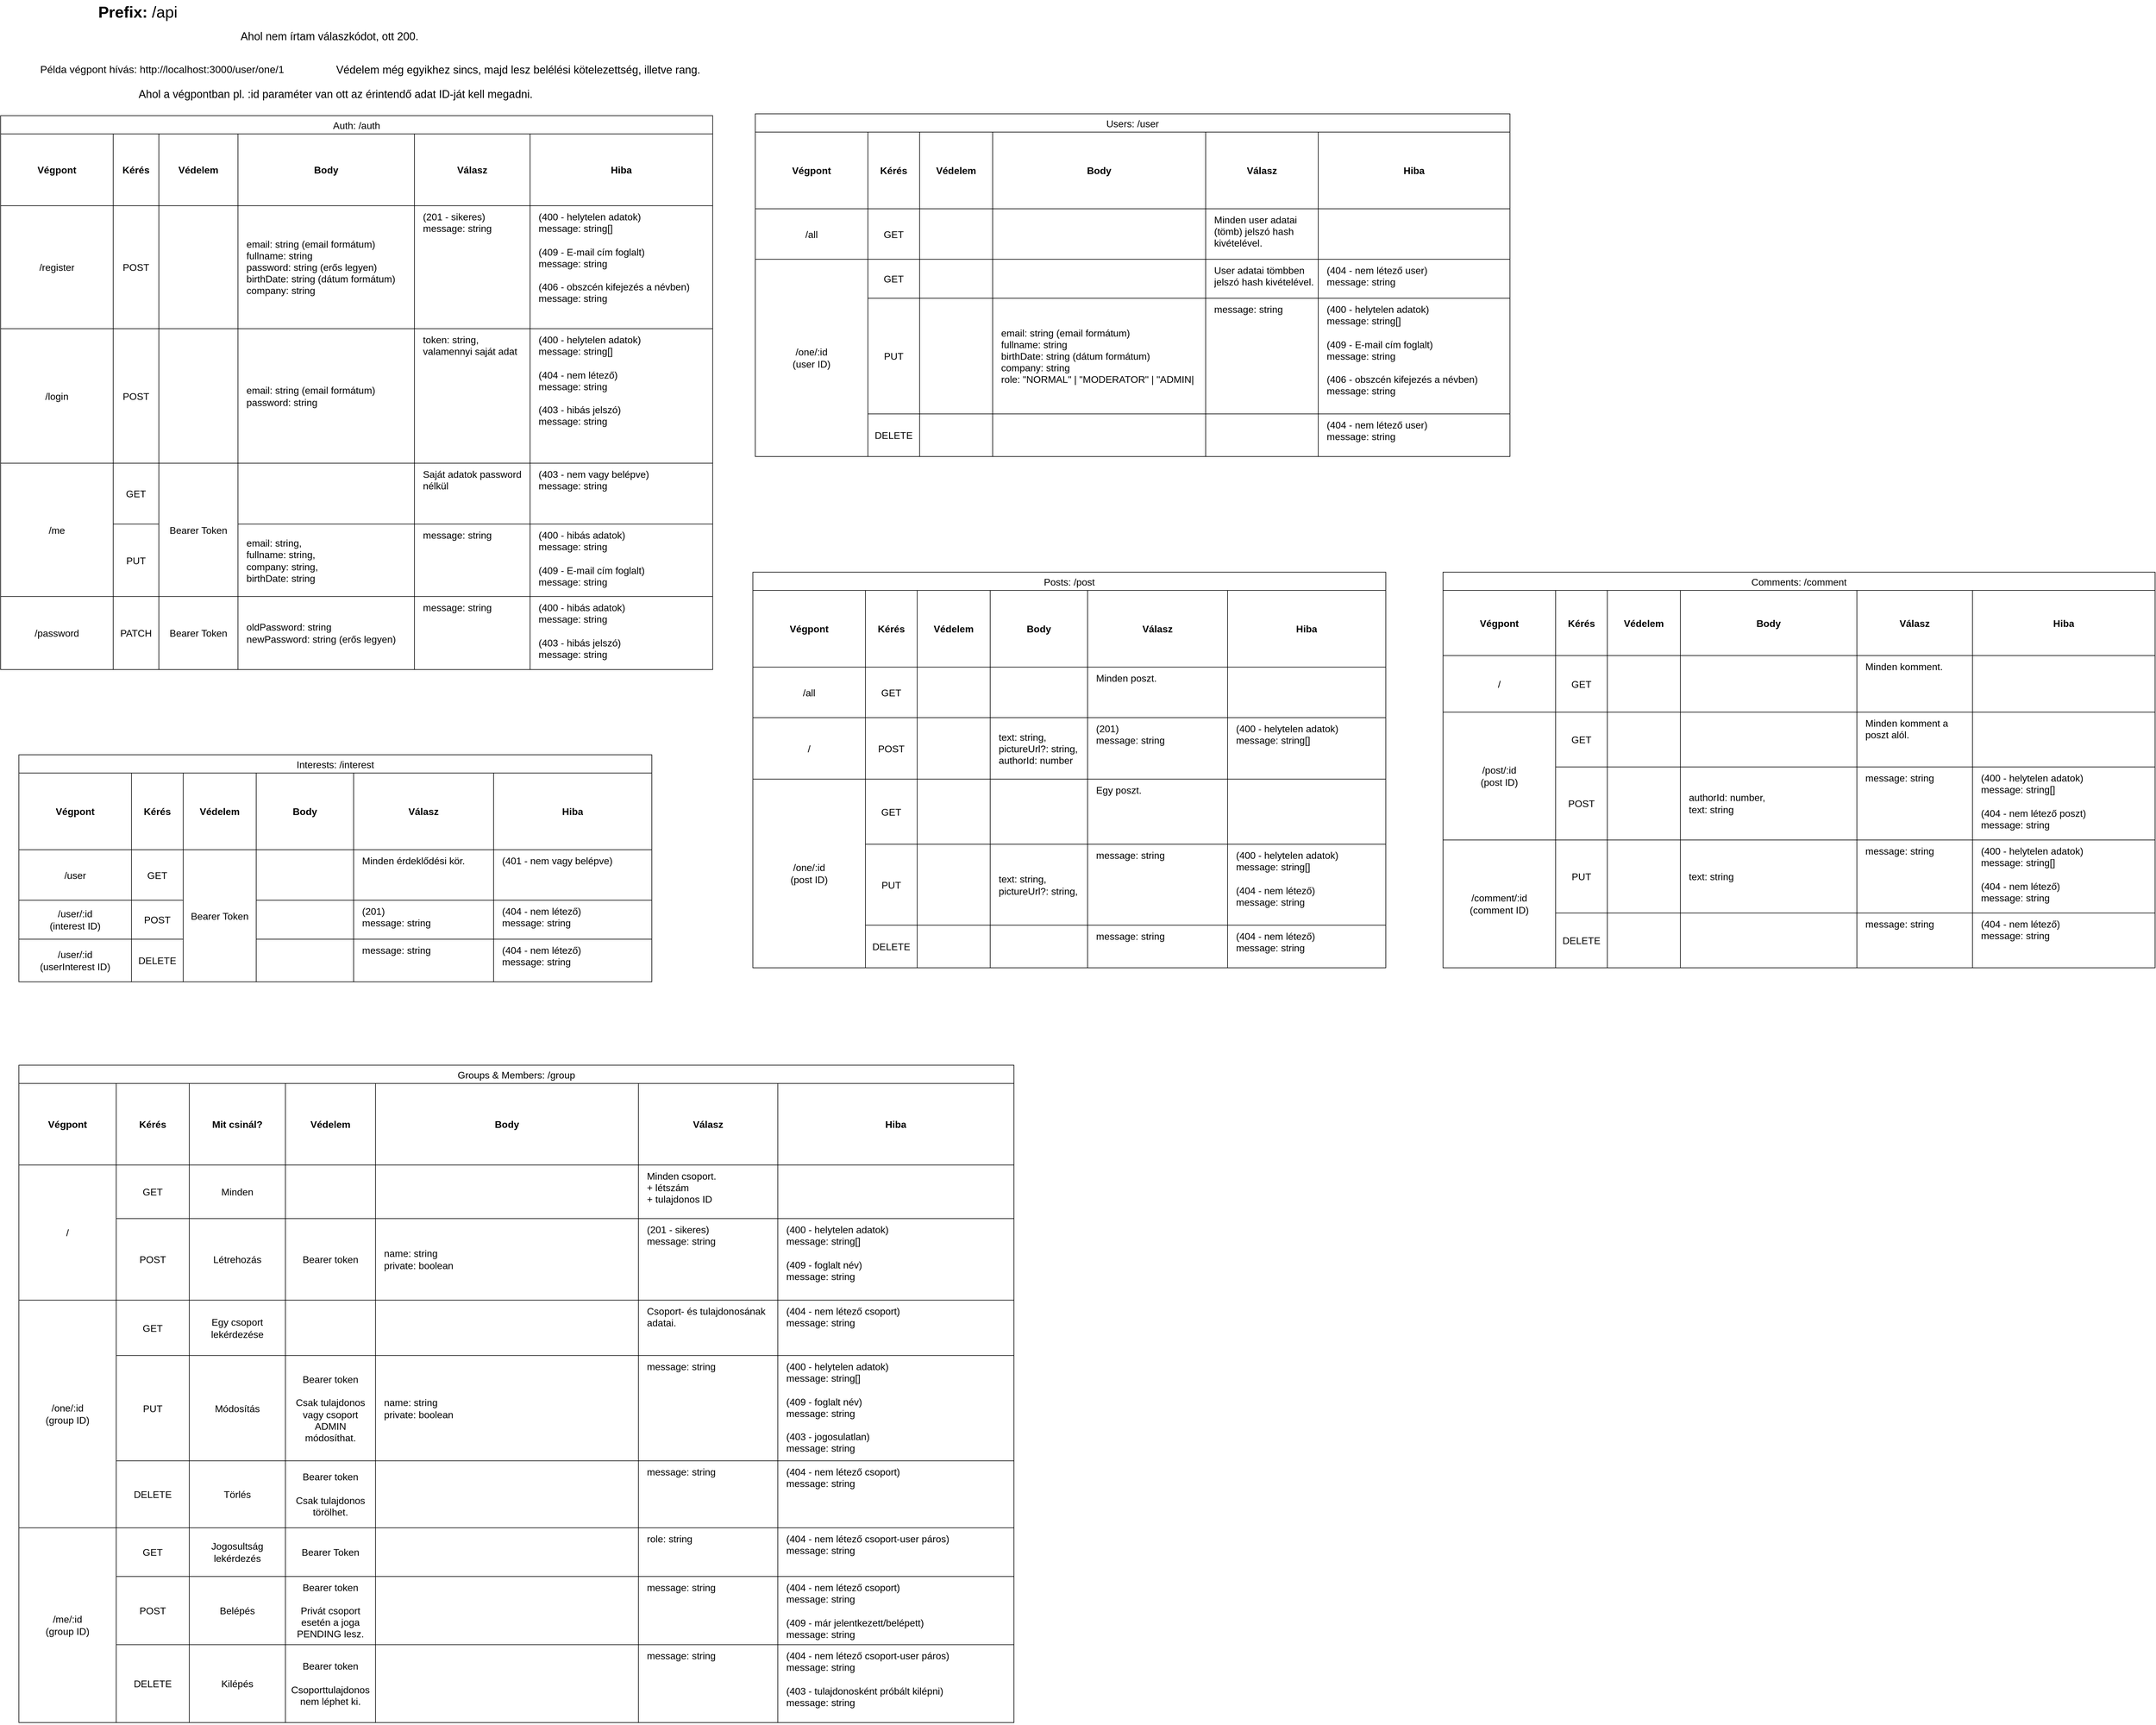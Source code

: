 <mxfile version="27.0.5" pages="2">
  <diagram name="User" id="3O-ejSVJXG4v3O2DpZCw">
    <mxGraphModel dx="1489" dy="969" grid="1" gridSize="10" guides="1" tooltips="1" connect="1" arrows="1" fold="1" page="1" pageScale="1" pageWidth="2336" pageHeight="1654" math="0" shadow="0">
      <root>
        <mxCell id="0" />
        <mxCell id="1" parent="0" />
        <mxCell id="G5MVgUQuxx2Nc-kX8XZb-14" value="Auth: /auth" style="shape=table;startSize=30;container=1;collapsible=0;childLayout=tableLayout;strokeColor=default;fontSize=16;" parent="1" vertex="1">
          <mxGeometry x="60" y="230" width="1170" height="910" as="geometry" />
        </mxCell>
        <mxCell id="G5MVgUQuxx2Nc-kX8XZb-15" value="" style="shape=tableRow;horizontal=0;startSize=0;swimlaneHead=0;swimlaneBody=0;strokeColor=inherit;top=0;left=0;bottom=0;right=0;collapsible=0;dropTarget=0;fillColor=none;points=[[0,0.5],[1,0.5]];portConstraint=eastwest;fontSize=16;" parent="G5MVgUQuxx2Nc-kX8XZb-14" vertex="1">
          <mxGeometry y="30" width="1170" height="118" as="geometry" />
        </mxCell>
        <mxCell id="G5MVgUQuxx2Nc-kX8XZb-16" value="Végpont" style="shape=partialRectangle;html=1;whiteSpace=wrap;connectable=0;strokeColor=inherit;overflow=hidden;fillColor=none;top=0;left=0;bottom=0;right=0;pointerEvents=1;fontSize=16;fontStyle=1" parent="G5MVgUQuxx2Nc-kX8XZb-15" vertex="1">
          <mxGeometry width="185" height="118" as="geometry">
            <mxRectangle width="185" height="118" as="alternateBounds" />
          </mxGeometry>
        </mxCell>
        <mxCell id="G5MVgUQuxx2Nc-kX8XZb-17" value="Kérés" style="shape=partialRectangle;html=1;whiteSpace=wrap;connectable=0;strokeColor=inherit;overflow=hidden;fillColor=none;top=0;left=0;bottom=0;right=0;pointerEvents=1;fontSize=16;fontStyle=1" parent="G5MVgUQuxx2Nc-kX8XZb-15" vertex="1">
          <mxGeometry x="185" width="75" height="118" as="geometry">
            <mxRectangle width="75" height="118" as="alternateBounds" />
          </mxGeometry>
        </mxCell>
        <mxCell id="G5MVgUQuxx2Nc-kX8XZb-18" value="Védelem" style="shape=partialRectangle;html=1;whiteSpace=wrap;connectable=0;strokeColor=inherit;overflow=hidden;fillColor=none;top=0;left=0;bottom=0;right=0;pointerEvents=1;fontSize=16;fontStyle=1" parent="G5MVgUQuxx2Nc-kX8XZb-15" vertex="1">
          <mxGeometry x="260" width="130" height="118" as="geometry">
            <mxRectangle width="130" height="118" as="alternateBounds" />
          </mxGeometry>
        </mxCell>
        <mxCell id="mvEs3zAMUJXgUQ6jO0_Q-1" value="Body" style="shape=partialRectangle;html=1;whiteSpace=wrap;connectable=0;strokeColor=inherit;overflow=hidden;fillColor=none;top=0;left=0;bottom=0;right=0;pointerEvents=1;fontSize=16;fontStyle=1" parent="G5MVgUQuxx2Nc-kX8XZb-15" vertex="1">
          <mxGeometry x="390" width="290" height="118" as="geometry">
            <mxRectangle width="290" height="118" as="alternateBounds" />
          </mxGeometry>
        </mxCell>
        <mxCell id="mvEs3zAMUJXgUQ6jO0_Q-4" value="Válasz" style="shape=partialRectangle;html=1;whiteSpace=wrap;connectable=0;strokeColor=inherit;overflow=hidden;fillColor=none;top=0;left=0;bottom=0;right=0;pointerEvents=1;fontSize=16;fontStyle=1" parent="G5MVgUQuxx2Nc-kX8XZb-15" vertex="1">
          <mxGeometry x="680" width="190" height="118" as="geometry">
            <mxRectangle width="190" height="118" as="alternateBounds" />
          </mxGeometry>
        </mxCell>
        <mxCell id="mvEs3zAMUJXgUQ6jO0_Q-7" value="Hiba" style="shape=partialRectangle;html=1;whiteSpace=wrap;connectable=0;strokeColor=inherit;overflow=hidden;fillColor=none;top=0;left=0;bottom=0;right=0;pointerEvents=1;fontSize=16;fontStyle=1" parent="G5MVgUQuxx2Nc-kX8XZb-15" vertex="1">
          <mxGeometry x="870" width="300" height="118" as="geometry">
            <mxRectangle width="300" height="118" as="alternateBounds" />
          </mxGeometry>
        </mxCell>
        <mxCell id="G5MVgUQuxx2Nc-kX8XZb-19" value="" style="shape=tableRow;horizontal=0;startSize=0;swimlaneHead=0;swimlaneBody=0;strokeColor=inherit;top=0;left=0;bottom=0;right=0;collapsible=0;dropTarget=0;fillColor=none;points=[[0,0.5],[1,0.5]];portConstraint=eastwest;fontSize=16;" parent="G5MVgUQuxx2Nc-kX8XZb-14" vertex="1">
          <mxGeometry y="148" width="1170" height="202" as="geometry" />
        </mxCell>
        <mxCell id="G5MVgUQuxx2Nc-kX8XZb-20" value="/register" style="shape=partialRectangle;html=1;whiteSpace=wrap;connectable=0;strokeColor=inherit;overflow=hidden;fillColor=none;top=0;left=0;bottom=0;right=0;pointerEvents=1;fontSize=16;" parent="G5MVgUQuxx2Nc-kX8XZb-19" vertex="1">
          <mxGeometry width="185" height="202" as="geometry">
            <mxRectangle width="185" height="202" as="alternateBounds" />
          </mxGeometry>
        </mxCell>
        <mxCell id="G5MVgUQuxx2Nc-kX8XZb-21" value="POST" style="shape=partialRectangle;html=1;whiteSpace=wrap;connectable=0;strokeColor=inherit;overflow=hidden;fillColor=none;top=0;left=0;bottom=0;right=0;pointerEvents=1;fontSize=16;" parent="G5MVgUQuxx2Nc-kX8XZb-19" vertex="1">
          <mxGeometry x="185" width="75" height="202" as="geometry">
            <mxRectangle width="75" height="202" as="alternateBounds" />
          </mxGeometry>
        </mxCell>
        <mxCell id="G5MVgUQuxx2Nc-kX8XZb-22" value="" style="shape=partialRectangle;html=1;whiteSpace=wrap;connectable=0;strokeColor=inherit;overflow=hidden;fillColor=none;top=0;left=0;bottom=0;right=0;pointerEvents=1;fontSize=16;" parent="G5MVgUQuxx2Nc-kX8XZb-19" vertex="1">
          <mxGeometry x="260" width="130" height="202" as="geometry">
            <mxRectangle width="130" height="202" as="alternateBounds" />
          </mxGeometry>
        </mxCell>
        <mxCell id="mvEs3zAMUJXgUQ6jO0_Q-2" value="email: string (email formátum)&lt;div&gt;fullname: string&lt;/div&gt;&lt;div&gt;password: string (erős legyen)&lt;/div&gt;&lt;div&gt;birthDate: string (dátum formátum)&lt;/div&gt;&lt;div&gt;company: string&lt;/div&gt;" style="shape=partialRectangle;html=1;whiteSpace=wrap;connectable=0;strokeColor=inherit;overflow=hidden;fillColor=none;top=0;left=0;bottom=0;right=0;pointerEvents=1;fontSize=16;align=left;spacingLeft=12;spacingRight=6;" parent="G5MVgUQuxx2Nc-kX8XZb-19" vertex="1">
          <mxGeometry x="390" width="290" height="202" as="geometry">
            <mxRectangle width="290" height="202" as="alternateBounds" />
          </mxGeometry>
        </mxCell>
        <mxCell id="mvEs3zAMUJXgUQ6jO0_Q-5" value="(201 - sikeres)&lt;div&gt;message: string&lt;/div&gt;" style="shape=partialRectangle;html=1;whiteSpace=wrap;connectable=0;strokeColor=inherit;overflow=hidden;fillColor=none;top=0;left=0;bottom=0;right=0;pointerEvents=1;fontSize=16;spacingRight=0;align=left;spacingLeft=12;verticalAlign=top;spacingBottom=0;spacingTop=2;" parent="G5MVgUQuxx2Nc-kX8XZb-19" vertex="1">
          <mxGeometry x="680" width="190" height="202" as="geometry">
            <mxRectangle width="190" height="202" as="alternateBounds" />
          </mxGeometry>
        </mxCell>
        <mxCell id="mvEs3zAMUJXgUQ6jO0_Q-8" value="(400 - helytelen adatok)&lt;div&gt;message: string[]&lt;/div&gt;&lt;div&gt;&lt;br&gt;&lt;/div&gt;&lt;div&gt;(409 - E-mail cím foglalt)&lt;/div&gt;&lt;div&gt;message: string&lt;/div&gt;&lt;div&gt;&lt;br&gt;&lt;/div&gt;&lt;div&gt;(406 - obszcén kifejezés a névben)&lt;/div&gt;&lt;div&gt;message: string&lt;/div&gt;" style="shape=partialRectangle;html=1;whiteSpace=wrap;connectable=0;strokeColor=inherit;overflow=hidden;fillColor=none;top=0;left=0;bottom=0;right=0;pointerEvents=1;fontSize=16;spacingRight=0;align=left;spacingLeft=12;verticalAlign=top;spacingBottom=0;spacingTop=2;" parent="G5MVgUQuxx2Nc-kX8XZb-19" vertex="1">
          <mxGeometry x="870" width="300" height="202" as="geometry">
            <mxRectangle width="300" height="202" as="alternateBounds" />
          </mxGeometry>
        </mxCell>
        <mxCell id="mvEs3zAMUJXgUQ6jO0_Q-18" style="shape=tableRow;horizontal=0;startSize=0;swimlaneHead=0;swimlaneBody=0;strokeColor=inherit;top=0;left=0;bottom=0;right=0;collapsible=0;dropTarget=0;fillColor=none;points=[[0,0.5],[1,0.5]];portConstraint=eastwest;fontSize=16;" parent="G5MVgUQuxx2Nc-kX8XZb-14" vertex="1">
          <mxGeometry y="350" width="1170" height="221" as="geometry" />
        </mxCell>
        <mxCell id="mvEs3zAMUJXgUQ6jO0_Q-19" value="/login" style="shape=partialRectangle;html=1;whiteSpace=wrap;connectable=0;strokeColor=inherit;overflow=hidden;fillColor=none;top=0;left=0;bottom=0;right=0;pointerEvents=1;fontSize=16;" parent="mvEs3zAMUJXgUQ6jO0_Q-18" vertex="1">
          <mxGeometry width="185" height="221" as="geometry">
            <mxRectangle width="185" height="221" as="alternateBounds" />
          </mxGeometry>
        </mxCell>
        <mxCell id="mvEs3zAMUJXgUQ6jO0_Q-20" value="POST" style="shape=partialRectangle;html=1;whiteSpace=wrap;connectable=0;strokeColor=inherit;overflow=hidden;fillColor=none;top=0;left=0;bottom=0;right=0;pointerEvents=1;fontSize=16;" parent="mvEs3zAMUJXgUQ6jO0_Q-18" vertex="1">
          <mxGeometry x="185" width="75" height="221" as="geometry">
            <mxRectangle width="75" height="221" as="alternateBounds" />
          </mxGeometry>
        </mxCell>
        <mxCell id="mvEs3zAMUJXgUQ6jO0_Q-21" value="" style="shape=partialRectangle;html=1;whiteSpace=wrap;connectable=0;strokeColor=inherit;overflow=hidden;fillColor=none;top=0;left=0;bottom=0;right=0;pointerEvents=1;fontSize=16;" parent="mvEs3zAMUJXgUQ6jO0_Q-18" vertex="1">
          <mxGeometry x="260" width="130" height="221" as="geometry">
            <mxRectangle width="130" height="221" as="alternateBounds" />
          </mxGeometry>
        </mxCell>
        <mxCell id="mvEs3zAMUJXgUQ6jO0_Q-22" value="email: string (email formátum)&lt;div&gt;password: string&lt;/div&gt;" style="shape=partialRectangle;html=1;whiteSpace=wrap;connectable=0;strokeColor=inherit;overflow=hidden;fillColor=none;top=0;left=0;bottom=0;right=0;pointerEvents=1;fontSize=16;align=left;spacingLeft=12;spacingRight=6;" parent="mvEs3zAMUJXgUQ6jO0_Q-18" vertex="1">
          <mxGeometry x="390" width="290" height="221" as="geometry">
            <mxRectangle width="290" height="221" as="alternateBounds" />
          </mxGeometry>
        </mxCell>
        <mxCell id="mvEs3zAMUJXgUQ6jO0_Q-23" value="token: string,&lt;div&gt;valamennyi saját adat&lt;/div&gt;" style="shape=partialRectangle;html=1;whiteSpace=wrap;connectable=0;strokeColor=inherit;overflow=hidden;fillColor=none;top=0;left=0;bottom=0;right=0;pointerEvents=1;fontSize=16;spacingRight=0;align=left;spacingLeft=12;verticalAlign=top;spacingBottom=0;spacingTop=2;" parent="mvEs3zAMUJXgUQ6jO0_Q-18" vertex="1">
          <mxGeometry x="680" width="190" height="221" as="geometry">
            <mxRectangle width="190" height="221" as="alternateBounds" />
          </mxGeometry>
        </mxCell>
        <mxCell id="mvEs3zAMUJXgUQ6jO0_Q-24" value="(400 - helytelen adatok)&lt;div&gt;message: string[]&lt;/div&gt;&lt;div&gt;&lt;br&gt;&lt;/div&gt;&lt;div&gt;(404 - nem létező)&lt;/div&gt;&lt;div&gt;message: string&lt;/div&gt;&lt;div&gt;&lt;br&gt;&lt;/div&gt;&lt;div&gt;(403 - hibás jelszó)&lt;/div&gt;&lt;div&gt;message: string&lt;/div&gt;" style="shape=partialRectangle;html=1;whiteSpace=wrap;connectable=0;strokeColor=inherit;overflow=hidden;fillColor=none;top=0;left=0;bottom=0;right=0;pointerEvents=1;fontSize=16;spacingRight=0;align=left;spacingLeft=12;verticalAlign=top;spacingBottom=0;spacingTop=2;" parent="mvEs3zAMUJXgUQ6jO0_Q-18" vertex="1">
          <mxGeometry x="870" width="300" height="221" as="geometry">
            <mxRectangle width="300" height="221" as="alternateBounds" />
          </mxGeometry>
        </mxCell>
        <mxCell id="mvEs3zAMUJXgUQ6jO0_Q-11" style="shape=tableRow;horizontal=0;startSize=0;swimlaneHead=0;swimlaneBody=0;strokeColor=inherit;top=0;left=0;bottom=0;right=0;collapsible=0;dropTarget=0;fillColor=none;points=[[0,0.5],[1,0.5]];portConstraint=eastwest;fontSize=16;" parent="G5MVgUQuxx2Nc-kX8XZb-14" vertex="1">
          <mxGeometry y="571" width="1170" height="100" as="geometry" />
        </mxCell>
        <mxCell id="mvEs3zAMUJXgUQ6jO0_Q-12" value="/me" style="shape=partialRectangle;html=1;whiteSpace=wrap;connectable=0;strokeColor=inherit;overflow=hidden;fillColor=none;top=0;left=0;bottom=0;right=0;pointerEvents=1;fontSize=16;rowspan=2;colspan=1;" parent="mvEs3zAMUJXgUQ6jO0_Q-11" vertex="1">
          <mxGeometry width="185" height="219" as="geometry">
            <mxRectangle width="185" height="100" as="alternateBounds" />
          </mxGeometry>
        </mxCell>
        <mxCell id="mvEs3zAMUJXgUQ6jO0_Q-13" value="GET" style="shape=partialRectangle;html=1;whiteSpace=wrap;connectable=0;strokeColor=inherit;overflow=hidden;fillColor=none;top=0;left=0;bottom=0;right=0;pointerEvents=1;fontSize=16;" parent="mvEs3zAMUJXgUQ6jO0_Q-11" vertex="1">
          <mxGeometry x="185" width="75" height="100" as="geometry">
            <mxRectangle width="75" height="100" as="alternateBounds" />
          </mxGeometry>
        </mxCell>
        <mxCell id="mvEs3zAMUJXgUQ6jO0_Q-14" value="Bearer Token" style="shape=partialRectangle;html=1;whiteSpace=wrap;connectable=0;strokeColor=inherit;overflow=hidden;fillColor=none;top=0;left=0;bottom=0;right=0;pointerEvents=1;fontSize=16;rowspan=2;colspan=1;" parent="mvEs3zAMUJXgUQ6jO0_Q-11" vertex="1">
          <mxGeometry x="260" width="130" height="219" as="geometry">
            <mxRectangle width="130" height="100" as="alternateBounds" />
          </mxGeometry>
        </mxCell>
        <mxCell id="mvEs3zAMUJXgUQ6jO0_Q-15" value="" style="shape=partialRectangle;html=1;whiteSpace=wrap;connectable=0;strokeColor=inherit;overflow=hidden;fillColor=none;top=0;left=0;bottom=0;right=0;pointerEvents=1;fontSize=16;align=left;spacingLeft=12;spacingRight=6;" parent="mvEs3zAMUJXgUQ6jO0_Q-11" vertex="1">
          <mxGeometry x="390" width="290" height="100" as="geometry">
            <mxRectangle width="290" height="100" as="alternateBounds" />
          </mxGeometry>
        </mxCell>
        <mxCell id="mvEs3zAMUJXgUQ6jO0_Q-16" value="Saját adatok password nélkül" style="shape=partialRectangle;html=1;whiteSpace=wrap;connectable=0;strokeColor=inherit;overflow=hidden;fillColor=none;top=0;left=0;bottom=0;right=0;pointerEvents=1;fontSize=16;spacingRight=0;align=left;spacingLeft=12;verticalAlign=top;spacingBottom=0;spacingTop=2;" parent="mvEs3zAMUJXgUQ6jO0_Q-11" vertex="1">
          <mxGeometry x="680" width="190" height="100" as="geometry">
            <mxRectangle width="190" height="100" as="alternateBounds" />
          </mxGeometry>
        </mxCell>
        <mxCell id="mvEs3zAMUJXgUQ6jO0_Q-17" value="(403 - nem vagy belépve)&lt;div&gt;message: string&lt;/div&gt;" style="shape=partialRectangle;html=1;whiteSpace=wrap;connectable=0;strokeColor=inherit;overflow=hidden;fillColor=none;top=0;left=0;bottom=0;right=0;pointerEvents=1;fontSize=16;spacingRight=0;align=left;spacingLeft=12;verticalAlign=top;spacingBottom=0;spacingTop=2;" parent="mvEs3zAMUJXgUQ6jO0_Q-11" vertex="1">
          <mxGeometry x="870" width="300" height="100" as="geometry">
            <mxRectangle width="300" height="100" as="alternateBounds" />
          </mxGeometry>
        </mxCell>
        <mxCell id="1q-o7ye-aoYFoRicwot4-1" style="shape=tableRow;horizontal=0;startSize=0;swimlaneHead=0;swimlaneBody=0;strokeColor=inherit;top=0;left=0;bottom=0;right=0;collapsible=0;dropTarget=0;fillColor=none;points=[[0,0.5],[1,0.5]];portConstraint=eastwest;fontSize=16;" parent="G5MVgUQuxx2Nc-kX8XZb-14" vertex="1">
          <mxGeometry y="671" width="1170" height="119" as="geometry" />
        </mxCell>
        <mxCell id="1q-o7ye-aoYFoRicwot4-2" value="/me" style="shape=partialRectangle;html=1;whiteSpace=wrap;connectable=0;strokeColor=inherit;overflow=hidden;fillColor=none;top=0;left=0;bottom=0;right=0;pointerEvents=1;fontSize=16;" parent="1q-o7ye-aoYFoRicwot4-1" vertex="1" visible="0">
          <mxGeometry width="185" height="119" as="geometry">
            <mxRectangle width="185" height="119" as="alternateBounds" />
          </mxGeometry>
        </mxCell>
        <mxCell id="1q-o7ye-aoYFoRicwot4-3" value="PUT" style="shape=partialRectangle;html=1;whiteSpace=wrap;connectable=0;strokeColor=inherit;overflow=hidden;fillColor=none;top=0;left=0;bottom=0;right=0;pointerEvents=1;fontSize=16;" parent="1q-o7ye-aoYFoRicwot4-1" vertex="1">
          <mxGeometry x="185" width="75" height="119" as="geometry">
            <mxRectangle width="75" height="119" as="alternateBounds" />
          </mxGeometry>
        </mxCell>
        <mxCell id="1q-o7ye-aoYFoRicwot4-4" style="shape=partialRectangle;html=1;whiteSpace=wrap;connectable=0;strokeColor=inherit;overflow=hidden;fillColor=none;top=0;left=0;bottom=0;right=0;pointerEvents=1;fontSize=16;" parent="1q-o7ye-aoYFoRicwot4-1" vertex="1" visible="0">
          <mxGeometry x="260" width="130" height="119" as="geometry">
            <mxRectangle width="130" height="119" as="alternateBounds" />
          </mxGeometry>
        </mxCell>
        <mxCell id="1q-o7ye-aoYFoRicwot4-5" value="email: string,&lt;div&gt;fullname: string,&lt;/div&gt;&lt;div&gt;company: string,&lt;/div&gt;&lt;div&gt;birthDate: string&lt;/div&gt;" style="shape=partialRectangle;html=1;whiteSpace=wrap;connectable=0;strokeColor=inherit;overflow=hidden;fillColor=none;top=0;left=0;bottom=0;right=0;pointerEvents=1;fontSize=16;align=left;spacingLeft=12;spacingRight=6;" parent="1q-o7ye-aoYFoRicwot4-1" vertex="1">
          <mxGeometry x="390" width="290" height="119" as="geometry">
            <mxRectangle width="290" height="119" as="alternateBounds" />
          </mxGeometry>
        </mxCell>
        <mxCell id="1q-o7ye-aoYFoRicwot4-6" value="message: string" style="shape=partialRectangle;html=1;whiteSpace=wrap;connectable=0;strokeColor=inherit;overflow=hidden;fillColor=none;top=0;left=0;bottom=0;right=0;pointerEvents=1;fontSize=16;spacingRight=0;align=left;spacingLeft=12;verticalAlign=top;spacingBottom=0;spacingTop=2;" parent="1q-o7ye-aoYFoRicwot4-1" vertex="1">
          <mxGeometry x="680" width="190" height="119" as="geometry">
            <mxRectangle width="190" height="119" as="alternateBounds" />
          </mxGeometry>
        </mxCell>
        <mxCell id="1q-o7ye-aoYFoRicwot4-7" value="(400 - hibás adatok)&lt;div&gt;message: string&lt;/div&gt;&lt;div&gt;&lt;br&gt;&lt;/div&gt;&lt;div&gt;&lt;div&gt;(409 - E-mail cím foglalt)&lt;/div&gt;&lt;div&gt;message: string&lt;/div&gt;&lt;/div&gt;&lt;div&gt;&lt;br&gt;&lt;/div&gt;&lt;div&gt;(403 - nem vagy belépve)&lt;div&gt;message: string&lt;/div&gt;&lt;/div&gt;" style="shape=partialRectangle;html=1;whiteSpace=wrap;connectable=0;strokeColor=inherit;overflow=hidden;fillColor=none;top=0;left=0;bottom=0;right=0;pointerEvents=1;fontSize=16;spacingRight=0;align=left;spacingLeft=12;verticalAlign=top;spacingBottom=0;spacingTop=2;" parent="1q-o7ye-aoYFoRicwot4-1" vertex="1">
          <mxGeometry x="870" width="300" height="119" as="geometry">
            <mxRectangle width="300" height="119" as="alternateBounds" />
          </mxGeometry>
        </mxCell>
        <mxCell id="62PZBsJkusCVTucPq2YN-8" style="shape=tableRow;horizontal=0;startSize=0;swimlaneHead=0;swimlaneBody=0;strokeColor=inherit;top=0;left=0;bottom=0;right=0;collapsible=0;dropTarget=0;fillColor=none;points=[[0,0.5],[1,0.5]];portConstraint=eastwest;fontSize=16;" parent="G5MVgUQuxx2Nc-kX8XZb-14" vertex="1">
          <mxGeometry y="790" width="1170" height="120" as="geometry" />
        </mxCell>
        <mxCell id="62PZBsJkusCVTucPq2YN-9" value="/password" style="shape=partialRectangle;html=1;whiteSpace=wrap;connectable=0;strokeColor=inherit;overflow=hidden;fillColor=none;top=0;left=0;bottom=0;right=0;pointerEvents=1;fontSize=16;" parent="62PZBsJkusCVTucPq2YN-8" vertex="1">
          <mxGeometry width="185" height="120" as="geometry">
            <mxRectangle width="185" height="120" as="alternateBounds" />
          </mxGeometry>
        </mxCell>
        <mxCell id="62PZBsJkusCVTucPq2YN-10" value="PATCH" style="shape=partialRectangle;html=1;whiteSpace=wrap;connectable=0;strokeColor=inherit;overflow=hidden;fillColor=none;top=0;left=0;bottom=0;right=0;pointerEvents=1;fontSize=16;" parent="62PZBsJkusCVTucPq2YN-8" vertex="1">
          <mxGeometry x="185" width="75" height="120" as="geometry">
            <mxRectangle width="75" height="120" as="alternateBounds" />
          </mxGeometry>
        </mxCell>
        <mxCell id="62PZBsJkusCVTucPq2YN-11" value="Bearer Token" style="shape=partialRectangle;html=1;whiteSpace=wrap;connectable=0;strokeColor=inherit;overflow=hidden;fillColor=none;top=0;left=0;bottom=0;right=0;pointerEvents=1;fontSize=16;" parent="62PZBsJkusCVTucPq2YN-8" vertex="1">
          <mxGeometry x="260" width="130" height="120" as="geometry">
            <mxRectangle width="130" height="120" as="alternateBounds" />
          </mxGeometry>
        </mxCell>
        <mxCell id="62PZBsJkusCVTucPq2YN-12" value="&lt;div&gt;oldPassword: string&lt;/div&gt;newPassword: string (erős legyen)" style="shape=partialRectangle;html=1;whiteSpace=wrap;connectable=0;strokeColor=inherit;overflow=hidden;fillColor=none;top=0;left=0;bottom=0;right=0;pointerEvents=1;fontSize=16;align=left;spacingLeft=12;spacingRight=6;" parent="62PZBsJkusCVTucPq2YN-8" vertex="1">
          <mxGeometry x="390" width="290" height="120" as="geometry">
            <mxRectangle width="290" height="120" as="alternateBounds" />
          </mxGeometry>
        </mxCell>
        <mxCell id="62PZBsJkusCVTucPq2YN-13" value="message: string" style="shape=partialRectangle;html=1;whiteSpace=wrap;connectable=0;strokeColor=inherit;overflow=hidden;fillColor=none;top=0;left=0;bottom=0;right=0;pointerEvents=1;fontSize=16;spacingRight=0;align=left;spacingLeft=12;verticalAlign=top;spacingBottom=0;spacingTop=2;" parent="62PZBsJkusCVTucPq2YN-8" vertex="1">
          <mxGeometry x="680" width="190" height="120" as="geometry">
            <mxRectangle width="190" height="120" as="alternateBounds" />
          </mxGeometry>
        </mxCell>
        <mxCell id="62PZBsJkusCVTucPq2YN-14" value="(400 - hibás adatok)&lt;div&gt;message: string&lt;/div&gt;&lt;div&gt;&lt;br&gt;&lt;/div&gt;&lt;div&gt;(403 - hibás jelszó)&lt;/div&gt;&lt;div&gt;message: string&lt;/div&gt;" style="shape=partialRectangle;html=1;whiteSpace=wrap;connectable=0;strokeColor=inherit;overflow=hidden;fillColor=none;top=0;left=0;bottom=0;right=0;pointerEvents=1;fontSize=16;spacingRight=0;align=left;spacingLeft=12;verticalAlign=top;spacingBottom=0;spacingTop=2;" parent="62PZBsJkusCVTucPq2YN-8" vertex="1">
          <mxGeometry x="870" width="300" height="120" as="geometry">
            <mxRectangle width="300" height="120" as="alternateBounds" />
          </mxGeometry>
        </mxCell>
        <mxCell id="G5MVgUQuxx2Nc-kX8XZb-27" value="&lt;font style=&quot;font-size: 26px;&quot;&gt;&lt;b&gt;Prefix: &lt;/b&gt;/api&lt;/font&gt;" style="text;html=1;align=center;verticalAlign=middle;resizable=0;points=[];autosize=1;strokeColor=none;fillColor=none;" parent="1" vertex="1">
          <mxGeometry x="210" y="40" width="150" height="40" as="geometry" />
        </mxCell>
        <mxCell id="mvEs3zAMUJXgUQ6jO0_Q-10" value="&lt;font style=&quot;font-size: 17px;&quot;&gt;Példa végpont hívás: http://localhost:3000/user/one/1&lt;/font&gt;" style="text;html=1;align=center;verticalAlign=middle;resizable=0;points=[];autosize=1;strokeColor=none;fillColor=none;" parent="1" vertex="1">
          <mxGeometry x="115" y="140" width="420" height="30" as="geometry" />
        </mxCell>
        <mxCell id="mvEs3zAMUJXgUQ6jO0_Q-25" value="&lt;font style=&quot;font-size: 18px;&quot;&gt;Ahol nem írtam válaszkódot, ott 200.&lt;/font&gt;" style="text;html=1;align=center;verticalAlign=middle;resizable=0;points=[];autosize=1;strokeColor=none;fillColor=none;" parent="1" vertex="1">
          <mxGeometry x="440" y="80" width="320" height="40" as="geometry" />
        </mxCell>
        <mxCell id="mvEs3zAMUJXgUQ6jO0_Q-26" value="&lt;font style=&quot;font-size: 18px;&quot;&gt;Védelem még egyikhez sincs, majd lesz belélési kötelezettség, illetve rang.&lt;/font&gt;" style="text;html=1;align=center;verticalAlign=middle;resizable=0;points=[];autosize=1;strokeColor=none;fillColor=none;" parent="1" vertex="1">
          <mxGeometry x="600" y="135" width="620" height="40" as="geometry" />
        </mxCell>
        <mxCell id="mvEs3zAMUJXgUQ6jO0_Q-27" value="&lt;span style=&quot;font-size: 18px;&quot;&gt;Ahol a végpontban&amp;nbsp;&lt;/span&gt;&lt;span style=&quot;font-size: 18px;&quot;&gt;pl. :id&lt;/span&gt;&lt;span style=&quot;font-size: 18px;&quot;&gt;&amp;nbsp;paraméter van ott az érintendő adat ID-ját kell megadni.&lt;/span&gt;" style="text;html=1;align=center;verticalAlign=middle;resizable=0;points=[];autosize=1;strokeColor=none;fillColor=none;" parent="1" vertex="1">
          <mxGeometry x="275" y="175" width="670" height="40" as="geometry" />
        </mxCell>
        <mxCell id="mvEs3zAMUJXgUQ6jO0_Q-28" value="Users: /user" style="shape=table;startSize=30;container=1;collapsible=0;childLayout=tableLayout;strokeColor=default;fontSize=16;" parent="1" vertex="1">
          <mxGeometry x="1300" y="227" width="1240" height="563.0" as="geometry" />
        </mxCell>
        <mxCell id="mvEs3zAMUJXgUQ6jO0_Q-29" value="" style="shape=tableRow;horizontal=0;startSize=0;swimlaneHead=0;swimlaneBody=0;strokeColor=inherit;top=0;left=0;bottom=0;right=0;collapsible=0;dropTarget=0;fillColor=none;points=[[0,0.5],[1,0.5]];portConstraint=eastwest;fontSize=16;" parent="mvEs3zAMUJXgUQ6jO0_Q-28" vertex="1">
          <mxGeometry y="30" width="1240" height="126" as="geometry" />
        </mxCell>
        <mxCell id="mvEs3zAMUJXgUQ6jO0_Q-30" value="Végpont" style="shape=partialRectangle;html=1;whiteSpace=wrap;connectable=0;strokeColor=inherit;overflow=hidden;fillColor=none;top=0;left=0;bottom=0;right=0;pointerEvents=1;fontSize=16;fontStyle=1" parent="mvEs3zAMUJXgUQ6jO0_Q-29" vertex="1">
          <mxGeometry width="185" height="126" as="geometry">
            <mxRectangle width="185" height="126" as="alternateBounds" />
          </mxGeometry>
        </mxCell>
        <mxCell id="mvEs3zAMUJXgUQ6jO0_Q-31" value="Kérés" style="shape=partialRectangle;html=1;whiteSpace=wrap;connectable=0;strokeColor=inherit;overflow=hidden;fillColor=none;top=0;left=0;bottom=0;right=0;pointerEvents=1;fontSize=16;fontStyle=1" parent="mvEs3zAMUJXgUQ6jO0_Q-29" vertex="1">
          <mxGeometry x="185" width="85" height="126" as="geometry">
            <mxRectangle width="85" height="126" as="alternateBounds" />
          </mxGeometry>
        </mxCell>
        <mxCell id="mvEs3zAMUJXgUQ6jO0_Q-32" value="Védelem" style="shape=partialRectangle;html=1;whiteSpace=wrap;connectable=0;strokeColor=inherit;overflow=hidden;fillColor=none;top=0;left=0;bottom=0;right=0;pointerEvents=1;fontSize=16;fontStyle=1" parent="mvEs3zAMUJXgUQ6jO0_Q-29" vertex="1">
          <mxGeometry x="270" width="120" height="126" as="geometry">
            <mxRectangle width="120" height="126" as="alternateBounds" />
          </mxGeometry>
        </mxCell>
        <mxCell id="mvEs3zAMUJXgUQ6jO0_Q-33" value="Body" style="shape=partialRectangle;html=1;whiteSpace=wrap;connectable=0;strokeColor=inherit;overflow=hidden;fillColor=none;top=0;left=0;bottom=0;right=0;pointerEvents=1;fontSize=16;fontStyle=1" parent="mvEs3zAMUJXgUQ6jO0_Q-29" vertex="1">
          <mxGeometry x="390" width="350" height="126" as="geometry">
            <mxRectangle width="350" height="126" as="alternateBounds" />
          </mxGeometry>
        </mxCell>
        <mxCell id="mvEs3zAMUJXgUQ6jO0_Q-34" value="Válasz" style="shape=partialRectangle;html=1;whiteSpace=wrap;connectable=0;strokeColor=inherit;overflow=hidden;fillColor=none;top=0;left=0;bottom=0;right=0;pointerEvents=1;fontSize=16;fontStyle=1" parent="mvEs3zAMUJXgUQ6jO0_Q-29" vertex="1">
          <mxGeometry x="740" width="185" height="126" as="geometry">
            <mxRectangle width="185" height="126" as="alternateBounds" />
          </mxGeometry>
        </mxCell>
        <mxCell id="mvEs3zAMUJXgUQ6jO0_Q-35" value="Hiba" style="shape=partialRectangle;html=1;whiteSpace=wrap;connectable=0;strokeColor=inherit;overflow=hidden;fillColor=none;top=0;left=0;bottom=0;right=0;pointerEvents=1;fontSize=16;fontStyle=1" parent="mvEs3zAMUJXgUQ6jO0_Q-29" vertex="1">
          <mxGeometry x="925" width="315" height="126" as="geometry">
            <mxRectangle width="315" height="126" as="alternateBounds" />
          </mxGeometry>
        </mxCell>
        <mxCell id="mvEs3zAMUJXgUQ6jO0_Q-43" style="shape=tableRow;horizontal=0;startSize=0;swimlaneHead=0;swimlaneBody=0;strokeColor=inherit;top=0;left=0;bottom=0;right=0;collapsible=0;dropTarget=0;fillColor=none;points=[[0,0.5],[1,0.5]];portConstraint=eastwest;fontSize=16;" parent="mvEs3zAMUJXgUQ6jO0_Q-28" vertex="1">
          <mxGeometry y="156" width="1240" height="83" as="geometry" />
        </mxCell>
        <mxCell id="mvEs3zAMUJXgUQ6jO0_Q-44" value="/all" style="shape=partialRectangle;html=1;whiteSpace=wrap;connectable=0;strokeColor=inherit;overflow=hidden;fillColor=none;top=0;left=0;bottom=0;right=0;pointerEvents=1;fontSize=16;" parent="mvEs3zAMUJXgUQ6jO0_Q-43" vertex="1">
          <mxGeometry width="185" height="83" as="geometry">
            <mxRectangle width="185" height="83" as="alternateBounds" />
          </mxGeometry>
        </mxCell>
        <mxCell id="mvEs3zAMUJXgUQ6jO0_Q-45" value="GET" style="shape=partialRectangle;html=1;whiteSpace=wrap;connectable=0;strokeColor=inherit;overflow=hidden;fillColor=none;top=0;left=0;bottom=0;right=0;pointerEvents=1;fontSize=16;" parent="mvEs3zAMUJXgUQ6jO0_Q-43" vertex="1">
          <mxGeometry x="185" width="85" height="83" as="geometry">
            <mxRectangle width="85" height="83" as="alternateBounds" />
          </mxGeometry>
        </mxCell>
        <mxCell id="mvEs3zAMUJXgUQ6jO0_Q-46" value="" style="shape=partialRectangle;html=1;whiteSpace=wrap;connectable=0;strokeColor=inherit;overflow=hidden;fillColor=none;top=0;left=0;bottom=0;right=0;pointerEvents=1;fontSize=16;" parent="mvEs3zAMUJXgUQ6jO0_Q-43" vertex="1">
          <mxGeometry x="270" width="120" height="83" as="geometry">
            <mxRectangle width="120" height="83" as="alternateBounds" />
          </mxGeometry>
        </mxCell>
        <mxCell id="mvEs3zAMUJXgUQ6jO0_Q-47" value="" style="shape=partialRectangle;html=1;whiteSpace=wrap;connectable=0;strokeColor=inherit;overflow=hidden;fillColor=none;top=0;left=0;bottom=0;right=0;pointerEvents=1;fontSize=16;align=left;spacingLeft=12;spacingRight=6;" parent="mvEs3zAMUJXgUQ6jO0_Q-43" vertex="1">
          <mxGeometry x="390" width="350" height="83" as="geometry">
            <mxRectangle width="350" height="83" as="alternateBounds" />
          </mxGeometry>
        </mxCell>
        <mxCell id="mvEs3zAMUJXgUQ6jO0_Q-48" value="Minden user adatai (tömb) jelszó hash kivételével." style="shape=partialRectangle;html=1;whiteSpace=wrap;connectable=0;strokeColor=inherit;overflow=hidden;fillColor=none;top=0;left=0;bottom=0;right=0;pointerEvents=1;fontSize=16;spacingRight=0;align=left;spacingLeft=12;verticalAlign=top;spacingBottom=0;spacingTop=2;" parent="mvEs3zAMUJXgUQ6jO0_Q-43" vertex="1">
          <mxGeometry x="740" width="185" height="83" as="geometry">
            <mxRectangle width="185" height="83" as="alternateBounds" />
          </mxGeometry>
        </mxCell>
        <mxCell id="mvEs3zAMUJXgUQ6jO0_Q-49" value="" style="shape=partialRectangle;html=1;whiteSpace=wrap;connectable=0;strokeColor=inherit;overflow=hidden;fillColor=none;top=0;left=0;bottom=0;right=0;pointerEvents=1;fontSize=16;spacingRight=0;align=left;spacingLeft=12;verticalAlign=top;spacingBottom=0;spacingTop=2;" parent="mvEs3zAMUJXgUQ6jO0_Q-43" vertex="1">
          <mxGeometry x="925" width="315" height="83" as="geometry">
            <mxRectangle width="315" height="83" as="alternateBounds" />
          </mxGeometry>
        </mxCell>
        <mxCell id="mvEs3zAMUJXgUQ6jO0_Q-36" value="" style="shape=tableRow;horizontal=0;startSize=0;swimlaneHead=0;swimlaneBody=0;strokeColor=inherit;top=0;left=0;bottom=0;right=0;collapsible=0;dropTarget=0;fillColor=none;points=[[0,0.5],[1,0.5]];portConstraint=eastwest;fontSize=16;" parent="mvEs3zAMUJXgUQ6jO0_Q-28" vertex="1">
          <mxGeometry y="239" width="1240" height="64" as="geometry" />
        </mxCell>
        <mxCell id="mvEs3zAMUJXgUQ6jO0_Q-37" value="/one/:id&lt;div&gt;(user ID)&lt;/div&gt;" style="shape=partialRectangle;html=1;whiteSpace=wrap;connectable=0;strokeColor=inherit;overflow=hidden;fillColor=none;top=0;left=0;bottom=0;right=0;pointerEvents=1;fontSize=16;rowspan=3;colspan=1;" parent="mvEs3zAMUJXgUQ6jO0_Q-36" vertex="1">
          <mxGeometry width="185" height="324" as="geometry">
            <mxRectangle width="185" height="64" as="alternateBounds" />
          </mxGeometry>
        </mxCell>
        <mxCell id="mvEs3zAMUJXgUQ6jO0_Q-38" value="GET" style="shape=partialRectangle;html=1;whiteSpace=wrap;connectable=0;strokeColor=inherit;overflow=hidden;fillColor=none;top=0;left=0;bottom=0;right=0;pointerEvents=1;fontSize=16;" parent="mvEs3zAMUJXgUQ6jO0_Q-36" vertex="1">
          <mxGeometry x="185" width="85" height="64" as="geometry">
            <mxRectangle width="85" height="64" as="alternateBounds" />
          </mxGeometry>
        </mxCell>
        <mxCell id="mvEs3zAMUJXgUQ6jO0_Q-39" value="" style="shape=partialRectangle;html=1;whiteSpace=wrap;connectable=0;strokeColor=inherit;overflow=hidden;fillColor=none;top=0;left=0;bottom=0;right=0;pointerEvents=1;fontSize=16;" parent="mvEs3zAMUJXgUQ6jO0_Q-36" vertex="1">
          <mxGeometry x="270" width="120" height="64" as="geometry">
            <mxRectangle width="120" height="64" as="alternateBounds" />
          </mxGeometry>
        </mxCell>
        <mxCell id="mvEs3zAMUJXgUQ6jO0_Q-40" value="" style="shape=partialRectangle;html=1;whiteSpace=wrap;connectable=0;strokeColor=inherit;overflow=hidden;fillColor=none;top=0;left=0;bottom=0;right=0;pointerEvents=1;fontSize=16;align=left;spacingLeft=12;spacingRight=6;" parent="mvEs3zAMUJXgUQ6jO0_Q-36" vertex="1">
          <mxGeometry x="390" width="350" height="64" as="geometry">
            <mxRectangle width="350" height="64" as="alternateBounds" />
          </mxGeometry>
        </mxCell>
        <mxCell id="mvEs3zAMUJXgUQ6jO0_Q-41" value="User adatai tömbben jelszó hash kivételével." style="shape=partialRectangle;html=1;whiteSpace=wrap;connectable=0;strokeColor=inherit;overflow=hidden;fillColor=none;top=0;left=0;bottom=0;right=0;pointerEvents=1;fontSize=16;spacingRight=0;align=left;spacingLeft=12;verticalAlign=top;spacingBottom=0;spacingTop=2;" parent="mvEs3zAMUJXgUQ6jO0_Q-36" vertex="1">
          <mxGeometry x="740" width="185" height="64" as="geometry">
            <mxRectangle width="185" height="64" as="alternateBounds" />
          </mxGeometry>
        </mxCell>
        <mxCell id="mvEs3zAMUJXgUQ6jO0_Q-42" value="(404&amp;nbsp;- nem létező user)&lt;div&gt;message: string&lt;/div&gt;" style="shape=partialRectangle;html=1;whiteSpace=wrap;connectable=0;strokeColor=inherit;overflow=hidden;fillColor=none;top=0;left=0;bottom=0;right=0;pointerEvents=1;fontSize=16;spacingRight=0;align=left;spacingLeft=12;verticalAlign=top;spacingBottom=0;spacingTop=2;" parent="mvEs3zAMUJXgUQ6jO0_Q-36" vertex="1">
          <mxGeometry x="925" width="315" height="64" as="geometry">
            <mxRectangle width="315" height="64" as="alternateBounds" />
          </mxGeometry>
        </mxCell>
        <mxCell id="z4YX3cl2qfXdIkxk2PBo-8" style="shape=tableRow;horizontal=0;startSize=0;swimlaneHead=0;swimlaneBody=0;strokeColor=inherit;top=0;left=0;bottom=0;right=0;collapsible=0;dropTarget=0;fillColor=none;points=[[0,0.5],[1,0.5]];portConstraint=eastwest;fontSize=16;" parent="mvEs3zAMUJXgUQ6jO0_Q-28" vertex="1">
          <mxGeometry y="303" width="1240" height="190" as="geometry" />
        </mxCell>
        <mxCell id="z4YX3cl2qfXdIkxk2PBo-9" style="shape=partialRectangle;html=1;whiteSpace=wrap;connectable=0;strokeColor=inherit;overflow=hidden;fillColor=none;top=0;left=0;bottom=0;right=0;pointerEvents=1;fontSize=16;" parent="z4YX3cl2qfXdIkxk2PBo-8" vertex="1" visible="0">
          <mxGeometry width="185" height="190" as="geometry">
            <mxRectangle width="185" height="190" as="alternateBounds" />
          </mxGeometry>
        </mxCell>
        <mxCell id="z4YX3cl2qfXdIkxk2PBo-10" value="PUT" style="shape=partialRectangle;html=1;whiteSpace=wrap;connectable=0;strokeColor=inherit;overflow=hidden;fillColor=none;top=0;left=0;bottom=0;right=0;pointerEvents=1;fontSize=16;" parent="z4YX3cl2qfXdIkxk2PBo-8" vertex="1">
          <mxGeometry x="185" width="85" height="190" as="geometry">
            <mxRectangle width="85" height="190" as="alternateBounds" />
          </mxGeometry>
        </mxCell>
        <mxCell id="z4YX3cl2qfXdIkxk2PBo-11" style="shape=partialRectangle;html=1;whiteSpace=wrap;connectable=0;strokeColor=inherit;overflow=hidden;fillColor=none;top=0;left=0;bottom=0;right=0;pointerEvents=1;fontSize=16;" parent="z4YX3cl2qfXdIkxk2PBo-8" vertex="1">
          <mxGeometry x="270" width="120" height="190" as="geometry">
            <mxRectangle width="120" height="190" as="alternateBounds" />
          </mxGeometry>
        </mxCell>
        <mxCell id="z4YX3cl2qfXdIkxk2PBo-12" value="email: string (email formátum)&lt;div&gt;fullname: string&lt;/div&gt;&lt;div&gt;birthDate: string (dátum formátum)&lt;/div&gt;&lt;div&gt;company: string&lt;/div&gt;&lt;div&gt;role: &quot;NORMAL&quot; | &quot;MODERATOR&quot; | &quot;ADMIN|&lt;/div&gt;" style="shape=partialRectangle;html=1;whiteSpace=wrap;connectable=0;strokeColor=inherit;overflow=hidden;fillColor=none;top=0;left=0;bottom=0;right=0;pointerEvents=1;fontSize=16;align=left;spacingLeft=12;spacingRight=6;" parent="z4YX3cl2qfXdIkxk2PBo-8" vertex="1">
          <mxGeometry x="390" width="350" height="190" as="geometry">
            <mxRectangle width="350" height="190" as="alternateBounds" />
          </mxGeometry>
        </mxCell>
        <mxCell id="z4YX3cl2qfXdIkxk2PBo-13" value="message: string" style="shape=partialRectangle;html=1;whiteSpace=wrap;connectable=0;strokeColor=inherit;overflow=hidden;fillColor=none;top=0;left=0;bottom=0;right=0;pointerEvents=1;fontSize=16;spacingRight=0;align=left;spacingLeft=12;verticalAlign=top;spacingBottom=0;spacingTop=2;" parent="z4YX3cl2qfXdIkxk2PBo-8" vertex="1">
          <mxGeometry x="740" width="185" height="190" as="geometry">
            <mxRectangle width="185" height="190" as="alternateBounds" />
          </mxGeometry>
        </mxCell>
        <mxCell id="z4YX3cl2qfXdIkxk2PBo-14" value="(400 - helytelen adatok)&lt;div&gt;message: string[]&lt;/div&gt;&lt;div&gt;&lt;br&gt;&lt;/div&gt;&lt;div&gt;(409 - E-mail cím foglalt)&lt;/div&gt;&lt;div&gt;message: string&lt;/div&gt;&lt;div&gt;&lt;br&gt;&lt;/div&gt;&lt;div&gt;(406 - obszcén kifejezés a névben)&lt;/div&gt;&lt;div&gt;message: string&lt;/div&gt;" style="shape=partialRectangle;html=1;whiteSpace=wrap;connectable=0;strokeColor=inherit;overflow=hidden;fillColor=none;top=0;left=0;bottom=0;right=0;pointerEvents=1;fontSize=16;spacingRight=0;align=left;spacingLeft=12;verticalAlign=top;spacingBottom=0;spacingTop=2;" parent="z4YX3cl2qfXdIkxk2PBo-8" vertex="1">
          <mxGeometry x="925" width="315" height="190" as="geometry">
            <mxRectangle width="315" height="190" as="alternateBounds" />
          </mxGeometry>
        </mxCell>
        <mxCell id="z4YX3cl2qfXdIkxk2PBo-1" style="shape=tableRow;horizontal=0;startSize=0;swimlaneHead=0;swimlaneBody=0;strokeColor=inherit;top=0;left=0;bottom=0;right=0;collapsible=0;dropTarget=0;fillColor=none;points=[[0,0.5],[1,0.5]];portConstraint=eastwest;fontSize=16;" parent="mvEs3zAMUJXgUQ6jO0_Q-28" vertex="1">
          <mxGeometry y="493" width="1240" height="70" as="geometry" />
        </mxCell>
        <mxCell id="z4YX3cl2qfXdIkxk2PBo-2" style="shape=partialRectangle;html=1;whiteSpace=wrap;connectable=0;strokeColor=inherit;overflow=hidden;fillColor=none;top=0;left=0;bottom=0;right=0;pointerEvents=1;fontSize=16;" parent="z4YX3cl2qfXdIkxk2PBo-1" vertex="1" visible="0">
          <mxGeometry width="185" height="70" as="geometry">
            <mxRectangle width="185" height="70" as="alternateBounds" />
          </mxGeometry>
        </mxCell>
        <mxCell id="z4YX3cl2qfXdIkxk2PBo-3" value="DELETE" style="shape=partialRectangle;html=1;whiteSpace=wrap;connectable=0;strokeColor=inherit;overflow=hidden;fillColor=none;top=0;left=0;bottom=0;right=0;pointerEvents=1;fontSize=16;" parent="z4YX3cl2qfXdIkxk2PBo-1" vertex="1">
          <mxGeometry x="185" width="85" height="70" as="geometry">
            <mxRectangle width="85" height="70" as="alternateBounds" />
          </mxGeometry>
        </mxCell>
        <mxCell id="z4YX3cl2qfXdIkxk2PBo-4" style="shape=partialRectangle;html=1;whiteSpace=wrap;connectable=0;strokeColor=inherit;overflow=hidden;fillColor=none;top=0;left=0;bottom=0;right=0;pointerEvents=1;fontSize=16;" parent="z4YX3cl2qfXdIkxk2PBo-1" vertex="1">
          <mxGeometry x="270" width="120" height="70" as="geometry">
            <mxRectangle width="120" height="70" as="alternateBounds" />
          </mxGeometry>
        </mxCell>
        <mxCell id="z4YX3cl2qfXdIkxk2PBo-5" style="shape=partialRectangle;html=1;whiteSpace=wrap;connectable=0;strokeColor=inherit;overflow=hidden;fillColor=none;top=0;left=0;bottom=0;right=0;pointerEvents=1;fontSize=16;align=left;spacingLeft=12;spacingRight=6;" parent="z4YX3cl2qfXdIkxk2PBo-1" vertex="1">
          <mxGeometry x="390" width="350" height="70" as="geometry">
            <mxRectangle width="350" height="70" as="alternateBounds" />
          </mxGeometry>
        </mxCell>
        <mxCell id="z4YX3cl2qfXdIkxk2PBo-6" style="shape=partialRectangle;html=1;whiteSpace=wrap;connectable=0;strokeColor=inherit;overflow=hidden;fillColor=none;top=0;left=0;bottom=0;right=0;pointerEvents=1;fontSize=16;spacingRight=0;align=left;spacingLeft=12;verticalAlign=top;spacingBottom=0;spacingTop=2;" parent="z4YX3cl2qfXdIkxk2PBo-1" vertex="1">
          <mxGeometry x="740" width="185" height="70" as="geometry">
            <mxRectangle width="185" height="70" as="alternateBounds" />
          </mxGeometry>
        </mxCell>
        <mxCell id="z4YX3cl2qfXdIkxk2PBo-7" value="(404 - nem létező user)&lt;div&gt;message: string&lt;/div&gt;" style="shape=partialRectangle;html=1;whiteSpace=wrap;connectable=0;strokeColor=inherit;overflow=hidden;fillColor=none;top=0;left=0;bottom=0;right=0;pointerEvents=1;fontSize=16;spacingRight=0;align=left;spacingLeft=12;verticalAlign=top;spacingBottom=0;spacingTop=2;" parent="z4YX3cl2qfXdIkxk2PBo-1" vertex="1">
          <mxGeometry x="925" width="315" height="70" as="geometry">
            <mxRectangle width="315" height="70" as="alternateBounds" />
          </mxGeometry>
        </mxCell>
        <mxCell id="uBpurQ6GhsLKkUqRSqRg-1" value="Interests: /interest" style="shape=table;startSize=30;container=1;collapsible=0;childLayout=tableLayout;strokeColor=default;fontSize=16;" parent="1" vertex="1">
          <mxGeometry x="90" y="1280" width="1040" height="373.0" as="geometry" />
        </mxCell>
        <mxCell id="uBpurQ6GhsLKkUqRSqRg-2" value="" style="shape=tableRow;horizontal=0;startSize=0;swimlaneHead=0;swimlaneBody=0;strokeColor=inherit;top=0;left=0;bottom=0;right=0;collapsible=0;dropTarget=0;fillColor=none;points=[[0,0.5],[1,0.5]];portConstraint=eastwest;fontSize=16;" parent="uBpurQ6GhsLKkUqRSqRg-1" vertex="1">
          <mxGeometry y="30" width="1040" height="126" as="geometry" />
        </mxCell>
        <mxCell id="uBpurQ6GhsLKkUqRSqRg-3" value="Végpont" style="shape=partialRectangle;html=1;whiteSpace=wrap;connectable=0;strokeColor=inherit;overflow=hidden;fillColor=none;top=0;left=0;bottom=0;right=0;pointerEvents=1;fontSize=16;fontStyle=1" parent="uBpurQ6GhsLKkUqRSqRg-2" vertex="1">
          <mxGeometry width="185" height="126" as="geometry">
            <mxRectangle width="185" height="126" as="alternateBounds" />
          </mxGeometry>
        </mxCell>
        <mxCell id="uBpurQ6GhsLKkUqRSqRg-4" value="Kérés" style="shape=partialRectangle;html=1;whiteSpace=wrap;connectable=0;strokeColor=inherit;overflow=hidden;fillColor=none;top=0;left=0;bottom=0;right=0;pointerEvents=1;fontSize=16;fontStyle=1" parent="uBpurQ6GhsLKkUqRSqRg-2" vertex="1">
          <mxGeometry x="185" width="85" height="126" as="geometry">
            <mxRectangle width="85" height="126" as="alternateBounds" />
          </mxGeometry>
        </mxCell>
        <mxCell id="uBpurQ6GhsLKkUqRSqRg-5" value="Védelem" style="shape=partialRectangle;html=1;whiteSpace=wrap;connectable=0;strokeColor=inherit;overflow=hidden;fillColor=none;top=0;left=0;bottom=0;right=0;pointerEvents=1;fontSize=16;fontStyle=1" parent="uBpurQ6GhsLKkUqRSqRg-2" vertex="1">
          <mxGeometry x="270" width="120" height="126" as="geometry">
            <mxRectangle width="120" height="126" as="alternateBounds" />
          </mxGeometry>
        </mxCell>
        <mxCell id="uBpurQ6GhsLKkUqRSqRg-6" value="Body" style="shape=partialRectangle;html=1;whiteSpace=wrap;connectable=0;strokeColor=inherit;overflow=hidden;fillColor=none;top=0;left=0;bottom=0;right=0;pointerEvents=1;fontSize=16;fontStyle=1" parent="uBpurQ6GhsLKkUqRSqRg-2" vertex="1">
          <mxGeometry x="390" width="160" height="126" as="geometry">
            <mxRectangle width="160" height="126" as="alternateBounds" />
          </mxGeometry>
        </mxCell>
        <mxCell id="uBpurQ6GhsLKkUqRSqRg-7" value="Válasz" style="shape=partialRectangle;html=1;whiteSpace=wrap;connectable=0;strokeColor=inherit;overflow=hidden;fillColor=none;top=0;left=0;bottom=0;right=0;pointerEvents=1;fontSize=16;fontStyle=1" parent="uBpurQ6GhsLKkUqRSqRg-2" vertex="1">
          <mxGeometry x="550" width="230" height="126" as="geometry">
            <mxRectangle width="230" height="126" as="alternateBounds" />
          </mxGeometry>
        </mxCell>
        <mxCell id="uBpurQ6GhsLKkUqRSqRg-8" value="Hiba" style="shape=partialRectangle;html=1;whiteSpace=wrap;connectable=0;strokeColor=inherit;overflow=hidden;fillColor=none;top=0;left=0;bottom=0;right=0;pointerEvents=1;fontSize=16;fontStyle=1" parent="uBpurQ6GhsLKkUqRSqRg-2" vertex="1">
          <mxGeometry x="780" width="260" height="126" as="geometry">
            <mxRectangle width="260" height="126" as="alternateBounds" />
          </mxGeometry>
        </mxCell>
        <mxCell id="uBpurQ6GhsLKkUqRSqRg-9" style="shape=tableRow;horizontal=0;startSize=0;swimlaneHead=0;swimlaneBody=0;strokeColor=inherit;top=0;left=0;bottom=0;right=0;collapsible=0;dropTarget=0;fillColor=none;points=[[0,0.5],[1,0.5]];portConstraint=eastwest;fontSize=16;" parent="uBpurQ6GhsLKkUqRSqRg-1" vertex="1">
          <mxGeometry y="156" width="1040" height="83" as="geometry" />
        </mxCell>
        <mxCell id="uBpurQ6GhsLKkUqRSqRg-10" value="/user" style="shape=partialRectangle;html=1;whiteSpace=wrap;connectable=0;strokeColor=inherit;overflow=hidden;fillColor=none;top=0;left=0;bottom=0;right=0;pointerEvents=1;fontSize=16;" parent="uBpurQ6GhsLKkUqRSqRg-9" vertex="1">
          <mxGeometry width="185" height="83" as="geometry">
            <mxRectangle width="185" height="83" as="alternateBounds" />
          </mxGeometry>
        </mxCell>
        <mxCell id="uBpurQ6GhsLKkUqRSqRg-11" value="GET" style="shape=partialRectangle;html=1;whiteSpace=wrap;connectable=0;strokeColor=inherit;overflow=hidden;fillColor=none;top=0;left=0;bottom=0;right=0;pointerEvents=1;fontSize=16;" parent="uBpurQ6GhsLKkUqRSqRg-9" vertex="1">
          <mxGeometry x="185" width="85" height="83" as="geometry">
            <mxRectangle width="85" height="83" as="alternateBounds" />
          </mxGeometry>
        </mxCell>
        <mxCell id="uBpurQ6GhsLKkUqRSqRg-12" value="Bearer Token" style="shape=partialRectangle;html=1;whiteSpace=wrap;connectable=0;strokeColor=inherit;overflow=hidden;fillColor=none;top=0;left=0;bottom=0;right=0;pointerEvents=1;fontSize=16;rowspan=4;colspan=1;" parent="uBpurQ6GhsLKkUqRSqRg-9" vertex="1">
          <mxGeometry x="270" width="120" height="217" as="geometry">
            <mxRectangle width="120" height="83" as="alternateBounds" />
          </mxGeometry>
        </mxCell>
        <mxCell id="uBpurQ6GhsLKkUqRSqRg-13" value="" style="shape=partialRectangle;html=1;whiteSpace=wrap;connectable=0;strokeColor=inherit;overflow=hidden;fillColor=none;top=0;left=0;bottom=0;right=0;pointerEvents=1;fontSize=16;align=left;spacingLeft=12;spacingRight=6;" parent="uBpurQ6GhsLKkUqRSqRg-9" vertex="1">
          <mxGeometry x="390" width="160" height="83" as="geometry">
            <mxRectangle width="160" height="83" as="alternateBounds" />
          </mxGeometry>
        </mxCell>
        <mxCell id="uBpurQ6GhsLKkUqRSqRg-14" value="Minden érdeklődési kör." style="shape=partialRectangle;html=1;whiteSpace=wrap;connectable=0;strokeColor=inherit;overflow=hidden;fillColor=none;top=0;left=0;bottom=0;right=0;pointerEvents=1;fontSize=16;spacingRight=0;align=left;spacingLeft=12;verticalAlign=top;spacingBottom=0;spacingTop=2;" parent="uBpurQ6GhsLKkUqRSqRg-9" vertex="1">
          <mxGeometry x="550" width="230" height="83" as="geometry">
            <mxRectangle width="230" height="83" as="alternateBounds" />
          </mxGeometry>
        </mxCell>
        <mxCell id="uBpurQ6GhsLKkUqRSqRg-15" value="(401 - nem vagy belépve)" style="shape=partialRectangle;html=1;whiteSpace=wrap;connectable=0;strokeColor=inherit;overflow=hidden;fillColor=none;top=0;left=0;bottom=0;right=0;pointerEvents=1;fontSize=16;spacingRight=0;align=left;spacingLeft=12;verticalAlign=top;spacingBottom=0;spacingTop=2;" parent="uBpurQ6GhsLKkUqRSqRg-9" vertex="1">
          <mxGeometry x="780" width="260" height="83" as="geometry">
            <mxRectangle width="260" height="83" as="alternateBounds" />
          </mxGeometry>
        </mxCell>
        <mxCell id="uBpurQ6GhsLKkUqRSqRg-16" value="" style="shape=tableRow;horizontal=0;startSize=0;swimlaneHead=0;swimlaneBody=0;strokeColor=inherit;top=0;left=0;bottom=0;right=0;collapsible=0;dropTarget=0;fillColor=none;points=[[0,0.5],[1,0.5]];portConstraint=eastwest;fontSize=16;" parent="uBpurQ6GhsLKkUqRSqRg-1" vertex="1">
          <mxGeometry y="239" width="1040" height="64" as="geometry" />
        </mxCell>
        <mxCell id="uBpurQ6GhsLKkUqRSqRg-17" value="/user/:id&lt;div&gt;(interest ID)&lt;/div&gt;" style="shape=partialRectangle;html=1;whiteSpace=wrap;connectable=0;strokeColor=inherit;overflow=hidden;fillColor=none;top=0;left=0;bottom=0;right=0;pointerEvents=1;fontSize=16;" parent="uBpurQ6GhsLKkUqRSqRg-16" vertex="1">
          <mxGeometry width="185" height="64" as="geometry">
            <mxRectangle width="185" height="64" as="alternateBounds" />
          </mxGeometry>
        </mxCell>
        <mxCell id="uBpurQ6GhsLKkUqRSqRg-18" value="POST" style="shape=partialRectangle;html=1;whiteSpace=wrap;connectable=0;strokeColor=inherit;overflow=hidden;fillColor=none;top=0;left=0;bottom=0;right=0;pointerEvents=1;fontSize=16;" parent="uBpurQ6GhsLKkUqRSqRg-16" vertex="1">
          <mxGeometry x="185" width="85" height="64" as="geometry">
            <mxRectangle width="85" height="64" as="alternateBounds" />
          </mxGeometry>
        </mxCell>
        <mxCell id="uBpurQ6GhsLKkUqRSqRg-19" value="" style="shape=partialRectangle;html=1;whiteSpace=wrap;connectable=0;strokeColor=inherit;overflow=hidden;fillColor=none;top=0;left=0;bottom=0;right=0;pointerEvents=1;fontSize=16;" parent="uBpurQ6GhsLKkUqRSqRg-16" vertex="1" visible="0">
          <mxGeometry x="270" width="120" height="64" as="geometry">
            <mxRectangle width="120" height="64" as="alternateBounds" />
          </mxGeometry>
        </mxCell>
        <mxCell id="uBpurQ6GhsLKkUqRSqRg-20" value="" style="shape=partialRectangle;html=1;whiteSpace=wrap;connectable=0;strokeColor=inherit;overflow=hidden;fillColor=none;top=0;left=0;bottom=0;right=0;pointerEvents=1;fontSize=16;align=left;spacingLeft=12;spacingRight=6;" parent="uBpurQ6GhsLKkUqRSqRg-16" vertex="1">
          <mxGeometry x="390" width="160" height="64" as="geometry">
            <mxRectangle width="160" height="64" as="alternateBounds" />
          </mxGeometry>
        </mxCell>
        <mxCell id="uBpurQ6GhsLKkUqRSqRg-21" value="&lt;div&gt;(201)&lt;/div&gt;message: string" style="shape=partialRectangle;html=1;whiteSpace=wrap;connectable=0;strokeColor=inherit;overflow=hidden;fillColor=none;top=0;left=0;bottom=0;right=0;pointerEvents=1;fontSize=16;spacingRight=0;align=left;spacingLeft=12;verticalAlign=top;spacingBottom=0;spacingTop=2;" parent="uBpurQ6GhsLKkUqRSqRg-16" vertex="1">
          <mxGeometry x="550" width="230" height="64" as="geometry">
            <mxRectangle width="230" height="64" as="alternateBounds" />
          </mxGeometry>
        </mxCell>
        <mxCell id="uBpurQ6GhsLKkUqRSqRg-22" value="(404 - nem létező)&lt;div&gt;message: string&lt;/div&gt;" style="shape=partialRectangle;html=1;whiteSpace=wrap;connectable=0;strokeColor=inherit;overflow=hidden;fillColor=none;top=0;left=0;bottom=0;right=0;pointerEvents=1;fontSize=16;spacingRight=0;align=left;spacingLeft=12;verticalAlign=top;spacingBottom=0;spacingTop=2;" parent="uBpurQ6GhsLKkUqRSqRg-16" vertex="1">
          <mxGeometry x="780" width="260" height="64" as="geometry">
            <mxRectangle width="260" height="64" as="alternateBounds" />
          </mxGeometry>
        </mxCell>
        <mxCell id="uBpurQ6GhsLKkUqRSqRg-30" style="shape=tableRow;horizontal=0;startSize=0;swimlaneHead=0;swimlaneBody=0;strokeColor=inherit;top=0;left=0;bottom=0;right=0;collapsible=0;dropTarget=0;fillColor=none;points=[[0,0.5],[1,0.5]];portConstraint=eastwest;fontSize=16;" parent="uBpurQ6GhsLKkUqRSqRg-1" vertex="1">
          <mxGeometry y="303" width="1040" height="70" as="geometry" />
        </mxCell>
        <mxCell id="uBpurQ6GhsLKkUqRSqRg-31" value="/user/:id&lt;div&gt;(userInterest ID)&lt;/div&gt;" style="shape=partialRectangle;html=1;whiteSpace=wrap;connectable=0;strokeColor=inherit;overflow=hidden;fillColor=none;top=0;left=0;bottom=0;right=0;pointerEvents=1;fontSize=16;" parent="uBpurQ6GhsLKkUqRSqRg-30" vertex="1">
          <mxGeometry width="185" height="70" as="geometry">
            <mxRectangle width="185" height="70" as="alternateBounds" />
          </mxGeometry>
        </mxCell>
        <mxCell id="uBpurQ6GhsLKkUqRSqRg-32" value="DELETE" style="shape=partialRectangle;html=1;whiteSpace=wrap;connectable=0;strokeColor=inherit;overflow=hidden;fillColor=none;top=0;left=0;bottom=0;right=0;pointerEvents=1;fontSize=16;" parent="uBpurQ6GhsLKkUqRSqRg-30" vertex="1">
          <mxGeometry x="185" width="85" height="70" as="geometry">
            <mxRectangle width="85" height="70" as="alternateBounds" />
          </mxGeometry>
        </mxCell>
        <mxCell id="uBpurQ6GhsLKkUqRSqRg-33" style="shape=partialRectangle;html=1;whiteSpace=wrap;connectable=0;strokeColor=inherit;overflow=hidden;fillColor=none;top=0;left=0;bottom=0;right=0;pointerEvents=1;fontSize=16;" parent="uBpurQ6GhsLKkUqRSqRg-30" vertex="1" visible="0">
          <mxGeometry x="270" width="120" height="70" as="geometry">
            <mxRectangle width="120" height="70" as="alternateBounds" />
          </mxGeometry>
        </mxCell>
        <mxCell id="uBpurQ6GhsLKkUqRSqRg-34" style="shape=partialRectangle;html=1;whiteSpace=wrap;connectable=0;strokeColor=inherit;overflow=hidden;fillColor=none;top=0;left=0;bottom=0;right=0;pointerEvents=1;fontSize=16;align=left;spacingLeft=12;spacingRight=6;" parent="uBpurQ6GhsLKkUqRSqRg-30" vertex="1">
          <mxGeometry x="390" width="160" height="70" as="geometry">
            <mxRectangle width="160" height="70" as="alternateBounds" />
          </mxGeometry>
        </mxCell>
        <mxCell id="uBpurQ6GhsLKkUqRSqRg-35" value="message: string" style="shape=partialRectangle;html=1;whiteSpace=wrap;connectable=0;strokeColor=inherit;overflow=hidden;fillColor=none;top=0;left=0;bottom=0;right=0;pointerEvents=1;fontSize=16;spacingRight=0;align=left;spacingLeft=12;verticalAlign=top;spacingBottom=0;spacingTop=2;" parent="uBpurQ6GhsLKkUqRSqRg-30" vertex="1">
          <mxGeometry x="550" width="230" height="70" as="geometry">
            <mxRectangle width="230" height="70" as="alternateBounds" />
          </mxGeometry>
        </mxCell>
        <mxCell id="uBpurQ6GhsLKkUqRSqRg-36" value="(404 - nem létező)&lt;div&gt;message: string&lt;/div&gt;" style="shape=partialRectangle;html=1;whiteSpace=wrap;connectable=0;strokeColor=inherit;overflow=hidden;fillColor=none;top=0;left=0;bottom=0;right=0;pointerEvents=1;fontSize=16;spacingRight=0;align=left;spacingLeft=12;verticalAlign=top;spacingBottom=0;spacingTop=2;" parent="uBpurQ6GhsLKkUqRSqRg-30" vertex="1">
          <mxGeometry x="780" width="260" height="70" as="geometry">
            <mxRectangle width="260" height="70" as="alternateBounds" />
          </mxGeometry>
        </mxCell>
        <mxCell id="cino002vT0TpWwU70bvd-1" value="Posts: /post" style="shape=table;startSize=30;container=1;collapsible=0;childLayout=tableLayout;strokeColor=default;fontSize=16;" parent="1" vertex="1">
          <mxGeometry x="1296" y="980" width="1040" height="650.0" as="geometry" />
        </mxCell>
        <mxCell id="cino002vT0TpWwU70bvd-2" value="" style="shape=tableRow;horizontal=0;startSize=0;swimlaneHead=0;swimlaneBody=0;strokeColor=inherit;top=0;left=0;bottom=0;right=0;collapsible=0;dropTarget=0;fillColor=none;points=[[0,0.5],[1,0.5]];portConstraint=eastwest;fontSize=16;" parent="cino002vT0TpWwU70bvd-1" vertex="1">
          <mxGeometry y="30" width="1040" height="126" as="geometry" />
        </mxCell>
        <mxCell id="cino002vT0TpWwU70bvd-3" value="Végpont" style="shape=partialRectangle;html=1;whiteSpace=wrap;connectable=0;strokeColor=inherit;overflow=hidden;fillColor=none;top=0;left=0;bottom=0;right=0;pointerEvents=1;fontSize=16;fontStyle=1" parent="cino002vT0TpWwU70bvd-2" vertex="1">
          <mxGeometry width="185" height="126" as="geometry">
            <mxRectangle width="185" height="126" as="alternateBounds" />
          </mxGeometry>
        </mxCell>
        <mxCell id="cino002vT0TpWwU70bvd-4" value="Kérés" style="shape=partialRectangle;html=1;whiteSpace=wrap;connectable=0;strokeColor=inherit;overflow=hidden;fillColor=none;top=0;left=0;bottom=0;right=0;pointerEvents=1;fontSize=16;fontStyle=1" parent="cino002vT0TpWwU70bvd-2" vertex="1">
          <mxGeometry x="185" width="85" height="126" as="geometry">
            <mxRectangle width="85" height="126" as="alternateBounds" />
          </mxGeometry>
        </mxCell>
        <mxCell id="cino002vT0TpWwU70bvd-5" value="Védelem" style="shape=partialRectangle;html=1;whiteSpace=wrap;connectable=0;strokeColor=inherit;overflow=hidden;fillColor=none;top=0;left=0;bottom=0;right=0;pointerEvents=1;fontSize=16;fontStyle=1" parent="cino002vT0TpWwU70bvd-2" vertex="1">
          <mxGeometry x="270" width="120" height="126" as="geometry">
            <mxRectangle width="120" height="126" as="alternateBounds" />
          </mxGeometry>
        </mxCell>
        <mxCell id="cino002vT0TpWwU70bvd-6" value="Body" style="shape=partialRectangle;html=1;whiteSpace=wrap;connectable=0;strokeColor=inherit;overflow=hidden;fillColor=none;top=0;left=0;bottom=0;right=0;pointerEvents=1;fontSize=16;fontStyle=1" parent="cino002vT0TpWwU70bvd-2" vertex="1">
          <mxGeometry x="390" width="160" height="126" as="geometry">
            <mxRectangle width="160" height="126" as="alternateBounds" />
          </mxGeometry>
        </mxCell>
        <mxCell id="cino002vT0TpWwU70bvd-7" value="Válasz" style="shape=partialRectangle;html=1;whiteSpace=wrap;connectable=0;strokeColor=inherit;overflow=hidden;fillColor=none;top=0;left=0;bottom=0;right=0;pointerEvents=1;fontSize=16;fontStyle=1" parent="cino002vT0TpWwU70bvd-2" vertex="1">
          <mxGeometry x="550" width="230" height="126" as="geometry">
            <mxRectangle width="230" height="126" as="alternateBounds" />
          </mxGeometry>
        </mxCell>
        <mxCell id="cino002vT0TpWwU70bvd-8" value="Hiba" style="shape=partialRectangle;html=1;whiteSpace=wrap;connectable=0;strokeColor=inherit;overflow=hidden;fillColor=none;top=0;left=0;bottom=0;right=0;pointerEvents=1;fontSize=16;fontStyle=1" parent="cino002vT0TpWwU70bvd-2" vertex="1">
          <mxGeometry x="780" width="260" height="126" as="geometry">
            <mxRectangle width="260" height="126" as="alternateBounds" />
          </mxGeometry>
        </mxCell>
        <mxCell id="cino002vT0TpWwU70bvd-9" style="shape=tableRow;horizontal=0;startSize=0;swimlaneHead=0;swimlaneBody=0;strokeColor=inherit;top=0;left=0;bottom=0;right=0;collapsible=0;dropTarget=0;fillColor=none;points=[[0,0.5],[1,0.5]];portConstraint=eastwest;fontSize=16;" parent="cino002vT0TpWwU70bvd-1" vertex="1">
          <mxGeometry y="156" width="1040" height="83" as="geometry" />
        </mxCell>
        <mxCell id="cino002vT0TpWwU70bvd-10" value="/all" style="shape=partialRectangle;html=1;whiteSpace=wrap;connectable=0;strokeColor=inherit;overflow=hidden;fillColor=none;top=0;left=0;bottom=0;right=0;pointerEvents=1;fontSize=16;" parent="cino002vT0TpWwU70bvd-9" vertex="1">
          <mxGeometry width="185" height="83" as="geometry">
            <mxRectangle width="185" height="83" as="alternateBounds" />
          </mxGeometry>
        </mxCell>
        <mxCell id="cino002vT0TpWwU70bvd-11" value="GET" style="shape=partialRectangle;html=1;whiteSpace=wrap;connectable=0;strokeColor=inherit;overflow=hidden;fillColor=none;top=0;left=0;bottom=0;right=0;pointerEvents=1;fontSize=16;" parent="cino002vT0TpWwU70bvd-9" vertex="1">
          <mxGeometry x="185" width="85" height="83" as="geometry">
            <mxRectangle width="85" height="83" as="alternateBounds" />
          </mxGeometry>
        </mxCell>
        <mxCell id="cino002vT0TpWwU70bvd-12" value="" style="shape=partialRectangle;html=1;whiteSpace=wrap;connectable=0;strokeColor=inherit;overflow=hidden;fillColor=none;top=0;left=0;bottom=0;right=0;pointerEvents=1;fontSize=16;" parent="cino002vT0TpWwU70bvd-9" vertex="1">
          <mxGeometry x="270" width="120" height="83" as="geometry">
            <mxRectangle width="120" height="83" as="alternateBounds" />
          </mxGeometry>
        </mxCell>
        <mxCell id="cino002vT0TpWwU70bvd-13" value="" style="shape=partialRectangle;html=1;whiteSpace=wrap;connectable=0;strokeColor=inherit;overflow=hidden;fillColor=none;top=0;left=0;bottom=0;right=0;pointerEvents=1;fontSize=16;align=left;spacingLeft=12;spacingRight=6;" parent="cino002vT0TpWwU70bvd-9" vertex="1">
          <mxGeometry x="390" width="160" height="83" as="geometry">
            <mxRectangle width="160" height="83" as="alternateBounds" />
          </mxGeometry>
        </mxCell>
        <mxCell id="cino002vT0TpWwU70bvd-14" value="Minden poszt." style="shape=partialRectangle;html=1;whiteSpace=wrap;connectable=0;strokeColor=inherit;overflow=hidden;fillColor=none;top=0;left=0;bottom=0;right=0;pointerEvents=1;fontSize=16;spacingRight=0;align=left;spacingLeft=12;verticalAlign=top;spacingBottom=0;spacingTop=2;" parent="cino002vT0TpWwU70bvd-9" vertex="1">
          <mxGeometry x="550" width="230" height="83" as="geometry">
            <mxRectangle width="230" height="83" as="alternateBounds" />
          </mxGeometry>
        </mxCell>
        <mxCell id="cino002vT0TpWwU70bvd-15" value="" style="shape=partialRectangle;html=1;whiteSpace=wrap;connectable=0;strokeColor=inherit;overflow=hidden;fillColor=none;top=0;left=0;bottom=0;right=0;pointerEvents=1;fontSize=16;spacingRight=0;align=left;spacingLeft=12;verticalAlign=top;spacingBottom=0;spacingTop=2;" parent="cino002vT0TpWwU70bvd-9" vertex="1">
          <mxGeometry x="780" width="260" height="83" as="geometry">
            <mxRectangle width="260" height="83" as="alternateBounds" />
          </mxGeometry>
        </mxCell>
        <mxCell id="cino002vT0TpWwU70bvd-44" style="shape=tableRow;horizontal=0;startSize=0;swimlaneHead=0;swimlaneBody=0;strokeColor=inherit;top=0;left=0;bottom=0;right=0;collapsible=0;dropTarget=0;fillColor=none;points=[[0,0.5],[1,0.5]];portConstraint=eastwest;fontSize=16;" parent="cino002vT0TpWwU70bvd-1" vertex="1">
          <mxGeometry y="239" width="1040" height="101" as="geometry" />
        </mxCell>
        <mxCell id="cino002vT0TpWwU70bvd-45" value="/" style="shape=partialRectangle;html=1;whiteSpace=wrap;connectable=1;strokeColor=inherit;overflow=hidden;fillColor=none;top=0;left=0;bottom=0;right=0;pointerEvents=1;fontSize=16;movable=1;resizable=1;rotatable=1;deletable=1;editable=1;locked=0;" parent="cino002vT0TpWwU70bvd-44" vertex="1">
          <mxGeometry width="185" height="101" as="geometry">
            <mxRectangle width="185" height="101" as="alternateBounds" />
          </mxGeometry>
        </mxCell>
        <mxCell id="cino002vT0TpWwU70bvd-46" value="POST" style="shape=partialRectangle;html=1;whiteSpace=wrap;connectable=0;strokeColor=inherit;overflow=hidden;fillColor=none;top=0;left=0;bottom=0;right=0;pointerEvents=1;fontSize=16;" parent="cino002vT0TpWwU70bvd-44" vertex="1">
          <mxGeometry x="185" width="85" height="101" as="geometry">
            <mxRectangle width="85" height="101" as="alternateBounds" />
          </mxGeometry>
        </mxCell>
        <mxCell id="cino002vT0TpWwU70bvd-47" style="shape=partialRectangle;html=1;whiteSpace=wrap;connectable=0;strokeColor=inherit;overflow=hidden;fillColor=none;top=0;left=0;bottom=0;right=0;pointerEvents=1;fontSize=16;" parent="cino002vT0TpWwU70bvd-44" vertex="1">
          <mxGeometry x="270" width="120" height="101" as="geometry">
            <mxRectangle width="120" height="101" as="alternateBounds" />
          </mxGeometry>
        </mxCell>
        <mxCell id="cino002vT0TpWwU70bvd-48" value="&lt;div&gt;text: string,&lt;/div&gt;&lt;div&gt;pictureUrl?: string,&lt;/div&gt;&lt;div&gt;authorId: number&lt;/div&gt;" style="shape=partialRectangle;html=1;whiteSpace=wrap;connectable=0;strokeColor=inherit;overflow=hidden;fillColor=none;top=0;left=0;bottom=0;right=0;pointerEvents=1;fontSize=16;align=left;spacingLeft=12;spacingRight=6;" parent="cino002vT0TpWwU70bvd-44" vertex="1">
          <mxGeometry x="390" width="160" height="101" as="geometry">
            <mxRectangle width="160" height="101" as="alternateBounds" />
          </mxGeometry>
        </mxCell>
        <mxCell id="cino002vT0TpWwU70bvd-49" value="&lt;div&gt;(201)&lt;/div&gt;message: string" style="shape=partialRectangle;html=1;whiteSpace=wrap;connectable=0;strokeColor=inherit;overflow=hidden;fillColor=none;top=0;left=0;bottom=0;right=0;pointerEvents=1;fontSize=16;spacingRight=0;align=left;spacingLeft=12;verticalAlign=top;spacingBottom=0;spacingTop=2;" parent="cino002vT0TpWwU70bvd-44" vertex="1">
          <mxGeometry x="550" width="230" height="101" as="geometry">
            <mxRectangle width="230" height="101" as="alternateBounds" />
          </mxGeometry>
        </mxCell>
        <mxCell id="cino002vT0TpWwU70bvd-50" value="(400 - helytelen adatok)&lt;div&gt;message: string[]&lt;/div&gt;" style="shape=partialRectangle;html=1;whiteSpace=wrap;connectable=0;strokeColor=inherit;overflow=hidden;fillColor=none;top=0;left=0;bottom=0;right=0;pointerEvents=1;fontSize=16;spacingRight=0;align=left;spacingLeft=12;verticalAlign=top;spacingBottom=0;spacingTop=2;" parent="cino002vT0TpWwU70bvd-44" vertex="1">
          <mxGeometry x="780" width="260" height="101" as="geometry">
            <mxRectangle width="260" height="101" as="alternateBounds" />
          </mxGeometry>
        </mxCell>
        <mxCell id="cino002vT0TpWwU70bvd-16" value="" style="shape=tableRow;horizontal=0;startSize=0;swimlaneHead=0;swimlaneBody=0;strokeColor=inherit;top=0;left=0;bottom=0;right=0;collapsible=0;dropTarget=0;fillColor=none;points=[[0,0.5],[1,0.5]];portConstraint=eastwest;fontSize=16;" parent="cino002vT0TpWwU70bvd-1" vertex="1">
          <mxGeometry y="340" width="1040" height="107" as="geometry" />
        </mxCell>
        <mxCell id="cino002vT0TpWwU70bvd-17" value="/one/:id&lt;div&gt;(post ID)&lt;/div&gt;" style="shape=partialRectangle;html=1;whiteSpace=wrap;connectable=1;strokeColor=inherit;overflow=hidden;fillColor=none;top=0;left=0;bottom=0;right=0;pointerEvents=1;fontSize=16;rowspan=3;colspan=1;movable=1;resizable=1;rotatable=1;deletable=1;editable=1;locked=0;" parent="cino002vT0TpWwU70bvd-16" vertex="1">
          <mxGeometry width="185" height="310" as="geometry">
            <mxRectangle width="185" height="107" as="alternateBounds" />
          </mxGeometry>
        </mxCell>
        <mxCell id="cino002vT0TpWwU70bvd-18" value="GET" style="shape=partialRectangle;html=1;whiteSpace=wrap;connectable=0;strokeColor=inherit;overflow=hidden;fillColor=none;top=0;left=0;bottom=0;right=0;pointerEvents=1;fontSize=16;" parent="cino002vT0TpWwU70bvd-16" vertex="1">
          <mxGeometry x="185" width="85" height="107" as="geometry">
            <mxRectangle width="85" height="107" as="alternateBounds" />
          </mxGeometry>
        </mxCell>
        <mxCell id="cino002vT0TpWwU70bvd-19" value="" style="shape=partialRectangle;html=1;whiteSpace=wrap;connectable=0;strokeColor=inherit;overflow=hidden;fillColor=none;top=0;left=0;bottom=0;right=0;pointerEvents=1;fontSize=16;" parent="cino002vT0TpWwU70bvd-16" vertex="1">
          <mxGeometry x="270" width="120" height="107" as="geometry">
            <mxRectangle width="120" height="107" as="alternateBounds" />
          </mxGeometry>
        </mxCell>
        <mxCell id="cino002vT0TpWwU70bvd-20" value="" style="shape=partialRectangle;html=1;whiteSpace=wrap;connectable=0;strokeColor=inherit;overflow=hidden;fillColor=none;top=0;left=0;bottom=0;right=0;pointerEvents=1;fontSize=16;align=left;spacingLeft=12;spacingRight=6;" parent="cino002vT0TpWwU70bvd-16" vertex="1">
          <mxGeometry x="390" width="160" height="107" as="geometry">
            <mxRectangle width="160" height="107" as="alternateBounds" />
          </mxGeometry>
        </mxCell>
        <mxCell id="cino002vT0TpWwU70bvd-21" value="Egy poszt." style="shape=partialRectangle;html=1;whiteSpace=wrap;connectable=0;strokeColor=inherit;overflow=hidden;fillColor=none;top=0;left=0;bottom=0;right=0;pointerEvents=1;fontSize=16;spacingRight=0;align=left;spacingLeft=12;verticalAlign=top;spacingBottom=0;spacingTop=2;" parent="cino002vT0TpWwU70bvd-16" vertex="1">
          <mxGeometry x="550" width="230" height="107" as="geometry">
            <mxRectangle width="230" height="107" as="alternateBounds" />
          </mxGeometry>
        </mxCell>
        <mxCell id="cino002vT0TpWwU70bvd-22" value="" style="shape=partialRectangle;html=1;whiteSpace=wrap;connectable=0;strokeColor=inherit;overflow=hidden;fillColor=none;top=0;left=0;bottom=0;right=0;pointerEvents=1;fontSize=16;spacingRight=0;align=left;spacingLeft=12;verticalAlign=top;spacingBottom=0;spacingTop=2;" parent="cino002vT0TpWwU70bvd-16" vertex="1">
          <mxGeometry x="780" width="260" height="107" as="geometry">
            <mxRectangle width="260" height="107" as="alternateBounds" />
          </mxGeometry>
        </mxCell>
        <mxCell id="cino002vT0TpWwU70bvd-23" style="shape=tableRow;horizontal=0;startSize=0;swimlaneHead=0;swimlaneBody=0;strokeColor=inherit;top=0;left=0;bottom=0;right=0;collapsible=0;dropTarget=0;fillColor=none;points=[[0,0.5],[1,0.5]];portConstraint=eastwest;fontSize=16;" parent="cino002vT0TpWwU70bvd-1" vertex="1">
          <mxGeometry y="447" width="1040" height="133" as="geometry" />
        </mxCell>
        <mxCell id="cino002vT0TpWwU70bvd-24" style="shape=partialRectangle;html=1;whiteSpace=wrap;connectable=0;strokeColor=inherit;overflow=hidden;fillColor=none;top=0;left=0;bottom=0;right=0;pointerEvents=1;fontSize=16;" parent="cino002vT0TpWwU70bvd-23" vertex="1" visible="0">
          <mxGeometry width="185" height="133" as="geometry">
            <mxRectangle width="185" height="133" as="alternateBounds" />
          </mxGeometry>
        </mxCell>
        <mxCell id="cino002vT0TpWwU70bvd-25" value="PUT" style="shape=partialRectangle;html=1;whiteSpace=wrap;connectable=0;strokeColor=inherit;overflow=hidden;fillColor=none;top=0;left=0;bottom=0;right=0;pointerEvents=1;fontSize=16;" parent="cino002vT0TpWwU70bvd-23" vertex="1">
          <mxGeometry x="185" width="85" height="133" as="geometry">
            <mxRectangle width="85" height="133" as="alternateBounds" />
          </mxGeometry>
        </mxCell>
        <mxCell id="cino002vT0TpWwU70bvd-26" style="shape=partialRectangle;html=1;whiteSpace=wrap;connectable=0;strokeColor=inherit;overflow=hidden;fillColor=none;top=0;left=0;bottom=0;right=0;pointerEvents=1;fontSize=16;" parent="cino002vT0TpWwU70bvd-23" vertex="1">
          <mxGeometry x="270" width="120" height="133" as="geometry">
            <mxRectangle width="120" height="133" as="alternateBounds" />
          </mxGeometry>
        </mxCell>
        <mxCell id="cino002vT0TpWwU70bvd-27" value="&lt;div&gt;text: string,&lt;/div&gt;&lt;div&gt;pictureUrl?: string,&lt;/div&gt;" style="shape=partialRectangle;html=1;whiteSpace=wrap;connectable=0;strokeColor=inherit;overflow=hidden;fillColor=none;top=0;left=0;bottom=0;right=0;pointerEvents=1;fontSize=16;align=left;spacingLeft=12;spacingRight=6;" parent="cino002vT0TpWwU70bvd-23" vertex="1">
          <mxGeometry x="390" width="160" height="133" as="geometry">
            <mxRectangle width="160" height="133" as="alternateBounds" />
          </mxGeometry>
        </mxCell>
        <mxCell id="cino002vT0TpWwU70bvd-28" value="message: string" style="shape=partialRectangle;html=1;whiteSpace=wrap;connectable=0;strokeColor=inherit;overflow=hidden;fillColor=none;top=0;left=0;bottom=0;right=0;pointerEvents=1;fontSize=16;spacingRight=0;align=left;spacingLeft=12;verticalAlign=top;spacingBottom=0;spacingTop=2;" parent="cino002vT0TpWwU70bvd-23" vertex="1">
          <mxGeometry x="550" width="230" height="133" as="geometry">
            <mxRectangle width="230" height="133" as="alternateBounds" />
          </mxGeometry>
        </mxCell>
        <mxCell id="cino002vT0TpWwU70bvd-29" value="(400 - helytelen adatok)&lt;div&gt;message: string[]&lt;/div&gt;&lt;div&gt;&lt;br&gt;&lt;/div&gt;&lt;div&gt;(404 - nem létező)&lt;div&gt;message: string&lt;/div&gt;&lt;/div&gt;" style="shape=partialRectangle;html=1;whiteSpace=wrap;connectable=0;strokeColor=inherit;overflow=hidden;fillColor=none;top=0;left=0;bottom=0;right=0;pointerEvents=1;fontSize=16;spacingRight=0;align=left;spacingLeft=12;verticalAlign=top;spacingBottom=0;spacingTop=2;" parent="cino002vT0TpWwU70bvd-23" vertex="1">
          <mxGeometry x="780" width="260" height="133" as="geometry">
            <mxRectangle width="260" height="133" as="alternateBounds" />
          </mxGeometry>
        </mxCell>
        <mxCell id="cino002vT0TpWwU70bvd-30" style="shape=tableRow;horizontal=0;startSize=0;swimlaneHead=0;swimlaneBody=0;strokeColor=inherit;top=0;left=0;bottom=0;right=0;collapsible=0;dropTarget=0;fillColor=none;points=[[0,0.5],[1,0.5]];portConstraint=eastwest;fontSize=16;" parent="cino002vT0TpWwU70bvd-1" vertex="1">
          <mxGeometry y="580" width="1040" height="70" as="geometry" />
        </mxCell>
        <mxCell id="cino002vT0TpWwU70bvd-31" style="shape=partialRectangle;html=1;whiteSpace=wrap;connectable=0;strokeColor=inherit;overflow=hidden;fillColor=none;top=0;left=0;bottom=0;right=0;pointerEvents=1;fontSize=16;" parent="cino002vT0TpWwU70bvd-30" vertex="1" visible="0">
          <mxGeometry width="185" height="70" as="geometry">
            <mxRectangle width="185" height="70" as="alternateBounds" />
          </mxGeometry>
        </mxCell>
        <mxCell id="cino002vT0TpWwU70bvd-32" value="DELETE" style="shape=partialRectangle;html=1;whiteSpace=wrap;connectable=0;strokeColor=inherit;overflow=hidden;fillColor=none;top=0;left=0;bottom=0;right=0;pointerEvents=1;fontSize=16;" parent="cino002vT0TpWwU70bvd-30" vertex="1">
          <mxGeometry x="185" width="85" height="70" as="geometry">
            <mxRectangle width="85" height="70" as="alternateBounds" />
          </mxGeometry>
        </mxCell>
        <mxCell id="cino002vT0TpWwU70bvd-33" style="shape=partialRectangle;html=1;whiteSpace=wrap;connectable=0;strokeColor=inherit;overflow=hidden;fillColor=none;top=0;left=0;bottom=0;right=0;pointerEvents=1;fontSize=16;" parent="cino002vT0TpWwU70bvd-30" vertex="1">
          <mxGeometry x="270" width="120" height="70" as="geometry">
            <mxRectangle width="120" height="70" as="alternateBounds" />
          </mxGeometry>
        </mxCell>
        <mxCell id="cino002vT0TpWwU70bvd-34" style="shape=partialRectangle;html=1;whiteSpace=wrap;connectable=0;strokeColor=inherit;overflow=hidden;fillColor=none;top=0;left=0;bottom=0;right=0;pointerEvents=1;fontSize=16;align=left;spacingLeft=12;spacingRight=6;" parent="cino002vT0TpWwU70bvd-30" vertex="1">
          <mxGeometry x="390" width="160" height="70" as="geometry">
            <mxRectangle width="160" height="70" as="alternateBounds" />
          </mxGeometry>
        </mxCell>
        <mxCell id="cino002vT0TpWwU70bvd-35" value="message: string" style="shape=partialRectangle;html=1;whiteSpace=wrap;connectable=0;strokeColor=inherit;overflow=hidden;fillColor=none;top=0;left=0;bottom=0;right=0;pointerEvents=1;fontSize=16;spacingRight=0;align=left;spacingLeft=12;verticalAlign=top;spacingBottom=0;spacingTop=2;" parent="cino002vT0TpWwU70bvd-30" vertex="1">
          <mxGeometry x="550" width="230" height="70" as="geometry">
            <mxRectangle width="230" height="70" as="alternateBounds" />
          </mxGeometry>
        </mxCell>
        <mxCell id="cino002vT0TpWwU70bvd-36" value="(404 - nem létező)&lt;div&gt;message: string&lt;/div&gt;" style="shape=partialRectangle;html=1;whiteSpace=wrap;connectable=0;strokeColor=inherit;overflow=hidden;fillColor=none;top=0;left=0;bottom=0;right=0;pointerEvents=1;fontSize=16;spacingRight=0;align=left;spacingLeft=12;verticalAlign=top;spacingBottom=0;spacingTop=2;" parent="cino002vT0TpWwU70bvd-30" vertex="1">
          <mxGeometry x="780" width="260" height="70" as="geometry">
            <mxRectangle width="260" height="70" as="alternateBounds" />
          </mxGeometry>
        </mxCell>
        <mxCell id="NC1aMVc7yRgm3fuM7G6L-1" value="Comments: /comment" style="shape=table;startSize=30;container=1;collapsible=0;childLayout=tableLayout;strokeColor=default;fontSize=16;" parent="1" vertex="1">
          <mxGeometry x="2430" y="980" width="1170" height="650.0" as="geometry" />
        </mxCell>
        <mxCell id="NC1aMVc7yRgm3fuM7G6L-2" value="" style="shape=tableRow;horizontal=0;startSize=0;swimlaneHead=0;swimlaneBody=0;strokeColor=inherit;top=0;left=0;bottom=0;right=0;collapsible=0;dropTarget=0;fillColor=none;points=[[0,0.5],[1,0.5]];portConstraint=eastwest;fontSize=16;" parent="NC1aMVc7yRgm3fuM7G6L-1" vertex="1">
          <mxGeometry y="30" width="1170" height="107" as="geometry" />
        </mxCell>
        <mxCell id="NC1aMVc7yRgm3fuM7G6L-3" value="Végpont" style="shape=partialRectangle;html=1;whiteSpace=wrap;connectable=0;strokeColor=inherit;overflow=hidden;fillColor=none;top=0;left=0;bottom=0;right=0;pointerEvents=1;fontSize=16;fontStyle=1" parent="NC1aMVc7yRgm3fuM7G6L-2" vertex="1">
          <mxGeometry width="185" height="107" as="geometry">
            <mxRectangle width="185" height="107" as="alternateBounds" />
          </mxGeometry>
        </mxCell>
        <mxCell id="NC1aMVc7yRgm3fuM7G6L-4" value="Kérés" style="shape=partialRectangle;html=1;whiteSpace=wrap;connectable=0;strokeColor=inherit;overflow=hidden;fillColor=none;top=0;left=0;bottom=0;right=0;pointerEvents=1;fontSize=16;fontStyle=1" parent="NC1aMVc7yRgm3fuM7G6L-2" vertex="1">
          <mxGeometry x="185" width="85" height="107" as="geometry">
            <mxRectangle width="85" height="107" as="alternateBounds" />
          </mxGeometry>
        </mxCell>
        <mxCell id="NC1aMVc7yRgm3fuM7G6L-5" value="Védelem" style="shape=partialRectangle;html=1;whiteSpace=wrap;connectable=0;strokeColor=inherit;overflow=hidden;fillColor=none;top=0;left=0;bottom=0;right=0;pointerEvents=1;fontSize=16;fontStyle=1" parent="NC1aMVc7yRgm3fuM7G6L-2" vertex="1">
          <mxGeometry x="270" width="120" height="107" as="geometry">
            <mxRectangle width="120" height="107" as="alternateBounds" />
          </mxGeometry>
        </mxCell>
        <mxCell id="NC1aMVc7yRgm3fuM7G6L-6" value="Body" style="shape=partialRectangle;html=1;whiteSpace=wrap;connectable=0;strokeColor=inherit;overflow=hidden;fillColor=none;top=0;left=0;bottom=0;right=0;pointerEvents=1;fontSize=16;fontStyle=1" parent="NC1aMVc7yRgm3fuM7G6L-2" vertex="1">
          <mxGeometry x="390" width="290" height="107" as="geometry">
            <mxRectangle width="290" height="107" as="alternateBounds" />
          </mxGeometry>
        </mxCell>
        <mxCell id="NC1aMVc7yRgm3fuM7G6L-7" value="Válasz" style="shape=partialRectangle;html=1;whiteSpace=wrap;connectable=0;strokeColor=inherit;overflow=hidden;fillColor=none;top=0;left=0;bottom=0;right=0;pointerEvents=1;fontSize=16;fontStyle=1" parent="NC1aMVc7yRgm3fuM7G6L-2" vertex="1">
          <mxGeometry x="680" width="190" height="107" as="geometry">
            <mxRectangle width="190" height="107" as="alternateBounds" />
          </mxGeometry>
        </mxCell>
        <mxCell id="NC1aMVc7yRgm3fuM7G6L-8" value="Hiba" style="shape=partialRectangle;html=1;whiteSpace=wrap;connectable=0;strokeColor=inherit;overflow=hidden;fillColor=none;top=0;left=0;bottom=0;right=0;pointerEvents=1;fontSize=16;fontStyle=1" parent="NC1aMVc7yRgm3fuM7G6L-2" vertex="1">
          <mxGeometry x="870" width="300" height="107" as="geometry">
            <mxRectangle width="300" height="107" as="alternateBounds" />
          </mxGeometry>
        </mxCell>
        <mxCell id="NC1aMVc7yRgm3fuM7G6L-9" value="" style="shape=tableRow;horizontal=0;startSize=0;swimlaneHead=0;swimlaneBody=0;strokeColor=inherit;top=0;left=0;bottom=0;right=0;collapsible=0;dropTarget=0;fillColor=none;points=[[0,0.5],[1,0.5]];portConstraint=eastwest;fontSize=16;" parent="NC1aMVc7yRgm3fuM7G6L-1" vertex="1">
          <mxGeometry y="137" width="1170" height="93" as="geometry" />
        </mxCell>
        <mxCell id="NC1aMVc7yRgm3fuM7G6L-10" value="/" style="shape=partialRectangle;html=1;whiteSpace=wrap;connectable=0;strokeColor=inherit;overflow=hidden;fillColor=none;top=0;left=0;bottom=0;right=0;pointerEvents=1;fontSize=16;" parent="NC1aMVc7yRgm3fuM7G6L-9" vertex="1">
          <mxGeometry width="185" height="93" as="geometry">
            <mxRectangle width="185" height="93" as="alternateBounds" />
          </mxGeometry>
        </mxCell>
        <mxCell id="NC1aMVc7yRgm3fuM7G6L-11" value="GET" style="shape=partialRectangle;html=1;whiteSpace=wrap;connectable=0;strokeColor=inherit;overflow=hidden;fillColor=none;top=0;left=0;bottom=0;right=0;pointerEvents=1;fontSize=16;" parent="NC1aMVc7yRgm3fuM7G6L-9" vertex="1">
          <mxGeometry x="185" width="85" height="93" as="geometry">
            <mxRectangle width="85" height="93" as="alternateBounds" />
          </mxGeometry>
        </mxCell>
        <mxCell id="NC1aMVc7yRgm3fuM7G6L-12" value="" style="shape=partialRectangle;html=1;whiteSpace=wrap;connectable=0;strokeColor=inherit;overflow=hidden;fillColor=none;top=0;left=0;bottom=0;right=0;pointerEvents=1;fontSize=16;" parent="NC1aMVc7yRgm3fuM7G6L-9" vertex="1">
          <mxGeometry x="270" width="120" height="93" as="geometry">
            <mxRectangle width="120" height="93" as="alternateBounds" />
          </mxGeometry>
        </mxCell>
        <mxCell id="NC1aMVc7yRgm3fuM7G6L-13" value="" style="shape=partialRectangle;html=1;whiteSpace=wrap;connectable=0;strokeColor=inherit;overflow=hidden;fillColor=none;top=0;left=0;bottom=0;right=0;pointerEvents=1;fontSize=16;align=left;spacingLeft=12;spacingRight=6;" parent="NC1aMVc7yRgm3fuM7G6L-9" vertex="1">
          <mxGeometry x="390" width="290" height="93" as="geometry">
            <mxRectangle width="290" height="93" as="alternateBounds" />
          </mxGeometry>
        </mxCell>
        <mxCell id="NC1aMVc7yRgm3fuM7G6L-14" value="Minden komment." style="shape=partialRectangle;html=1;whiteSpace=wrap;connectable=0;strokeColor=inherit;overflow=hidden;fillColor=none;top=0;left=0;bottom=0;right=0;pointerEvents=1;fontSize=16;spacingRight=0;align=left;spacingLeft=12;verticalAlign=top;spacingBottom=0;spacingTop=2;" parent="NC1aMVc7yRgm3fuM7G6L-9" vertex="1">
          <mxGeometry x="680" width="190" height="93" as="geometry">
            <mxRectangle width="190" height="93" as="alternateBounds" />
          </mxGeometry>
        </mxCell>
        <mxCell id="NC1aMVc7yRgm3fuM7G6L-15" value="" style="shape=partialRectangle;html=1;whiteSpace=wrap;connectable=0;strokeColor=inherit;overflow=hidden;fillColor=none;top=0;left=0;bottom=0;right=0;pointerEvents=1;fontSize=16;spacingRight=0;align=left;spacingLeft=12;verticalAlign=top;spacingBottom=0;spacingTop=2;" parent="NC1aMVc7yRgm3fuM7G6L-9" vertex="1">
          <mxGeometry x="870" width="300" height="93" as="geometry">
            <mxRectangle width="300" height="93" as="alternateBounds" />
          </mxGeometry>
        </mxCell>
        <mxCell id="NC1aMVc7yRgm3fuM7G6L-30" style="shape=tableRow;horizontal=0;startSize=0;swimlaneHead=0;swimlaneBody=0;strokeColor=inherit;top=0;left=0;bottom=0;right=0;collapsible=0;dropTarget=0;fillColor=none;points=[[0,0.5],[1,0.5]];portConstraint=eastwest;fontSize=16;" parent="NC1aMVc7yRgm3fuM7G6L-1" vertex="1">
          <mxGeometry y="230" width="1170" height="90" as="geometry" />
        </mxCell>
        <mxCell id="NC1aMVc7yRgm3fuM7G6L-31" value="/post/:id&lt;div&gt;(post ID)&lt;/div&gt;" style="shape=partialRectangle;html=1;whiteSpace=wrap;connectable=0;strokeColor=inherit;overflow=hidden;fillColor=none;top=0;left=0;bottom=0;right=0;pointerEvents=1;fontSize=16;rowspan=2;colspan=1;" parent="NC1aMVc7yRgm3fuM7G6L-30" vertex="1">
          <mxGeometry width="185" height="210" as="geometry">
            <mxRectangle width="185" height="90" as="alternateBounds" />
          </mxGeometry>
        </mxCell>
        <mxCell id="NC1aMVc7yRgm3fuM7G6L-32" value="GET" style="shape=partialRectangle;html=1;whiteSpace=wrap;connectable=0;strokeColor=inherit;overflow=hidden;fillColor=none;top=0;left=0;bottom=0;right=0;pointerEvents=1;fontSize=16;" parent="NC1aMVc7yRgm3fuM7G6L-30" vertex="1">
          <mxGeometry x="185" width="85" height="90" as="geometry">
            <mxRectangle width="85" height="90" as="alternateBounds" />
          </mxGeometry>
        </mxCell>
        <mxCell id="NC1aMVc7yRgm3fuM7G6L-33" style="shape=partialRectangle;html=1;whiteSpace=wrap;connectable=0;strokeColor=inherit;overflow=hidden;fillColor=none;top=0;left=0;bottom=0;right=0;pointerEvents=1;fontSize=16;" parent="NC1aMVc7yRgm3fuM7G6L-30" vertex="1">
          <mxGeometry x="270" width="120" height="90" as="geometry">
            <mxRectangle width="120" height="90" as="alternateBounds" />
          </mxGeometry>
        </mxCell>
        <mxCell id="NC1aMVc7yRgm3fuM7G6L-34" value="" style="shape=partialRectangle;html=1;whiteSpace=wrap;connectable=0;strokeColor=inherit;overflow=hidden;fillColor=none;top=0;left=0;bottom=0;right=0;pointerEvents=1;fontSize=16;align=left;spacingLeft=12;spacingRight=6;" parent="NC1aMVc7yRgm3fuM7G6L-30" vertex="1">
          <mxGeometry x="390" width="290" height="90" as="geometry">
            <mxRectangle width="290" height="90" as="alternateBounds" />
          </mxGeometry>
        </mxCell>
        <mxCell id="NC1aMVc7yRgm3fuM7G6L-35" value="Minden komment a poszt alól." style="shape=partialRectangle;html=1;whiteSpace=wrap;connectable=0;strokeColor=inherit;overflow=hidden;fillColor=none;top=0;left=0;bottom=0;right=0;pointerEvents=1;fontSize=16;spacingRight=0;align=left;spacingLeft=12;verticalAlign=top;spacingBottom=0;spacingTop=2;" parent="NC1aMVc7yRgm3fuM7G6L-30" vertex="1">
          <mxGeometry x="680" width="190" height="90" as="geometry">
            <mxRectangle width="190" height="90" as="alternateBounds" />
          </mxGeometry>
        </mxCell>
        <mxCell id="NC1aMVc7yRgm3fuM7G6L-36" style="shape=partialRectangle;html=1;whiteSpace=wrap;connectable=0;strokeColor=inherit;overflow=hidden;fillColor=none;top=0;left=0;bottom=0;right=0;pointerEvents=1;fontSize=16;spacingRight=0;align=left;spacingLeft=12;verticalAlign=top;spacingBottom=0;spacingTop=2;" parent="NC1aMVc7yRgm3fuM7G6L-30" vertex="1">
          <mxGeometry x="870" width="300" height="90" as="geometry">
            <mxRectangle width="300" height="90" as="alternateBounds" />
          </mxGeometry>
        </mxCell>
        <mxCell id="NC1aMVc7yRgm3fuM7G6L-37" style="shape=tableRow;horizontal=0;startSize=0;swimlaneHead=0;swimlaneBody=0;strokeColor=inherit;top=0;left=0;bottom=0;right=0;collapsible=0;dropTarget=0;fillColor=none;points=[[0,0.5],[1,0.5]];portConstraint=eastwest;fontSize=16;" parent="NC1aMVc7yRgm3fuM7G6L-1" vertex="1">
          <mxGeometry y="320" width="1170" height="120" as="geometry" />
        </mxCell>
        <mxCell id="NC1aMVc7yRgm3fuM7G6L-38" style="shape=partialRectangle;html=1;whiteSpace=wrap;connectable=0;strokeColor=inherit;overflow=hidden;fillColor=none;top=0;left=0;bottom=0;right=0;pointerEvents=1;fontSize=16;" parent="NC1aMVc7yRgm3fuM7G6L-37" vertex="1" visible="0">
          <mxGeometry width="185" height="120" as="geometry">
            <mxRectangle width="185" height="120" as="alternateBounds" />
          </mxGeometry>
        </mxCell>
        <mxCell id="NC1aMVc7yRgm3fuM7G6L-39" value="POST" style="shape=partialRectangle;html=1;whiteSpace=wrap;connectable=0;strokeColor=inherit;overflow=hidden;fillColor=none;top=0;left=0;bottom=0;right=0;pointerEvents=1;fontSize=16;" parent="NC1aMVc7yRgm3fuM7G6L-37" vertex="1">
          <mxGeometry x="185" width="85" height="120" as="geometry">
            <mxRectangle width="85" height="120" as="alternateBounds" />
          </mxGeometry>
        </mxCell>
        <mxCell id="NC1aMVc7yRgm3fuM7G6L-40" style="shape=partialRectangle;html=1;whiteSpace=wrap;connectable=0;strokeColor=inherit;overflow=hidden;fillColor=none;top=0;left=0;bottom=0;right=0;pointerEvents=1;fontSize=16;" parent="NC1aMVc7yRgm3fuM7G6L-37" vertex="1">
          <mxGeometry x="270" width="120" height="120" as="geometry">
            <mxRectangle width="120" height="120" as="alternateBounds" />
          </mxGeometry>
        </mxCell>
        <mxCell id="NC1aMVc7yRgm3fuM7G6L-41" value="authorId: number,&lt;div&gt;text: string&lt;/div&gt;" style="shape=partialRectangle;html=1;whiteSpace=wrap;connectable=0;strokeColor=inherit;overflow=hidden;fillColor=none;top=0;left=0;bottom=0;right=0;pointerEvents=1;fontSize=16;align=left;spacingLeft=12;spacingRight=6;" parent="NC1aMVc7yRgm3fuM7G6L-37" vertex="1">
          <mxGeometry x="390" width="290" height="120" as="geometry">
            <mxRectangle width="290" height="120" as="alternateBounds" />
          </mxGeometry>
        </mxCell>
        <mxCell id="NC1aMVc7yRgm3fuM7G6L-42" value="message: string" style="shape=partialRectangle;html=1;whiteSpace=wrap;connectable=0;strokeColor=inherit;overflow=hidden;fillColor=none;top=0;left=0;bottom=0;right=0;pointerEvents=1;fontSize=16;spacingRight=0;align=left;spacingLeft=12;verticalAlign=top;spacingBottom=0;spacingTop=2;" parent="NC1aMVc7yRgm3fuM7G6L-37" vertex="1">
          <mxGeometry x="680" width="190" height="120" as="geometry">
            <mxRectangle width="190" height="120" as="alternateBounds" />
          </mxGeometry>
        </mxCell>
        <mxCell id="NC1aMVc7yRgm3fuM7G6L-43" value="(400 - helytelen adatok)&lt;div&gt;message: string[]&lt;/div&gt;&lt;div&gt;&lt;br&gt;&lt;/div&gt;&lt;div&gt;&lt;div&gt;(404 - nem létező poszt)&lt;/div&gt;&lt;div&gt;message: string&lt;/div&gt;&lt;/div&gt;" style="shape=partialRectangle;html=1;whiteSpace=wrap;connectable=0;strokeColor=inherit;overflow=hidden;fillColor=none;top=0;left=0;bottom=0;right=0;pointerEvents=1;fontSize=16;spacingRight=0;align=left;spacingLeft=12;verticalAlign=top;spacingBottom=0;spacingTop=2;" parent="NC1aMVc7yRgm3fuM7G6L-37" vertex="1">
          <mxGeometry x="870" width="300" height="120" as="geometry">
            <mxRectangle width="300" height="120" as="alternateBounds" />
          </mxGeometry>
        </mxCell>
        <mxCell id="NC1aMVc7yRgm3fuM7G6L-16" style="shape=tableRow;horizontal=0;startSize=0;swimlaneHead=0;swimlaneBody=0;strokeColor=inherit;top=0;left=0;bottom=0;right=0;collapsible=0;dropTarget=0;fillColor=none;points=[[0,0.5],[1,0.5]];portConstraint=eastwest;fontSize=16;" parent="NC1aMVc7yRgm3fuM7G6L-1" vertex="1">
          <mxGeometry y="440" width="1170" height="120" as="geometry" />
        </mxCell>
        <mxCell id="NC1aMVc7yRgm3fuM7G6L-17" value="/comment/:id&lt;div&gt;(comment ID)&lt;/div&gt;" style="shape=partialRectangle;html=1;whiteSpace=wrap;connectable=0;strokeColor=inherit;overflow=hidden;fillColor=none;top=0;left=0;bottom=0;right=0;pointerEvents=1;fontSize=16;rowspan=2;colspan=1;" parent="NC1aMVc7yRgm3fuM7G6L-16" vertex="1">
          <mxGeometry width="185" height="210" as="geometry">
            <mxRectangle width="185" height="120" as="alternateBounds" />
          </mxGeometry>
        </mxCell>
        <mxCell id="NC1aMVc7yRgm3fuM7G6L-18" value="PUT" style="shape=partialRectangle;html=1;whiteSpace=wrap;connectable=0;strokeColor=inherit;overflow=hidden;fillColor=none;top=0;left=0;bottom=0;right=0;pointerEvents=1;fontSize=16;" parent="NC1aMVc7yRgm3fuM7G6L-16" vertex="1">
          <mxGeometry x="185" width="85" height="120" as="geometry">
            <mxRectangle width="85" height="120" as="alternateBounds" />
          </mxGeometry>
        </mxCell>
        <mxCell id="NC1aMVc7yRgm3fuM7G6L-19" value="" style="shape=partialRectangle;html=1;whiteSpace=wrap;connectable=0;strokeColor=inherit;overflow=hidden;fillColor=none;top=0;left=0;bottom=0;right=0;pointerEvents=1;fontSize=16;" parent="NC1aMVc7yRgm3fuM7G6L-16" vertex="1">
          <mxGeometry x="270" width="120" height="120" as="geometry">
            <mxRectangle width="120" height="120" as="alternateBounds" />
          </mxGeometry>
        </mxCell>
        <mxCell id="NC1aMVc7yRgm3fuM7G6L-20" value="&lt;div&gt;text: string&lt;/div&gt;" style="shape=partialRectangle;html=1;whiteSpace=wrap;connectable=0;strokeColor=inherit;overflow=hidden;fillColor=none;top=0;left=0;bottom=0;right=0;pointerEvents=1;fontSize=16;align=left;spacingLeft=12;spacingRight=6;" parent="NC1aMVc7yRgm3fuM7G6L-16" vertex="1">
          <mxGeometry x="390" width="290" height="120" as="geometry">
            <mxRectangle width="290" height="120" as="alternateBounds" />
          </mxGeometry>
        </mxCell>
        <mxCell id="NC1aMVc7yRgm3fuM7G6L-21" value="message: string" style="shape=partialRectangle;html=1;whiteSpace=wrap;connectable=0;strokeColor=inherit;overflow=hidden;fillColor=none;top=0;left=0;bottom=0;right=0;pointerEvents=1;fontSize=16;spacingRight=0;align=left;spacingLeft=12;verticalAlign=top;spacingBottom=0;spacingTop=2;" parent="NC1aMVc7yRgm3fuM7G6L-16" vertex="1">
          <mxGeometry x="680" width="190" height="120" as="geometry">
            <mxRectangle width="190" height="120" as="alternateBounds" />
          </mxGeometry>
        </mxCell>
        <mxCell id="NC1aMVc7yRgm3fuM7G6L-22" value="(400 - helytelen adatok)&lt;div&gt;message: string[]&lt;/div&gt;&lt;div&gt;&lt;br&gt;&lt;/div&gt;&lt;div&gt;(404 - nem létező)&lt;/div&gt;&lt;div&gt;message: string&lt;/div&gt;" style="shape=partialRectangle;html=1;whiteSpace=wrap;connectable=0;strokeColor=inherit;overflow=hidden;fillColor=none;top=0;left=0;bottom=0;right=0;pointerEvents=1;fontSize=16;spacingRight=0;align=left;spacingLeft=12;verticalAlign=top;spacingBottom=0;spacingTop=2;" parent="NC1aMVc7yRgm3fuM7G6L-16" vertex="1">
          <mxGeometry x="870" width="300" height="120" as="geometry">
            <mxRectangle width="300" height="120" as="alternateBounds" />
          </mxGeometry>
        </mxCell>
        <mxCell id="NC1aMVc7yRgm3fuM7G6L-23" style="shape=tableRow;horizontal=0;startSize=0;swimlaneHead=0;swimlaneBody=0;strokeColor=inherit;top=0;left=0;bottom=0;right=0;collapsible=0;dropTarget=0;fillColor=none;points=[[0,0.5],[1,0.5]];portConstraint=eastwest;fontSize=16;" parent="NC1aMVc7yRgm3fuM7G6L-1" vertex="1">
          <mxGeometry y="560" width="1170" height="90" as="geometry" />
        </mxCell>
        <mxCell id="NC1aMVc7yRgm3fuM7G6L-24" value="" style="shape=partialRectangle;html=1;whiteSpace=wrap;connectable=0;strokeColor=inherit;overflow=hidden;fillColor=none;top=0;left=0;bottom=0;right=0;pointerEvents=1;fontSize=16;" parent="NC1aMVc7yRgm3fuM7G6L-23" vertex="1" visible="0">
          <mxGeometry width="185" height="90" as="geometry">
            <mxRectangle width="185" height="90" as="alternateBounds" />
          </mxGeometry>
        </mxCell>
        <mxCell id="NC1aMVc7yRgm3fuM7G6L-25" value="DELETE" style="shape=partialRectangle;html=1;whiteSpace=wrap;connectable=0;strokeColor=inherit;overflow=hidden;fillColor=none;top=0;left=0;bottom=0;right=0;pointerEvents=1;fontSize=16;" parent="NC1aMVc7yRgm3fuM7G6L-23" vertex="1">
          <mxGeometry x="185" width="85" height="90" as="geometry">
            <mxRectangle width="85" height="90" as="alternateBounds" />
          </mxGeometry>
        </mxCell>
        <mxCell id="NC1aMVc7yRgm3fuM7G6L-26" style="shape=partialRectangle;html=1;whiteSpace=wrap;connectable=0;strokeColor=inherit;overflow=hidden;fillColor=none;top=0;left=0;bottom=0;right=0;pointerEvents=1;fontSize=16;" parent="NC1aMVc7yRgm3fuM7G6L-23" vertex="1">
          <mxGeometry x="270" width="120" height="90" as="geometry">
            <mxRectangle width="120" height="90" as="alternateBounds" />
          </mxGeometry>
        </mxCell>
        <mxCell id="NC1aMVc7yRgm3fuM7G6L-27" value="" style="shape=partialRectangle;html=1;whiteSpace=wrap;connectable=0;strokeColor=inherit;overflow=hidden;fillColor=none;top=0;left=0;bottom=0;right=0;pointerEvents=1;fontSize=16;align=left;spacingLeft=12;spacingRight=6;" parent="NC1aMVc7yRgm3fuM7G6L-23" vertex="1">
          <mxGeometry x="390" width="290" height="90" as="geometry">
            <mxRectangle width="290" height="90" as="alternateBounds" />
          </mxGeometry>
        </mxCell>
        <mxCell id="NC1aMVc7yRgm3fuM7G6L-28" value="message: string" style="shape=partialRectangle;html=1;whiteSpace=wrap;connectable=0;strokeColor=inherit;overflow=hidden;fillColor=none;top=0;left=0;bottom=0;right=0;pointerEvents=1;fontSize=16;spacingRight=0;align=left;spacingLeft=12;verticalAlign=top;spacingBottom=0;spacingTop=2;" parent="NC1aMVc7yRgm3fuM7G6L-23" vertex="1">
          <mxGeometry x="680" width="190" height="90" as="geometry">
            <mxRectangle width="190" height="90" as="alternateBounds" />
          </mxGeometry>
        </mxCell>
        <mxCell id="NC1aMVc7yRgm3fuM7G6L-29" value="&lt;div&gt;(404 - nem létező)&lt;/div&gt;&lt;div&gt;message: string&lt;/div&gt;" style="shape=partialRectangle;html=1;whiteSpace=wrap;connectable=0;strokeColor=inherit;overflow=hidden;fillColor=none;top=0;left=0;bottom=0;right=0;pointerEvents=1;fontSize=16;spacingRight=0;align=left;spacingLeft=12;verticalAlign=top;spacingBottom=0;spacingTop=2;" parent="NC1aMVc7yRgm3fuM7G6L-23" vertex="1">
          <mxGeometry x="870" width="300" height="90" as="geometry">
            <mxRectangle width="300" height="90" as="alternateBounds" />
          </mxGeometry>
        </mxCell>
        <mxCell id="Is6RxmC6a_OYuf8E9fEd-37" value="Groups &amp; Members: /group" style="shape=table;startSize=30;container=1;collapsible=0;childLayout=tableLayout;strokeColor=default;fontSize=16;" vertex="1" parent="1">
          <mxGeometry x="90" y="1790" width="1635" height="1080" as="geometry" />
        </mxCell>
        <mxCell id="Is6RxmC6a_OYuf8E9fEd-38" value="" style="shape=tableRow;horizontal=0;startSize=0;swimlaneHead=0;swimlaneBody=0;strokeColor=inherit;top=0;left=0;bottom=0;right=0;collapsible=0;dropTarget=0;fillColor=none;points=[[0,0.5],[1,0.5]];portConstraint=eastwest;fontSize=16;" vertex="1" parent="Is6RxmC6a_OYuf8E9fEd-37">
          <mxGeometry y="30" width="1635" height="134" as="geometry" />
        </mxCell>
        <mxCell id="Is6RxmC6a_OYuf8E9fEd-39" value="Végpont" style="shape=partialRectangle;html=1;whiteSpace=wrap;connectable=0;strokeColor=inherit;overflow=hidden;fillColor=none;top=0;left=0;bottom=0;right=0;pointerEvents=1;fontSize=16;fontStyle=1" vertex="1" parent="Is6RxmC6a_OYuf8E9fEd-38">
          <mxGeometry width="160" height="134" as="geometry">
            <mxRectangle width="160" height="134" as="alternateBounds" />
          </mxGeometry>
        </mxCell>
        <mxCell id="Is6RxmC6a_OYuf8E9fEd-40" value="Kérés" style="shape=partialRectangle;html=1;whiteSpace=wrap;connectable=0;strokeColor=inherit;overflow=hidden;fillColor=none;top=0;left=0;bottom=0;right=0;pointerEvents=1;fontSize=16;fontStyle=1" vertex="1" parent="Is6RxmC6a_OYuf8E9fEd-38">
          <mxGeometry x="160" width="120" height="134" as="geometry">
            <mxRectangle width="120" height="134" as="alternateBounds" />
          </mxGeometry>
        </mxCell>
        <mxCell id="Is6RxmC6a_OYuf8E9fEd-80" value="Mit csinál?" style="shape=partialRectangle;html=1;whiteSpace=wrap;connectable=0;strokeColor=inherit;overflow=hidden;fillColor=none;top=0;left=0;bottom=0;right=0;pointerEvents=1;fontSize=16;fontStyle=1;spacingRight=4;spacingLeft=4;" vertex="1" parent="Is6RxmC6a_OYuf8E9fEd-38">
          <mxGeometry x="280" width="158" height="134" as="geometry">
            <mxRectangle width="158" height="134" as="alternateBounds" />
          </mxGeometry>
        </mxCell>
        <mxCell id="Is6RxmC6a_OYuf8E9fEd-41" value="Védelem" style="shape=partialRectangle;html=1;whiteSpace=wrap;connectable=0;strokeColor=inherit;overflow=hidden;fillColor=none;top=0;left=0;bottom=0;right=0;pointerEvents=1;fontSize=16;fontStyle=1" vertex="1" parent="Is6RxmC6a_OYuf8E9fEd-38">
          <mxGeometry x="438" width="148" height="134" as="geometry">
            <mxRectangle width="148" height="134" as="alternateBounds" />
          </mxGeometry>
        </mxCell>
        <mxCell id="Is6RxmC6a_OYuf8E9fEd-42" value="Body" style="shape=partialRectangle;html=1;whiteSpace=wrap;connectable=0;strokeColor=inherit;overflow=hidden;fillColor=none;top=0;left=0;bottom=0;right=0;pointerEvents=1;fontSize=16;fontStyle=1" vertex="1" parent="Is6RxmC6a_OYuf8E9fEd-38">
          <mxGeometry x="586" width="432" height="134" as="geometry">
            <mxRectangle width="432" height="134" as="alternateBounds" />
          </mxGeometry>
        </mxCell>
        <mxCell id="Is6RxmC6a_OYuf8E9fEd-43" value="Válasz" style="shape=partialRectangle;html=1;whiteSpace=wrap;connectable=0;strokeColor=inherit;overflow=hidden;fillColor=none;top=0;left=0;bottom=0;right=0;pointerEvents=1;fontSize=16;fontStyle=1" vertex="1" parent="Is6RxmC6a_OYuf8E9fEd-38">
          <mxGeometry x="1018" width="229" height="134" as="geometry">
            <mxRectangle width="229" height="134" as="alternateBounds" />
          </mxGeometry>
        </mxCell>
        <mxCell id="Is6RxmC6a_OYuf8E9fEd-44" value="Hiba" style="shape=partialRectangle;html=1;whiteSpace=wrap;connectable=0;strokeColor=inherit;overflow=hidden;fillColor=none;top=0;left=0;bottom=0;right=0;pointerEvents=1;fontSize=16;fontStyle=1" vertex="1" parent="Is6RxmC6a_OYuf8E9fEd-38">
          <mxGeometry x="1247" width="388" height="134" as="geometry">
            <mxRectangle width="388" height="134" as="alternateBounds" />
          </mxGeometry>
        </mxCell>
        <mxCell id="Is6RxmC6a_OYuf8E9fEd-45" style="shape=tableRow;horizontal=0;startSize=0;swimlaneHead=0;swimlaneBody=0;strokeColor=inherit;top=0;left=0;bottom=0;right=0;collapsible=0;dropTarget=0;fillColor=none;points=[[0,0.5],[1,0.5]];portConstraint=eastwest;fontSize=16;" vertex="1" parent="Is6RxmC6a_OYuf8E9fEd-37">
          <mxGeometry y="164" width="1635" height="88" as="geometry" />
        </mxCell>
        <mxCell id="Is6RxmC6a_OYuf8E9fEd-46" value="/" style="shape=partialRectangle;html=1;whiteSpace=wrap;connectable=0;strokeColor=inherit;overflow=hidden;fillColor=none;top=0;left=0;bottom=0;right=0;pointerEvents=1;fontSize=16;rowspan=2;colspan=1;" vertex="1" parent="Is6RxmC6a_OYuf8E9fEd-45">
          <mxGeometry width="160" height="222" as="geometry">
            <mxRectangle width="160" height="88" as="alternateBounds" />
          </mxGeometry>
        </mxCell>
        <mxCell id="Is6RxmC6a_OYuf8E9fEd-47" value="GET" style="shape=partialRectangle;html=1;whiteSpace=wrap;connectable=0;strokeColor=inherit;overflow=hidden;fillColor=none;top=0;left=0;bottom=0;right=0;pointerEvents=1;fontSize=16;" vertex="1" parent="Is6RxmC6a_OYuf8E9fEd-45">
          <mxGeometry x="160" width="120" height="88" as="geometry">
            <mxRectangle width="120" height="88" as="alternateBounds" />
          </mxGeometry>
        </mxCell>
        <mxCell id="Is6RxmC6a_OYuf8E9fEd-81" value="Minden" style="shape=partialRectangle;html=1;whiteSpace=wrap;connectable=0;strokeColor=inherit;overflow=hidden;fillColor=none;top=0;left=0;bottom=0;right=0;pointerEvents=1;fontSize=16;spacingRight=4;spacingLeft=4;" vertex="1" parent="Is6RxmC6a_OYuf8E9fEd-45">
          <mxGeometry x="280" width="158" height="88" as="geometry">
            <mxRectangle width="158" height="88" as="alternateBounds" />
          </mxGeometry>
        </mxCell>
        <mxCell id="Is6RxmC6a_OYuf8E9fEd-48" value="" style="shape=partialRectangle;html=1;whiteSpace=wrap;connectable=0;strokeColor=inherit;overflow=hidden;fillColor=none;top=0;left=0;bottom=0;right=0;pointerEvents=1;fontSize=16;spacingLeft=4;spacingRight=4;" vertex="1" parent="Is6RxmC6a_OYuf8E9fEd-45">
          <mxGeometry x="438" width="148" height="88" as="geometry">
            <mxRectangle width="148" height="88" as="alternateBounds" />
          </mxGeometry>
        </mxCell>
        <mxCell id="Is6RxmC6a_OYuf8E9fEd-49" value="" style="shape=partialRectangle;html=1;whiteSpace=wrap;connectable=0;strokeColor=inherit;overflow=hidden;fillColor=none;top=0;left=0;bottom=0;right=0;pointerEvents=1;fontSize=16;align=left;spacingLeft=12;spacingRight=6;" vertex="1" parent="Is6RxmC6a_OYuf8E9fEd-45">
          <mxGeometry x="586" width="432" height="88" as="geometry">
            <mxRectangle width="432" height="88" as="alternateBounds" />
          </mxGeometry>
        </mxCell>
        <mxCell id="Is6RxmC6a_OYuf8E9fEd-50" value="Minden csoport.&lt;div&gt;+ létszám&lt;/div&gt;&lt;div&gt;+ tulajdonos ID&lt;/div&gt;" style="shape=partialRectangle;html=1;whiteSpace=wrap;connectable=0;strokeColor=inherit;overflow=hidden;fillColor=none;top=0;left=0;bottom=0;right=0;pointerEvents=1;fontSize=16;spacingRight=0;align=left;spacingLeft=12;verticalAlign=top;spacingBottom=0;spacingTop=2;" vertex="1" parent="Is6RxmC6a_OYuf8E9fEd-45">
          <mxGeometry x="1018" width="229" height="88" as="geometry">
            <mxRectangle width="229" height="88" as="alternateBounds" />
          </mxGeometry>
        </mxCell>
        <mxCell id="Is6RxmC6a_OYuf8E9fEd-51" value="" style="shape=partialRectangle;html=1;whiteSpace=wrap;connectable=0;strokeColor=inherit;overflow=hidden;fillColor=none;top=0;left=0;bottom=0;right=0;pointerEvents=1;fontSize=16;spacingRight=0;align=left;spacingLeft=12;verticalAlign=top;spacingBottom=0;spacingTop=2;" vertex="1" parent="Is6RxmC6a_OYuf8E9fEd-45">
          <mxGeometry x="1247" width="388" height="88" as="geometry">
            <mxRectangle width="388" height="88" as="alternateBounds" />
          </mxGeometry>
        </mxCell>
        <mxCell id="Is6RxmC6a_OYuf8E9fEd-73" style="shape=tableRow;horizontal=0;startSize=0;swimlaneHead=0;swimlaneBody=0;strokeColor=inherit;top=0;left=0;bottom=0;right=0;collapsible=0;dropTarget=0;fillColor=none;points=[[0,0.5],[1,0.5]];portConstraint=eastwest;fontSize=16;" vertex="1" parent="Is6RxmC6a_OYuf8E9fEd-37">
          <mxGeometry y="252" width="1635" height="134" as="geometry" />
        </mxCell>
        <mxCell id="Is6RxmC6a_OYuf8E9fEd-74" style="shape=partialRectangle;html=1;whiteSpace=wrap;connectable=0;strokeColor=inherit;overflow=hidden;fillColor=none;top=0;left=0;bottom=0;right=0;pointerEvents=1;fontSize=16;" vertex="1" visible="0" parent="Is6RxmC6a_OYuf8E9fEd-73">
          <mxGeometry width="160" height="134" as="geometry">
            <mxRectangle width="160" height="134" as="alternateBounds" />
          </mxGeometry>
        </mxCell>
        <mxCell id="Is6RxmC6a_OYuf8E9fEd-75" value="POST" style="shape=partialRectangle;html=1;whiteSpace=wrap;connectable=0;strokeColor=inherit;overflow=hidden;fillColor=none;top=0;left=0;bottom=0;right=0;pointerEvents=1;fontSize=16;" vertex="1" parent="Is6RxmC6a_OYuf8E9fEd-73">
          <mxGeometry x="160" width="120" height="134" as="geometry">
            <mxRectangle width="120" height="134" as="alternateBounds" />
          </mxGeometry>
        </mxCell>
        <mxCell id="Is6RxmC6a_OYuf8E9fEd-82" value="Létrehozás" style="shape=partialRectangle;html=1;whiteSpace=wrap;connectable=0;strokeColor=inherit;overflow=hidden;fillColor=none;top=0;left=0;bottom=0;right=0;pointerEvents=1;fontSize=16;spacingRight=4;spacingLeft=4;" vertex="1" parent="Is6RxmC6a_OYuf8E9fEd-73">
          <mxGeometry x="280" width="158" height="134" as="geometry">
            <mxRectangle width="158" height="134" as="alternateBounds" />
          </mxGeometry>
        </mxCell>
        <mxCell id="Is6RxmC6a_OYuf8E9fEd-76" value="Bearer token" style="shape=partialRectangle;html=1;whiteSpace=wrap;connectable=0;strokeColor=inherit;overflow=hidden;fillColor=none;top=0;left=0;bottom=0;right=0;pointerEvents=1;fontSize=16;spacingLeft=4;spacingRight=4;" vertex="1" parent="Is6RxmC6a_OYuf8E9fEd-73">
          <mxGeometry x="438" width="148" height="134" as="geometry">
            <mxRectangle width="148" height="134" as="alternateBounds" />
          </mxGeometry>
        </mxCell>
        <mxCell id="Is6RxmC6a_OYuf8E9fEd-77" value="name: string&lt;div&gt;private: boolean&lt;/div&gt;" style="shape=partialRectangle;html=1;whiteSpace=wrap;connectable=0;strokeColor=inherit;overflow=hidden;fillColor=none;top=0;left=0;bottom=0;right=0;pointerEvents=1;fontSize=16;align=left;spacingLeft=12;spacingRight=6;" vertex="1" parent="Is6RxmC6a_OYuf8E9fEd-73">
          <mxGeometry x="586" width="432" height="134" as="geometry">
            <mxRectangle width="432" height="134" as="alternateBounds" />
          </mxGeometry>
        </mxCell>
        <mxCell id="Is6RxmC6a_OYuf8E9fEd-78" value="(201 - sikeres)&lt;div&gt;message: string&lt;/div&gt;" style="shape=partialRectangle;html=1;whiteSpace=wrap;connectable=0;strokeColor=inherit;overflow=hidden;fillColor=none;top=0;left=0;bottom=0;right=0;pointerEvents=1;fontSize=16;spacingRight=0;align=left;spacingLeft=12;verticalAlign=top;spacingBottom=0;spacingTop=2;" vertex="1" parent="Is6RxmC6a_OYuf8E9fEd-73">
          <mxGeometry x="1018" width="229" height="134" as="geometry">
            <mxRectangle width="229" height="134" as="alternateBounds" />
          </mxGeometry>
        </mxCell>
        <mxCell id="Is6RxmC6a_OYuf8E9fEd-79" value="&lt;div&gt;(400 - helytelen adatok)&lt;div&gt;message: string[]&lt;/div&gt;&lt;/div&gt;&lt;div&gt;&lt;br&gt;&lt;/div&gt;(409 - foglalt név)&lt;div&gt;message: string&lt;/div&gt;" style="shape=partialRectangle;html=1;whiteSpace=wrap;connectable=0;strokeColor=inherit;overflow=hidden;fillColor=none;top=0;left=0;bottom=0;right=0;pointerEvents=1;fontSize=16;spacingRight=0;align=left;spacingLeft=12;verticalAlign=top;spacingBottom=0;spacingTop=2;" vertex="1" parent="Is6RxmC6a_OYuf8E9fEd-73">
          <mxGeometry x="1247" width="388" height="134" as="geometry">
            <mxRectangle width="388" height="134" as="alternateBounds" />
          </mxGeometry>
        </mxCell>
        <mxCell id="Is6RxmC6a_OYuf8E9fEd-52" value="" style="shape=tableRow;horizontal=0;startSize=0;swimlaneHead=0;swimlaneBody=0;strokeColor=inherit;top=0;left=0;bottom=0;right=0;collapsible=0;dropTarget=0;fillColor=none;points=[[0,0.5],[1,0.5]];portConstraint=eastwest;fontSize=16;" vertex="1" parent="Is6RxmC6a_OYuf8E9fEd-37">
          <mxGeometry y="386" width="1635" height="91" as="geometry" />
        </mxCell>
        <mxCell id="Is6RxmC6a_OYuf8E9fEd-53" value="/one/:id&lt;div&gt;(group ID)&lt;/div&gt;" style="shape=partialRectangle;html=1;whiteSpace=wrap;connectable=0;strokeColor=inherit;overflow=hidden;fillColor=none;top=0;left=0;bottom=0;right=0;pointerEvents=1;fontSize=16;rowspan=3;colspan=1;" vertex="1" parent="Is6RxmC6a_OYuf8E9fEd-52">
          <mxGeometry width="160" height="374" as="geometry">
            <mxRectangle width="160" height="91" as="alternateBounds" />
          </mxGeometry>
        </mxCell>
        <mxCell id="Is6RxmC6a_OYuf8E9fEd-54" value="GET" style="shape=partialRectangle;html=1;whiteSpace=wrap;connectable=0;strokeColor=inherit;overflow=hidden;fillColor=none;top=0;left=0;bottom=0;right=0;pointerEvents=1;fontSize=16;" vertex="1" parent="Is6RxmC6a_OYuf8E9fEd-52">
          <mxGeometry x="160" width="120" height="91" as="geometry">
            <mxRectangle width="120" height="91" as="alternateBounds" />
          </mxGeometry>
        </mxCell>
        <mxCell id="Is6RxmC6a_OYuf8E9fEd-83" value="Egy csoport lekérdezése" style="shape=partialRectangle;html=1;whiteSpace=wrap;connectable=0;strokeColor=inherit;overflow=hidden;fillColor=none;top=0;left=0;bottom=0;right=0;pointerEvents=1;fontSize=16;spacingRight=4;spacingLeft=4;" vertex="1" parent="Is6RxmC6a_OYuf8E9fEd-52">
          <mxGeometry x="280" width="158" height="91" as="geometry">
            <mxRectangle width="158" height="91" as="alternateBounds" />
          </mxGeometry>
        </mxCell>
        <mxCell id="Is6RxmC6a_OYuf8E9fEd-55" value="" style="shape=partialRectangle;html=1;whiteSpace=wrap;connectable=0;strokeColor=inherit;overflow=hidden;fillColor=none;top=0;left=0;bottom=0;right=0;pointerEvents=1;fontSize=16;spacingLeft=4;spacingRight=4;" vertex="1" parent="Is6RxmC6a_OYuf8E9fEd-52">
          <mxGeometry x="438" width="148" height="91" as="geometry">
            <mxRectangle width="148" height="91" as="alternateBounds" />
          </mxGeometry>
        </mxCell>
        <mxCell id="Is6RxmC6a_OYuf8E9fEd-56" value="" style="shape=partialRectangle;html=1;whiteSpace=wrap;connectable=0;strokeColor=inherit;overflow=hidden;fillColor=none;top=0;left=0;bottom=0;right=0;pointerEvents=1;fontSize=16;align=left;spacingLeft=12;spacingRight=6;" vertex="1" parent="Is6RxmC6a_OYuf8E9fEd-52">
          <mxGeometry x="586" width="432" height="91" as="geometry">
            <mxRectangle width="432" height="91" as="alternateBounds" />
          </mxGeometry>
        </mxCell>
        <mxCell id="Is6RxmC6a_OYuf8E9fEd-57" value="Csoport- és tulajdonosának adatai." style="shape=partialRectangle;html=1;whiteSpace=wrap;connectable=0;strokeColor=inherit;overflow=hidden;fillColor=none;top=0;left=0;bottom=0;right=0;pointerEvents=1;fontSize=16;spacingRight=0;align=left;spacingLeft=12;verticalAlign=top;spacingBottom=0;spacingTop=2;" vertex="1" parent="Is6RxmC6a_OYuf8E9fEd-52">
          <mxGeometry x="1018" width="229" height="91" as="geometry">
            <mxRectangle width="229" height="91" as="alternateBounds" />
          </mxGeometry>
        </mxCell>
        <mxCell id="Is6RxmC6a_OYuf8E9fEd-58" value="(404&amp;nbsp;- nem létező csoport)&lt;div&gt;message: string&lt;/div&gt;" style="shape=partialRectangle;html=1;whiteSpace=wrap;connectable=0;strokeColor=inherit;overflow=hidden;fillColor=none;top=0;left=0;bottom=0;right=0;pointerEvents=1;fontSize=16;spacingRight=0;align=left;spacingLeft=12;verticalAlign=top;spacingBottom=0;spacingTop=2;" vertex="1" parent="Is6RxmC6a_OYuf8E9fEd-52">
          <mxGeometry x="1247" width="388" height="91" as="geometry">
            <mxRectangle width="388" height="91" as="alternateBounds" />
          </mxGeometry>
        </mxCell>
        <mxCell id="Is6RxmC6a_OYuf8E9fEd-59" style="shape=tableRow;horizontal=0;startSize=0;swimlaneHead=0;swimlaneBody=0;strokeColor=inherit;top=0;left=0;bottom=0;right=0;collapsible=0;dropTarget=0;fillColor=none;points=[[0,0.5],[1,0.5]];portConstraint=eastwest;fontSize=16;" vertex="1" parent="Is6RxmC6a_OYuf8E9fEd-37">
          <mxGeometry y="477" width="1635" height="173" as="geometry" />
        </mxCell>
        <mxCell id="Is6RxmC6a_OYuf8E9fEd-60" style="shape=partialRectangle;html=1;whiteSpace=wrap;connectable=0;strokeColor=inherit;overflow=hidden;fillColor=none;top=0;left=0;bottom=0;right=0;pointerEvents=1;fontSize=16;" vertex="1" visible="0" parent="Is6RxmC6a_OYuf8E9fEd-59">
          <mxGeometry width="160" height="173" as="geometry">
            <mxRectangle width="160" height="173" as="alternateBounds" />
          </mxGeometry>
        </mxCell>
        <mxCell id="Is6RxmC6a_OYuf8E9fEd-61" value="PUT" style="shape=partialRectangle;html=1;whiteSpace=wrap;connectable=0;strokeColor=inherit;overflow=hidden;fillColor=none;top=0;left=0;bottom=0;right=0;pointerEvents=1;fontSize=16;" vertex="1" parent="Is6RxmC6a_OYuf8E9fEd-59">
          <mxGeometry x="160" width="120" height="173" as="geometry">
            <mxRectangle width="120" height="173" as="alternateBounds" />
          </mxGeometry>
        </mxCell>
        <mxCell id="Is6RxmC6a_OYuf8E9fEd-84" value="Módosítás" style="shape=partialRectangle;html=1;whiteSpace=wrap;connectable=0;strokeColor=inherit;overflow=hidden;fillColor=none;top=0;left=0;bottom=0;right=0;pointerEvents=1;fontSize=16;spacingRight=4;spacingLeft=4;" vertex="1" parent="Is6RxmC6a_OYuf8E9fEd-59">
          <mxGeometry x="280" width="158" height="173" as="geometry">
            <mxRectangle width="158" height="173" as="alternateBounds" />
          </mxGeometry>
        </mxCell>
        <mxCell id="Is6RxmC6a_OYuf8E9fEd-62" value="&lt;div&gt;Bearer token&lt;/div&gt;&lt;div&gt;&lt;br&gt;&lt;/div&gt;Csak tulajdonos vagy csoport ADMIN módosíthat." style="shape=partialRectangle;html=1;whiteSpace=wrap;connectable=0;strokeColor=inherit;overflow=hidden;fillColor=none;top=0;left=0;bottom=0;right=0;pointerEvents=1;fontSize=16;spacingLeft=4;spacingRight=4;" vertex="1" parent="Is6RxmC6a_OYuf8E9fEd-59">
          <mxGeometry x="438" width="148" height="173" as="geometry">
            <mxRectangle width="148" height="173" as="alternateBounds" />
          </mxGeometry>
        </mxCell>
        <mxCell id="Is6RxmC6a_OYuf8E9fEd-63" value="name: string&lt;div&gt;private: boolean&lt;/div&gt;" style="shape=partialRectangle;html=1;whiteSpace=wrap;connectable=0;strokeColor=inherit;overflow=hidden;fillColor=none;top=0;left=0;bottom=0;right=0;pointerEvents=1;fontSize=16;align=left;spacingLeft=12;spacingRight=6;" vertex="1" parent="Is6RxmC6a_OYuf8E9fEd-59">
          <mxGeometry x="586" width="432" height="173" as="geometry">
            <mxRectangle width="432" height="173" as="alternateBounds" />
          </mxGeometry>
        </mxCell>
        <mxCell id="Is6RxmC6a_OYuf8E9fEd-64" value="message: string" style="shape=partialRectangle;html=1;whiteSpace=wrap;connectable=0;strokeColor=inherit;overflow=hidden;fillColor=none;top=0;left=0;bottom=0;right=0;pointerEvents=1;fontSize=16;spacingRight=0;align=left;spacingLeft=12;verticalAlign=top;spacingBottom=0;spacingTop=2;" vertex="1" parent="Is6RxmC6a_OYuf8E9fEd-59">
          <mxGeometry x="1018" width="229" height="173" as="geometry">
            <mxRectangle width="229" height="173" as="alternateBounds" />
          </mxGeometry>
        </mxCell>
        <mxCell id="Is6RxmC6a_OYuf8E9fEd-65" value="(400 - helytelen adatok)&lt;div&gt;message: string[]&lt;/div&gt;&lt;div&gt;&lt;br&gt;&lt;/div&gt;&lt;div&gt;(409 - foglalt név)&lt;div&gt;message: string&lt;/div&gt;&lt;/div&gt;&lt;div&gt;&lt;br&gt;&lt;/div&gt;&lt;div&gt;(403 - jogosulatlan)&lt;div&gt;message: string&lt;/div&gt;&lt;/div&gt;" style="shape=partialRectangle;html=1;whiteSpace=wrap;connectable=0;strokeColor=inherit;overflow=hidden;fillColor=none;top=0;left=0;bottom=0;right=0;pointerEvents=1;fontSize=16;spacingRight=0;align=left;spacingLeft=12;verticalAlign=top;spacingBottom=0;spacingTop=2;" vertex="1" parent="Is6RxmC6a_OYuf8E9fEd-59">
          <mxGeometry x="1247" width="388" height="173" as="geometry">
            <mxRectangle width="388" height="173" as="alternateBounds" />
          </mxGeometry>
        </mxCell>
        <mxCell id="Is6RxmC6a_OYuf8E9fEd-66" style="shape=tableRow;horizontal=0;startSize=0;swimlaneHead=0;swimlaneBody=0;strokeColor=inherit;top=0;left=0;bottom=0;right=0;collapsible=0;dropTarget=0;fillColor=none;points=[[0,0.5],[1,0.5]];portConstraint=eastwest;fontSize=16;" vertex="1" parent="Is6RxmC6a_OYuf8E9fEd-37">
          <mxGeometry y="650" width="1635" height="110" as="geometry" />
        </mxCell>
        <mxCell id="Is6RxmC6a_OYuf8E9fEd-67" style="shape=partialRectangle;html=1;whiteSpace=wrap;connectable=0;strokeColor=inherit;overflow=hidden;fillColor=none;top=0;left=0;bottom=0;right=0;pointerEvents=1;fontSize=16;" vertex="1" visible="0" parent="Is6RxmC6a_OYuf8E9fEd-66">
          <mxGeometry width="160" height="110" as="geometry">
            <mxRectangle width="160" height="110" as="alternateBounds" />
          </mxGeometry>
        </mxCell>
        <mxCell id="Is6RxmC6a_OYuf8E9fEd-68" value="DELETE" style="shape=partialRectangle;html=1;whiteSpace=wrap;connectable=0;strokeColor=inherit;overflow=hidden;fillColor=none;top=0;left=0;bottom=0;right=0;pointerEvents=1;fontSize=16;" vertex="1" parent="Is6RxmC6a_OYuf8E9fEd-66">
          <mxGeometry x="160" width="120" height="110" as="geometry">
            <mxRectangle width="120" height="110" as="alternateBounds" />
          </mxGeometry>
        </mxCell>
        <mxCell id="Is6RxmC6a_OYuf8E9fEd-85" value="Törlés" style="shape=partialRectangle;html=1;whiteSpace=wrap;connectable=0;strokeColor=inherit;overflow=hidden;fillColor=none;top=0;left=0;bottom=0;right=0;pointerEvents=1;fontSize=16;spacingRight=4;spacingLeft=4;" vertex="1" parent="Is6RxmC6a_OYuf8E9fEd-66">
          <mxGeometry x="280" width="158" height="110" as="geometry">
            <mxRectangle width="158" height="110" as="alternateBounds" />
          </mxGeometry>
        </mxCell>
        <mxCell id="Is6RxmC6a_OYuf8E9fEd-69" value="&lt;div&gt;Bearer token&lt;/div&gt;&lt;div&gt;&lt;br&gt;&lt;/div&gt;Csak tulajdonos törölhet." style="shape=partialRectangle;html=1;whiteSpace=wrap;connectable=0;strokeColor=inherit;overflow=hidden;fillColor=none;top=0;left=0;bottom=0;right=0;pointerEvents=1;fontSize=16;spacingLeft=4;spacingRight=4;" vertex="1" parent="Is6RxmC6a_OYuf8E9fEd-66">
          <mxGeometry x="438" width="148" height="110" as="geometry">
            <mxRectangle width="148" height="110" as="alternateBounds" />
          </mxGeometry>
        </mxCell>
        <mxCell id="Is6RxmC6a_OYuf8E9fEd-70" style="shape=partialRectangle;html=1;whiteSpace=wrap;connectable=0;strokeColor=inherit;overflow=hidden;fillColor=none;top=0;left=0;bottom=0;right=0;pointerEvents=1;fontSize=16;align=left;spacingLeft=12;spacingRight=6;" vertex="1" parent="Is6RxmC6a_OYuf8E9fEd-66">
          <mxGeometry x="586" width="432" height="110" as="geometry">
            <mxRectangle width="432" height="110" as="alternateBounds" />
          </mxGeometry>
        </mxCell>
        <mxCell id="Is6RxmC6a_OYuf8E9fEd-71" value="message: string" style="shape=partialRectangle;html=1;whiteSpace=wrap;connectable=0;strokeColor=inherit;overflow=hidden;fillColor=none;top=0;left=0;bottom=0;right=0;pointerEvents=1;fontSize=16;spacingRight=0;align=left;spacingLeft=12;verticalAlign=top;spacingBottom=0;spacingTop=2;" vertex="1" parent="Is6RxmC6a_OYuf8E9fEd-66">
          <mxGeometry x="1018" width="229" height="110" as="geometry">
            <mxRectangle width="229" height="110" as="alternateBounds" />
          </mxGeometry>
        </mxCell>
        <mxCell id="Is6RxmC6a_OYuf8E9fEd-72" value="(404 - nem létező csoport)&lt;div&gt;message: string&lt;/div&gt;" style="shape=partialRectangle;html=1;whiteSpace=wrap;connectable=0;strokeColor=inherit;overflow=hidden;fillColor=none;top=0;left=0;bottom=0;right=0;pointerEvents=1;fontSize=16;spacingRight=0;align=left;spacingLeft=12;verticalAlign=top;spacingBottom=0;spacingTop=2;" vertex="1" parent="Is6RxmC6a_OYuf8E9fEd-66">
          <mxGeometry x="1247" width="388" height="110" as="geometry">
            <mxRectangle width="388" height="110" as="alternateBounds" />
          </mxGeometry>
        </mxCell>
        <mxCell id="Is6RxmC6a_OYuf8E9fEd-135" style="shape=tableRow;horizontal=0;startSize=0;swimlaneHead=0;swimlaneBody=0;strokeColor=inherit;top=0;left=0;bottom=0;right=0;collapsible=0;dropTarget=0;fillColor=none;points=[[0,0.5],[1,0.5]];portConstraint=eastwest;fontSize=16;" vertex="1" parent="Is6RxmC6a_OYuf8E9fEd-37">
          <mxGeometry y="760" width="1635" height="80" as="geometry" />
        </mxCell>
        <mxCell id="Is6RxmC6a_OYuf8E9fEd-136" value="/me/:id&lt;div&gt;(group ID)&lt;/div&gt;" style="shape=partialRectangle;html=1;whiteSpace=wrap;connectable=0;strokeColor=inherit;overflow=hidden;fillColor=none;top=0;left=0;bottom=0;right=0;pointerEvents=1;fontSize=16;rowspan=3;colspan=1;" vertex="1" parent="Is6RxmC6a_OYuf8E9fEd-135">
          <mxGeometry width="160" height="320" as="geometry">
            <mxRectangle width="160" height="80" as="alternateBounds" />
          </mxGeometry>
        </mxCell>
        <mxCell id="Is6RxmC6a_OYuf8E9fEd-137" value="GET" style="shape=partialRectangle;html=1;whiteSpace=wrap;connectable=0;strokeColor=inherit;overflow=hidden;fillColor=none;top=0;left=0;bottom=0;right=0;pointerEvents=1;fontSize=16;" vertex="1" parent="Is6RxmC6a_OYuf8E9fEd-135">
          <mxGeometry x="160" width="120" height="80" as="geometry">
            <mxRectangle width="120" height="80" as="alternateBounds" />
          </mxGeometry>
        </mxCell>
        <mxCell id="Is6RxmC6a_OYuf8E9fEd-138" value="Jogosultság lekérdezés" style="shape=partialRectangle;html=1;whiteSpace=wrap;connectable=0;strokeColor=inherit;overflow=hidden;fillColor=none;top=0;left=0;bottom=0;right=0;pointerEvents=1;fontSize=16;spacingRight=4;spacingLeft=4;" vertex="1" parent="Is6RxmC6a_OYuf8E9fEd-135">
          <mxGeometry x="280" width="158" height="80" as="geometry">
            <mxRectangle width="158" height="80" as="alternateBounds" />
          </mxGeometry>
        </mxCell>
        <mxCell id="Is6RxmC6a_OYuf8E9fEd-139" value="Bearer Token" style="shape=partialRectangle;html=1;whiteSpace=wrap;connectable=0;strokeColor=inherit;overflow=hidden;fillColor=none;top=0;left=0;bottom=0;right=0;pointerEvents=1;fontSize=16;spacingLeft=4;spacingRight=4;" vertex="1" parent="Is6RxmC6a_OYuf8E9fEd-135">
          <mxGeometry x="438" width="148" height="80" as="geometry">
            <mxRectangle width="148" height="80" as="alternateBounds" />
          </mxGeometry>
        </mxCell>
        <mxCell id="Is6RxmC6a_OYuf8E9fEd-140" style="shape=partialRectangle;html=1;whiteSpace=wrap;connectable=0;strokeColor=inherit;overflow=hidden;fillColor=none;top=0;left=0;bottom=0;right=0;pointerEvents=1;fontSize=16;align=left;spacingLeft=12;spacingRight=6;" vertex="1" parent="Is6RxmC6a_OYuf8E9fEd-135">
          <mxGeometry x="586" width="432" height="80" as="geometry">
            <mxRectangle width="432" height="80" as="alternateBounds" />
          </mxGeometry>
        </mxCell>
        <mxCell id="Is6RxmC6a_OYuf8E9fEd-141" value="role: string" style="shape=partialRectangle;html=1;whiteSpace=wrap;connectable=0;strokeColor=inherit;overflow=hidden;fillColor=none;top=0;left=0;bottom=0;right=0;pointerEvents=1;fontSize=16;spacingRight=0;align=left;spacingLeft=12;verticalAlign=top;spacingBottom=0;spacingTop=2;" vertex="1" parent="Is6RxmC6a_OYuf8E9fEd-135">
          <mxGeometry x="1018" width="229" height="80" as="geometry">
            <mxRectangle width="229" height="80" as="alternateBounds" />
          </mxGeometry>
        </mxCell>
        <mxCell id="Is6RxmC6a_OYuf8E9fEd-142" value="&lt;div&gt;(404 -&amp;nbsp;&lt;span style=&quot;background-color: transparent; color: light-dark(rgb(0, 0, 0), rgb(255, 255, 255));&quot;&gt;nem létező csoport-user páros&lt;/span&gt;&lt;span style=&quot;background-color: transparent; color: light-dark(rgb(0, 0, 0), rgb(255, 255, 255));&quot;&gt;)&lt;/span&gt;&lt;/div&gt;&lt;div&gt;message: string&lt;/div&gt;" style="shape=partialRectangle;html=1;whiteSpace=wrap;connectable=0;strokeColor=inherit;overflow=hidden;fillColor=none;top=0;left=0;bottom=0;right=0;pointerEvents=1;fontSize=16;spacingRight=0;align=left;spacingLeft=12;verticalAlign=top;spacingBottom=0;spacingTop=2;" vertex="1" parent="Is6RxmC6a_OYuf8E9fEd-135">
          <mxGeometry x="1247" width="388" height="80" as="geometry">
            <mxRectangle width="388" height="80" as="alternateBounds" />
          </mxGeometry>
        </mxCell>
        <mxCell id="Is6RxmC6a_OYuf8E9fEd-94" style="shape=tableRow;horizontal=0;startSize=0;swimlaneHead=0;swimlaneBody=0;strokeColor=inherit;top=0;left=0;bottom=0;right=0;collapsible=0;dropTarget=0;fillColor=none;points=[[0,0.5],[1,0.5]];portConstraint=eastwest;fontSize=16;" vertex="1" parent="Is6RxmC6a_OYuf8E9fEd-37">
          <mxGeometry y="840" width="1635" height="112" as="geometry" />
        </mxCell>
        <mxCell id="Is6RxmC6a_OYuf8E9fEd-95" value="" style="shape=partialRectangle;html=1;whiteSpace=wrap;connectable=0;strokeColor=inherit;overflow=hidden;fillColor=none;top=0;left=0;bottom=0;right=0;pointerEvents=1;fontSize=16;" vertex="1" visible="0" parent="Is6RxmC6a_OYuf8E9fEd-94">
          <mxGeometry width="160" height="112" as="geometry">
            <mxRectangle width="160" height="112" as="alternateBounds" />
          </mxGeometry>
        </mxCell>
        <mxCell id="Is6RxmC6a_OYuf8E9fEd-96" value="POST" style="shape=partialRectangle;html=1;whiteSpace=wrap;connectable=0;strokeColor=inherit;overflow=hidden;fillColor=none;top=0;left=0;bottom=0;right=0;pointerEvents=1;fontSize=16;" vertex="1" parent="Is6RxmC6a_OYuf8E9fEd-94">
          <mxGeometry x="160" width="120" height="112" as="geometry">
            <mxRectangle width="120" height="112" as="alternateBounds" />
          </mxGeometry>
        </mxCell>
        <mxCell id="Is6RxmC6a_OYuf8E9fEd-97" value="Belépés" style="shape=partialRectangle;html=1;whiteSpace=wrap;connectable=0;strokeColor=inherit;overflow=hidden;fillColor=none;top=0;left=0;bottom=0;right=0;pointerEvents=1;fontSize=16;spacingRight=4;spacingLeft=4;" vertex="1" parent="Is6RxmC6a_OYuf8E9fEd-94">
          <mxGeometry x="280" width="158" height="112" as="geometry">
            <mxRectangle width="158" height="112" as="alternateBounds" />
          </mxGeometry>
        </mxCell>
        <mxCell id="Is6RxmC6a_OYuf8E9fEd-98" value="&lt;div&gt;&lt;span style=&quot;background-color: transparent; color: light-dark(rgb(0, 0, 0), rgb(255, 255, 255));&quot;&gt;Bearer token&lt;/span&gt;&lt;/div&gt;&lt;div&gt;&lt;span style=&quot;background-color: transparent; color: light-dark(rgb(0, 0, 0), rgb(255, 255, 255));&quot;&gt;&lt;br&gt;&lt;/span&gt;&lt;/div&gt;Privát csoport esetén a joga PENDING lesz." style="shape=partialRectangle;html=1;whiteSpace=wrap;connectable=0;strokeColor=inherit;overflow=hidden;fillColor=none;top=0;left=0;bottom=0;right=0;pointerEvents=1;fontSize=16;spacingLeft=4;spacingRight=4;" vertex="1" parent="Is6RxmC6a_OYuf8E9fEd-94">
          <mxGeometry x="438" width="148" height="112" as="geometry">
            <mxRectangle width="148" height="112" as="alternateBounds" />
          </mxGeometry>
        </mxCell>
        <mxCell id="Is6RxmC6a_OYuf8E9fEd-99" style="shape=partialRectangle;html=1;whiteSpace=wrap;connectable=0;strokeColor=inherit;overflow=hidden;fillColor=none;top=0;left=0;bottom=0;right=0;pointerEvents=1;fontSize=16;align=left;spacingLeft=12;spacingRight=6;" vertex="1" parent="Is6RxmC6a_OYuf8E9fEd-94">
          <mxGeometry x="586" width="432" height="112" as="geometry">
            <mxRectangle width="432" height="112" as="alternateBounds" />
          </mxGeometry>
        </mxCell>
        <mxCell id="Is6RxmC6a_OYuf8E9fEd-100" value="message: string" style="shape=partialRectangle;html=1;whiteSpace=wrap;connectable=0;strokeColor=inherit;overflow=hidden;fillColor=none;top=0;left=0;bottom=0;right=0;pointerEvents=1;fontSize=16;spacingRight=0;align=left;spacingLeft=12;verticalAlign=top;spacingBottom=0;spacingTop=2;" vertex="1" parent="Is6RxmC6a_OYuf8E9fEd-94">
          <mxGeometry x="1018" width="229" height="112" as="geometry">
            <mxRectangle width="229" height="112" as="alternateBounds" />
          </mxGeometry>
        </mxCell>
        <mxCell id="Is6RxmC6a_OYuf8E9fEd-101" value="&lt;div&gt;(404 - nem létező csoport)&lt;div&gt;message: string&lt;/div&gt;&lt;/div&gt;&lt;div&gt;&lt;br&gt;&lt;/div&gt;(409 - már jelentkezett/belépett)&lt;div&gt;message: string&lt;/div&gt;" style="shape=partialRectangle;html=1;whiteSpace=wrap;connectable=0;strokeColor=inherit;overflow=hidden;fillColor=none;top=0;left=0;bottom=0;right=0;pointerEvents=1;fontSize=16;spacingRight=0;align=left;spacingLeft=12;verticalAlign=top;spacingBottom=0;spacingTop=2;" vertex="1" parent="Is6RxmC6a_OYuf8E9fEd-94">
          <mxGeometry x="1247" width="388" height="112" as="geometry">
            <mxRectangle width="388" height="112" as="alternateBounds" />
          </mxGeometry>
        </mxCell>
        <mxCell id="Is6RxmC6a_OYuf8E9fEd-86" style="shape=tableRow;horizontal=0;startSize=0;swimlaneHead=0;swimlaneBody=0;strokeColor=inherit;top=0;left=0;bottom=0;right=0;collapsible=0;dropTarget=0;fillColor=none;points=[[0,0.5],[1,0.5]];portConstraint=eastwest;fontSize=16;" vertex="1" parent="Is6RxmC6a_OYuf8E9fEd-37">
          <mxGeometry y="952" width="1635" height="128" as="geometry" />
        </mxCell>
        <mxCell id="Is6RxmC6a_OYuf8E9fEd-87" style="shape=partialRectangle;html=1;whiteSpace=wrap;connectable=0;strokeColor=inherit;overflow=hidden;fillColor=none;top=0;left=0;bottom=0;right=0;pointerEvents=1;fontSize=16;" vertex="1" visible="0" parent="Is6RxmC6a_OYuf8E9fEd-86">
          <mxGeometry width="160" height="128" as="geometry">
            <mxRectangle width="160" height="128" as="alternateBounds" />
          </mxGeometry>
        </mxCell>
        <mxCell id="Is6RxmC6a_OYuf8E9fEd-88" value="DELETE" style="shape=partialRectangle;html=1;whiteSpace=wrap;connectable=0;strokeColor=inherit;overflow=hidden;fillColor=none;top=0;left=0;bottom=0;right=0;pointerEvents=1;fontSize=16;" vertex="1" parent="Is6RxmC6a_OYuf8E9fEd-86">
          <mxGeometry x="160" width="120" height="128" as="geometry">
            <mxRectangle width="120" height="128" as="alternateBounds" />
          </mxGeometry>
        </mxCell>
        <mxCell id="Is6RxmC6a_OYuf8E9fEd-89" value="Kilépés" style="shape=partialRectangle;html=1;whiteSpace=wrap;connectable=0;strokeColor=inherit;overflow=hidden;fillColor=none;top=0;left=0;bottom=0;right=0;pointerEvents=1;fontSize=16;spacingRight=4;spacingLeft=4;" vertex="1" parent="Is6RxmC6a_OYuf8E9fEd-86">
          <mxGeometry x="280" width="158" height="128" as="geometry">
            <mxRectangle width="158" height="128" as="alternateBounds" />
          </mxGeometry>
        </mxCell>
        <mxCell id="Is6RxmC6a_OYuf8E9fEd-90" value="&lt;div&gt;Bearer token&lt;/div&gt;&lt;div&gt;&lt;br&gt;&lt;/div&gt;Csoporttulajdonos nem léphet ki." style="shape=partialRectangle;html=1;whiteSpace=wrap;connectable=0;strokeColor=inherit;overflow=hidden;fillColor=none;top=0;left=0;bottom=0;right=0;pointerEvents=1;fontSize=16;spacingLeft=4;spacingRight=4;" vertex="1" parent="Is6RxmC6a_OYuf8E9fEd-86">
          <mxGeometry x="438" width="148" height="128" as="geometry">
            <mxRectangle width="148" height="128" as="alternateBounds" />
          </mxGeometry>
        </mxCell>
        <mxCell id="Is6RxmC6a_OYuf8E9fEd-91" style="shape=partialRectangle;html=1;whiteSpace=wrap;connectable=0;strokeColor=inherit;overflow=hidden;fillColor=none;top=0;left=0;bottom=0;right=0;pointerEvents=1;fontSize=16;align=left;spacingLeft=12;spacingRight=6;" vertex="1" parent="Is6RxmC6a_OYuf8E9fEd-86">
          <mxGeometry x="586" width="432" height="128" as="geometry">
            <mxRectangle width="432" height="128" as="alternateBounds" />
          </mxGeometry>
        </mxCell>
        <mxCell id="Is6RxmC6a_OYuf8E9fEd-92" value="message: string" style="shape=partialRectangle;html=1;whiteSpace=wrap;connectable=0;strokeColor=inherit;overflow=hidden;fillColor=none;top=0;left=0;bottom=0;right=0;pointerEvents=1;fontSize=16;spacingRight=0;align=left;spacingLeft=12;verticalAlign=top;spacingBottom=0;spacingTop=2;" vertex="1" parent="Is6RxmC6a_OYuf8E9fEd-86">
          <mxGeometry x="1018" width="229" height="128" as="geometry">
            <mxRectangle width="229" height="128" as="alternateBounds" />
          </mxGeometry>
        </mxCell>
        <mxCell id="Is6RxmC6a_OYuf8E9fEd-93" value="&lt;div&gt;(404 -&amp;nbsp;&lt;span style=&quot;background-color: transparent; color: light-dark(rgb(0, 0, 0), rgb(255, 255, 255));&quot;&gt;nem létező csoport-user páros&lt;/span&gt;&lt;span style=&quot;background-color: transparent; color: light-dark(rgb(0, 0, 0), rgb(255, 255, 255));&quot;&gt;)&lt;/span&gt;&lt;/div&gt;&lt;div&gt;&lt;div&gt;message: string&lt;/div&gt;&lt;/div&gt;&lt;div&gt;&lt;br&gt;&lt;/div&gt;(403 - tulajdonosként próbált kilépni)&lt;div&gt;message: string&lt;/div&gt;" style="shape=partialRectangle;html=1;whiteSpace=wrap;connectable=0;strokeColor=inherit;overflow=hidden;fillColor=none;top=0;left=0;bottom=0;right=0;pointerEvents=1;fontSize=16;spacingRight=0;align=left;spacingLeft=12;verticalAlign=top;spacingBottom=0;spacingTop=2;" vertex="1" parent="Is6RxmC6a_OYuf8E9fEd-86">
          <mxGeometry x="1247" width="388" height="128" as="geometry">
            <mxRectangle width="388" height="128" as="alternateBounds" />
          </mxGeometry>
        </mxCell>
      </root>
    </mxGraphModel>
  </diagram>
  <diagram name="Admin" id="-5JyCl8GiX0lCr6Y_R46">
    <mxGraphModel dx="1044" dy="678" grid="1" gridSize="10" guides="1" tooltips="1" connect="1" arrows="1" fold="1" page="1" pageScale="1" pageWidth="2336" pageHeight="1654" math="0" shadow="0">
      <root>
        <mxCell id="BBzYuMYc7cDyWEdmYkcm-0" />
        <mxCell id="BBzYuMYc7cDyWEdmYkcm-1" parent="BBzYuMYc7cDyWEdmYkcm-0" />
        <mxCell id="BBzYuMYc7cDyWEdmYkcm-2" value="Auth: /auth" style="shape=table;startSize=30;container=1;collapsible=0;childLayout=tableLayout;strokeColor=default;fontSize=16;" vertex="1" parent="BBzYuMYc7cDyWEdmYkcm-1">
          <mxGeometry x="60" y="230" width="1170" height="610.0" as="geometry" />
        </mxCell>
        <mxCell id="BBzYuMYc7cDyWEdmYkcm-3" value="" style="shape=tableRow;horizontal=0;startSize=0;swimlaneHead=0;swimlaneBody=0;strokeColor=inherit;top=0;left=0;bottom=0;right=0;collapsible=0;dropTarget=0;fillColor=none;points=[[0,0.5],[1,0.5]];portConstraint=eastwest;fontSize=16;" vertex="1" parent="BBzYuMYc7cDyWEdmYkcm-2">
          <mxGeometry y="30" width="1170" height="107" as="geometry" />
        </mxCell>
        <mxCell id="BBzYuMYc7cDyWEdmYkcm-4" value="Végpont" style="shape=partialRectangle;html=1;whiteSpace=wrap;connectable=0;strokeColor=inherit;overflow=hidden;fillColor=none;top=0;left=0;bottom=0;right=0;pointerEvents=1;fontSize=16;fontStyle=1" vertex="1" parent="BBzYuMYc7cDyWEdmYkcm-3">
          <mxGeometry width="185" height="107" as="geometry">
            <mxRectangle width="185" height="107" as="alternateBounds" />
          </mxGeometry>
        </mxCell>
        <mxCell id="BBzYuMYc7cDyWEdmYkcm-5" value="Kérés" style="shape=partialRectangle;html=1;whiteSpace=wrap;connectable=0;strokeColor=inherit;overflow=hidden;fillColor=none;top=0;left=0;bottom=0;right=0;pointerEvents=1;fontSize=16;fontStyle=1" vertex="1" parent="BBzYuMYc7cDyWEdmYkcm-3">
          <mxGeometry x="185" width="75" height="107" as="geometry">
            <mxRectangle width="75" height="107" as="alternateBounds" />
          </mxGeometry>
        </mxCell>
        <mxCell id="BBzYuMYc7cDyWEdmYkcm-6" value="Védelem" style="shape=partialRectangle;html=1;whiteSpace=wrap;connectable=0;strokeColor=inherit;overflow=hidden;fillColor=none;top=0;left=0;bottom=0;right=0;pointerEvents=1;fontSize=16;fontStyle=1" vertex="1" parent="BBzYuMYc7cDyWEdmYkcm-3">
          <mxGeometry x="260" width="130" height="107" as="geometry">
            <mxRectangle width="130" height="107" as="alternateBounds" />
          </mxGeometry>
        </mxCell>
        <mxCell id="BBzYuMYc7cDyWEdmYkcm-7" value="Body" style="shape=partialRectangle;html=1;whiteSpace=wrap;connectable=0;strokeColor=inherit;overflow=hidden;fillColor=none;top=0;left=0;bottom=0;right=0;pointerEvents=1;fontSize=16;fontStyle=1" vertex="1" parent="BBzYuMYc7cDyWEdmYkcm-3">
          <mxGeometry x="390" width="290" height="107" as="geometry">
            <mxRectangle width="290" height="107" as="alternateBounds" />
          </mxGeometry>
        </mxCell>
        <mxCell id="BBzYuMYc7cDyWEdmYkcm-8" value="Válasz" style="shape=partialRectangle;html=1;whiteSpace=wrap;connectable=0;strokeColor=inherit;overflow=hidden;fillColor=none;top=0;left=0;bottom=0;right=0;pointerEvents=1;fontSize=16;fontStyle=1" vertex="1" parent="BBzYuMYc7cDyWEdmYkcm-3">
          <mxGeometry x="680" width="190" height="107" as="geometry">
            <mxRectangle width="190" height="107" as="alternateBounds" />
          </mxGeometry>
        </mxCell>
        <mxCell id="BBzYuMYc7cDyWEdmYkcm-9" value="Hiba" style="shape=partialRectangle;html=1;whiteSpace=wrap;connectable=0;strokeColor=inherit;overflow=hidden;fillColor=none;top=0;left=0;bottom=0;right=0;pointerEvents=1;fontSize=16;fontStyle=1" vertex="1" parent="BBzYuMYc7cDyWEdmYkcm-3">
          <mxGeometry x="870" width="300" height="107" as="geometry">
            <mxRectangle width="300" height="107" as="alternateBounds" />
          </mxGeometry>
        </mxCell>
        <mxCell id="BBzYuMYc7cDyWEdmYkcm-10" value="" style="shape=tableRow;horizontal=0;startSize=0;swimlaneHead=0;swimlaneBody=0;strokeColor=inherit;top=0;left=0;bottom=0;right=0;collapsible=0;dropTarget=0;fillColor=none;points=[[0,0.5],[1,0.5]];portConstraint=eastwest;fontSize=16;" vertex="1" parent="BBzYuMYc7cDyWEdmYkcm-2">
          <mxGeometry y="137" width="1170" height="183" as="geometry" />
        </mxCell>
        <mxCell id="BBzYuMYc7cDyWEdmYkcm-11" value="/register" style="shape=partialRectangle;html=1;whiteSpace=wrap;connectable=0;strokeColor=inherit;overflow=hidden;fillColor=none;top=0;left=0;bottom=0;right=0;pointerEvents=1;fontSize=16;" vertex="1" parent="BBzYuMYc7cDyWEdmYkcm-10">
          <mxGeometry width="185" height="183" as="geometry">
            <mxRectangle width="185" height="183" as="alternateBounds" />
          </mxGeometry>
        </mxCell>
        <mxCell id="BBzYuMYc7cDyWEdmYkcm-12" value="POST" style="shape=partialRectangle;html=1;whiteSpace=wrap;connectable=0;strokeColor=inherit;overflow=hidden;fillColor=none;top=0;left=0;bottom=0;right=0;pointerEvents=1;fontSize=16;" vertex="1" parent="BBzYuMYc7cDyWEdmYkcm-10">
          <mxGeometry x="185" width="75" height="183" as="geometry">
            <mxRectangle width="75" height="183" as="alternateBounds" />
          </mxGeometry>
        </mxCell>
        <mxCell id="BBzYuMYc7cDyWEdmYkcm-13" value="" style="shape=partialRectangle;html=1;whiteSpace=wrap;connectable=0;strokeColor=inherit;overflow=hidden;fillColor=none;top=0;left=0;bottom=0;right=0;pointerEvents=1;fontSize=16;" vertex="1" parent="BBzYuMYc7cDyWEdmYkcm-10">
          <mxGeometry x="260" width="130" height="183" as="geometry">
            <mxRectangle width="130" height="183" as="alternateBounds" />
          </mxGeometry>
        </mxCell>
        <mxCell id="BBzYuMYc7cDyWEdmYkcm-14" value="email: string (email formátum)&lt;div&gt;fullname: string&lt;/div&gt;&lt;div&gt;password: string (erős legyen)&lt;/div&gt;&lt;div&gt;birthDate: string (dátum formátum)&lt;/div&gt;&lt;div&gt;company: string&lt;/div&gt;" style="shape=partialRectangle;html=1;whiteSpace=wrap;connectable=0;strokeColor=inherit;overflow=hidden;fillColor=none;top=0;left=0;bottom=0;right=0;pointerEvents=1;fontSize=16;align=left;spacingLeft=12;spacingRight=6;" vertex="1" parent="BBzYuMYc7cDyWEdmYkcm-10">
          <mxGeometry x="390" width="290" height="183" as="geometry">
            <mxRectangle width="290" height="183" as="alternateBounds" />
          </mxGeometry>
        </mxCell>
        <mxCell id="BBzYuMYc7cDyWEdmYkcm-15" value="(201 - sikeres)&lt;div&gt;message: string&lt;/div&gt;" style="shape=partialRectangle;html=1;whiteSpace=wrap;connectable=0;strokeColor=inherit;overflow=hidden;fillColor=none;top=0;left=0;bottom=0;right=0;pointerEvents=1;fontSize=16;spacingRight=0;align=left;spacingLeft=12;verticalAlign=top;spacingBottom=0;spacingTop=2;" vertex="1" parent="BBzYuMYc7cDyWEdmYkcm-10">
          <mxGeometry x="680" width="190" height="183" as="geometry">
            <mxRectangle width="190" height="183" as="alternateBounds" />
          </mxGeometry>
        </mxCell>
        <mxCell id="BBzYuMYc7cDyWEdmYkcm-16" value="(400 - helytelen adatok)&lt;div&gt;message: string[]&lt;/div&gt;&lt;div&gt;&lt;br&gt;&lt;/div&gt;&lt;div&gt;(409 - E-mail cím foglalt)&lt;/div&gt;&lt;div&gt;message: string&lt;/div&gt;&lt;div&gt;&lt;br&gt;&lt;/div&gt;&lt;div&gt;(406 - obszcén kifejezés a névben)&lt;/div&gt;&lt;div&gt;message: string&lt;/div&gt;" style="shape=partialRectangle;html=1;whiteSpace=wrap;connectable=0;strokeColor=inherit;overflow=hidden;fillColor=none;top=0;left=0;bottom=0;right=0;pointerEvents=1;fontSize=16;spacingRight=0;align=left;spacingLeft=12;verticalAlign=top;spacingBottom=0;spacingTop=2;" vertex="1" parent="BBzYuMYc7cDyWEdmYkcm-10">
          <mxGeometry x="870" width="300" height="183" as="geometry">
            <mxRectangle width="300" height="183" as="alternateBounds" />
          </mxGeometry>
        </mxCell>
        <mxCell id="BBzYuMYc7cDyWEdmYkcm-17" style="shape=tableRow;horizontal=0;startSize=0;swimlaneHead=0;swimlaneBody=0;strokeColor=inherit;top=0;left=0;bottom=0;right=0;collapsible=0;dropTarget=0;fillColor=none;points=[[0,0.5],[1,0.5]];portConstraint=eastwest;fontSize=16;" vertex="1" parent="BBzYuMYc7cDyWEdmYkcm-2">
          <mxGeometry y="320" width="1170" height="200" as="geometry" />
        </mxCell>
        <mxCell id="BBzYuMYc7cDyWEdmYkcm-18" value="/login" style="shape=partialRectangle;html=1;whiteSpace=wrap;connectable=0;strokeColor=inherit;overflow=hidden;fillColor=none;top=0;left=0;bottom=0;right=0;pointerEvents=1;fontSize=16;" vertex="1" parent="BBzYuMYc7cDyWEdmYkcm-17">
          <mxGeometry width="185" height="200" as="geometry">
            <mxRectangle width="185" height="200" as="alternateBounds" />
          </mxGeometry>
        </mxCell>
        <mxCell id="BBzYuMYc7cDyWEdmYkcm-19" value="POST" style="shape=partialRectangle;html=1;whiteSpace=wrap;connectable=0;strokeColor=inherit;overflow=hidden;fillColor=none;top=0;left=0;bottom=0;right=0;pointerEvents=1;fontSize=16;" vertex="1" parent="BBzYuMYc7cDyWEdmYkcm-17">
          <mxGeometry x="185" width="75" height="200" as="geometry">
            <mxRectangle width="75" height="200" as="alternateBounds" />
          </mxGeometry>
        </mxCell>
        <mxCell id="BBzYuMYc7cDyWEdmYkcm-20" value="" style="shape=partialRectangle;html=1;whiteSpace=wrap;connectable=0;strokeColor=inherit;overflow=hidden;fillColor=none;top=0;left=0;bottom=0;right=0;pointerEvents=1;fontSize=16;" vertex="1" parent="BBzYuMYc7cDyWEdmYkcm-17">
          <mxGeometry x="260" width="130" height="200" as="geometry">
            <mxRectangle width="130" height="200" as="alternateBounds" />
          </mxGeometry>
        </mxCell>
        <mxCell id="BBzYuMYc7cDyWEdmYkcm-21" value="email: string (email formátum)&lt;div&gt;password: string&lt;/div&gt;" style="shape=partialRectangle;html=1;whiteSpace=wrap;connectable=0;strokeColor=inherit;overflow=hidden;fillColor=none;top=0;left=0;bottom=0;right=0;pointerEvents=1;fontSize=16;align=left;spacingLeft=12;spacingRight=6;" vertex="1" parent="BBzYuMYc7cDyWEdmYkcm-17">
          <mxGeometry x="390" width="290" height="200" as="geometry">
            <mxRectangle width="290" height="200" as="alternateBounds" />
          </mxGeometry>
        </mxCell>
        <mxCell id="BBzYuMYc7cDyWEdmYkcm-22" value="token: string,&lt;div&gt;valamennyi saját adat&lt;/div&gt;" style="shape=partialRectangle;html=1;whiteSpace=wrap;connectable=0;strokeColor=inherit;overflow=hidden;fillColor=none;top=0;left=0;bottom=0;right=0;pointerEvents=1;fontSize=16;spacingRight=0;align=left;spacingLeft=12;verticalAlign=top;spacingBottom=0;spacingTop=2;" vertex="1" parent="BBzYuMYc7cDyWEdmYkcm-17">
          <mxGeometry x="680" width="190" height="200" as="geometry">
            <mxRectangle width="190" height="200" as="alternateBounds" />
          </mxGeometry>
        </mxCell>
        <mxCell id="BBzYuMYc7cDyWEdmYkcm-23" value="(400 - helytelen adatok)&lt;div&gt;message: string[]&lt;/div&gt;&lt;div&gt;&lt;br&gt;&lt;/div&gt;&lt;div&gt;(404 - nem létező)&lt;/div&gt;&lt;div&gt;message: string&lt;/div&gt;&lt;div&gt;&lt;br&gt;&lt;/div&gt;&lt;div&gt;(403 - hibás jelszó)&lt;/div&gt;&lt;div&gt;message: string&lt;/div&gt;" style="shape=partialRectangle;html=1;whiteSpace=wrap;connectable=0;strokeColor=inherit;overflow=hidden;fillColor=none;top=0;left=0;bottom=0;right=0;pointerEvents=1;fontSize=16;spacingRight=0;align=left;spacingLeft=12;verticalAlign=top;spacingBottom=0;spacingTop=2;" vertex="1" parent="BBzYuMYc7cDyWEdmYkcm-17">
          <mxGeometry x="870" width="300" height="200" as="geometry">
            <mxRectangle width="300" height="200" as="alternateBounds" />
          </mxGeometry>
        </mxCell>
        <mxCell id="BBzYuMYc7cDyWEdmYkcm-24" style="shape=tableRow;horizontal=0;startSize=0;swimlaneHead=0;swimlaneBody=0;strokeColor=inherit;top=0;left=0;bottom=0;right=0;collapsible=0;dropTarget=0;fillColor=none;points=[[0,0.5],[1,0.5]];portConstraint=eastwest;fontSize=16;" vertex="1" parent="BBzYuMYc7cDyWEdmYkcm-2">
          <mxGeometry y="520" width="1170" height="90" as="geometry" />
        </mxCell>
        <mxCell id="BBzYuMYc7cDyWEdmYkcm-25" value="/password/:id&lt;div&gt;(user ID)&lt;/div&gt;" style="shape=partialRectangle;html=1;whiteSpace=wrap;connectable=0;strokeColor=inherit;overflow=hidden;fillColor=none;top=0;left=0;bottom=0;right=0;pointerEvents=1;fontSize=16;" vertex="1" parent="BBzYuMYc7cDyWEdmYkcm-24">
          <mxGeometry width="185" height="90" as="geometry">
            <mxRectangle width="185" height="90" as="alternateBounds" />
          </mxGeometry>
        </mxCell>
        <mxCell id="BBzYuMYc7cDyWEdmYkcm-26" value="PATCH" style="shape=partialRectangle;html=1;whiteSpace=wrap;connectable=0;strokeColor=inherit;overflow=hidden;fillColor=none;top=0;left=0;bottom=0;right=0;pointerEvents=1;fontSize=16;" vertex="1" parent="BBzYuMYc7cDyWEdmYkcm-24">
          <mxGeometry x="185" width="75" height="90" as="geometry">
            <mxRectangle width="75" height="90" as="alternateBounds" />
          </mxGeometry>
        </mxCell>
        <mxCell id="BBzYuMYc7cDyWEdmYkcm-27" style="shape=partialRectangle;html=1;whiteSpace=wrap;connectable=0;strokeColor=inherit;overflow=hidden;fillColor=none;top=0;left=0;bottom=0;right=0;pointerEvents=1;fontSize=16;" vertex="1" parent="BBzYuMYc7cDyWEdmYkcm-24">
          <mxGeometry x="260" width="130" height="90" as="geometry">
            <mxRectangle width="130" height="90" as="alternateBounds" />
          </mxGeometry>
        </mxCell>
        <mxCell id="BBzYuMYc7cDyWEdmYkcm-28" value="password: string" style="shape=partialRectangle;html=1;whiteSpace=wrap;connectable=0;strokeColor=inherit;overflow=hidden;fillColor=none;top=0;left=0;bottom=0;right=0;pointerEvents=1;fontSize=16;align=left;spacingLeft=12;spacingRight=6;" vertex="1" parent="BBzYuMYc7cDyWEdmYkcm-24">
          <mxGeometry x="390" width="290" height="90" as="geometry">
            <mxRectangle width="290" height="90" as="alternateBounds" />
          </mxGeometry>
        </mxCell>
        <mxCell id="BBzYuMYc7cDyWEdmYkcm-29" value="message: string" style="shape=partialRectangle;html=1;whiteSpace=wrap;connectable=0;strokeColor=inherit;overflow=hidden;fillColor=none;top=0;left=0;bottom=0;right=0;pointerEvents=1;fontSize=16;spacingRight=0;align=left;spacingLeft=12;verticalAlign=top;spacingBottom=0;spacingTop=2;" vertex="1" parent="BBzYuMYc7cDyWEdmYkcm-24">
          <mxGeometry x="680" width="190" height="90" as="geometry">
            <mxRectangle width="190" height="90" as="alternateBounds" />
          </mxGeometry>
        </mxCell>
        <mxCell id="BBzYuMYc7cDyWEdmYkcm-30" value="(404 - nem létező user)&lt;div&gt;message: string&lt;/div&gt;" style="shape=partialRectangle;html=1;whiteSpace=wrap;connectable=0;strokeColor=inherit;overflow=hidden;fillColor=none;top=0;left=0;bottom=0;right=0;pointerEvents=1;fontSize=16;spacingRight=0;align=left;spacingLeft=12;verticalAlign=top;spacingBottom=0;spacingTop=2;" vertex="1" parent="BBzYuMYc7cDyWEdmYkcm-24">
          <mxGeometry x="870" width="300" height="90" as="geometry">
            <mxRectangle width="300" height="90" as="alternateBounds" />
          </mxGeometry>
        </mxCell>
        <mxCell id="BBzYuMYc7cDyWEdmYkcm-31" value="&lt;font style=&quot;font-size: 26px;&quot;&gt;&lt;b&gt;Prefix: &lt;/b&gt;/api&lt;/font&gt;" style="text;html=1;align=center;verticalAlign=middle;resizable=0;points=[];autosize=1;strokeColor=none;fillColor=none;" vertex="1" parent="BBzYuMYc7cDyWEdmYkcm-1">
          <mxGeometry x="210" y="40" width="150" height="40" as="geometry" />
        </mxCell>
        <mxCell id="BBzYuMYc7cDyWEdmYkcm-32" value="&lt;font style=&quot;font-size: 17px;&quot;&gt;Példa végpont hívás: http://localhost:3000/user/one/1&lt;/font&gt;" style="text;html=1;align=center;verticalAlign=middle;resizable=0;points=[];autosize=1;strokeColor=none;fillColor=none;" vertex="1" parent="BBzYuMYc7cDyWEdmYkcm-1">
          <mxGeometry x="115" y="140" width="420" height="30" as="geometry" />
        </mxCell>
        <mxCell id="BBzYuMYc7cDyWEdmYkcm-33" value="&lt;font style=&quot;font-size: 18px;&quot;&gt;Ahol nem írtam válaszkódot, ott 200.&lt;/font&gt;" style="text;html=1;align=center;verticalAlign=middle;resizable=0;points=[];autosize=1;strokeColor=none;fillColor=none;" vertex="1" parent="BBzYuMYc7cDyWEdmYkcm-1">
          <mxGeometry x="440" y="80" width="320" height="40" as="geometry" />
        </mxCell>
        <mxCell id="BBzYuMYc7cDyWEdmYkcm-34" value="&lt;font style=&quot;font-size: 18px;&quot;&gt;Védelem még egyikhez sincs, majd lesz belélési kötelezettség, illetve rang.&lt;/font&gt;" style="text;html=1;align=center;verticalAlign=middle;resizable=0;points=[];autosize=1;strokeColor=none;fillColor=none;" vertex="1" parent="BBzYuMYc7cDyWEdmYkcm-1">
          <mxGeometry x="600" y="135" width="620" height="40" as="geometry" />
        </mxCell>
        <mxCell id="BBzYuMYc7cDyWEdmYkcm-35" value="&lt;span style=&quot;font-size: 18px;&quot;&gt;Ahol a végpontban&amp;nbsp;&lt;/span&gt;&lt;span style=&quot;font-size: 18px;&quot;&gt;pl. :id&lt;/span&gt;&lt;span style=&quot;font-size: 18px;&quot;&gt;&amp;nbsp;paraméter van ott az érintendő adat ID-ját kell megadni.&lt;/span&gt;" style="text;html=1;align=center;verticalAlign=middle;resizable=0;points=[];autosize=1;strokeColor=none;fillColor=none;" vertex="1" parent="BBzYuMYc7cDyWEdmYkcm-1">
          <mxGeometry x="275" y="175" width="670" height="40" as="geometry" />
        </mxCell>
        <mxCell id="BBzYuMYc7cDyWEdmYkcm-36" value="Users: /user" style="shape=table;startSize=30;container=1;collapsible=0;childLayout=tableLayout;strokeColor=default;fontSize=16;" vertex="1" parent="BBzYuMYc7cDyWEdmYkcm-1">
          <mxGeometry x="1300" y="227" width="1240" height="563.0" as="geometry" />
        </mxCell>
        <mxCell id="BBzYuMYc7cDyWEdmYkcm-37" value="" style="shape=tableRow;horizontal=0;startSize=0;swimlaneHead=0;swimlaneBody=0;strokeColor=inherit;top=0;left=0;bottom=0;right=0;collapsible=0;dropTarget=0;fillColor=none;points=[[0,0.5],[1,0.5]];portConstraint=eastwest;fontSize=16;" vertex="1" parent="BBzYuMYc7cDyWEdmYkcm-36">
          <mxGeometry y="30" width="1240" height="126" as="geometry" />
        </mxCell>
        <mxCell id="BBzYuMYc7cDyWEdmYkcm-38" value="Végpont" style="shape=partialRectangle;html=1;whiteSpace=wrap;connectable=0;strokeColor=inherit;overflow=hidden;fillColor=none;top=0;left=0;bottom=0;right=0;pointerEvents=1;fontSize=16;fontStyle=1" vertex="1" parent="BBzYuMYc7cDyWEdmYkcm-37">
          <mxGeometry width="185" height="126" as="geometry">
            <mxRectangle width="185" height="126" as="alternateBounds" />
          </mxGeometry>
        </mxCell>
        <mxCell id="BBzYuMYc7cDyWEdmYkcm-39" value="Kérés" style="shape=partialRectangle;html=1;whiteSpace=wrap;connectable=0;strokeColor=inherit;overflow=hidden;fillColor=none;top=0;left=0;bottom=0;right=0;pointerEvents=1;fontSize=16;fontStyle=1" vertex="1" parent="BBzYuMYc7cDyWEdmYkcm-37">
          <mxGeometry x="185" width="85" height="126" as="geometry">
            <mxRectangle width="85" height="126" as="alternateBounds" />
          </mxGeometry>
        </mxCell>
        <mxCell id="BBzYuMYc7cDyWEdmYkcm-40" value="Védelem" style="shape=partialRectangle;html=1;whiteSpace=wrap;connectable=0;strokeColor=inherit;overflow=hidden;fillColor=none;top=0;left=0;bottom=0;right=0;pointerEvents=1;fontSize=16;fontStyle=1" vertex="1" parent="BBzYuMYc7cDyWEdmYkcm-37">
          <mxGeometry x="270" width="120" height="126" as="geometry">
            <mxRectangle width="120" height="126" as="alternateBounds" />
          </mxGeometry>
        </mxCell>
        <mxCell id="BBzYuMYc7cDyWEdmYkcm-41" value="Body" style="shape=partialRectangle;html=1;whiteSpace=wrap;connectable=0;strokeColor=inherit;overflow=hidden;fillColor=none;top=0;left=0;bottom=0;right=0;pointerEvents=1;fontSize=16;fontStyle=1" vertex="1" parent="BBzYuMYc7cDyWEdmYkcm-37">
          <mxGeometry x="390" width="350" height="126" as="geometry">
            <mxRectangle width="350" height="126" as="alternateBounds" />
          </mxGeometry>
        </mxCell>
        <mxCell id="BBzYuMYc7cDyWEdmYkcm-42" value="Válasz" style="shape=partialRectangle;html=1;whiteSpace=wrap;connectable=0;strokeColor=inherit;overflow=hidden;fillColor=none;top=0;left=0;bottom=0;right=0;pointerEvents=1;fontSize=16;fontStyle=1" vertex="1" parent="BBzYuMYc7cDyWEdmYkcm-37">
          <mxGeometry x="740" width="185" height="126" as="geometry">
            <mxRectangle width="185" height="126" as="alternateBounds" />
          </mxGeometry>
        </mxCell>
        <mxCell id="BBzYuMYc7cDyWEdmYkcm-43" value="Hiba" style="shape=partialRectangle;html=1;whiteSpace=wrap;connectable=0;strokeColor=inherit;overflow=hidden;fillColor=none;top=0;left=0;bottom=0;right=0;pointerEvents=1;fontSize=16;fontStyle=1" vertex="1" parent="BBzYuMYc7cDyWEdmYkcm-37">
          <mxGeometry x="925" width="315" height="126" as="geometry">
            <mxRectangle width="315" height="126" as="alternateBounds" />
          </mxGeometry>
        </mxCell>
        <mxCell id="BBzYuMYc7cDyWEdmYkcm-44" style="shape=tableRow;horizontal=0;startSize=0;swimlaneHead=0;swimlaneBody=0;strokeColor=inherit;top=0;left=0;bottom=0;right=0;collapsible=0;dropTarget=0;fillColor=none;points=[[0,0.5],[1,0.5]];portConstraint=eastwest;fontSize=16;" vertex="1" parent="BBzYuMYc7cDyWEdmYkcm-36">
          <mxGeometry y="156" width="1240" height="83" as="geometry" />
        </mxCell>
        <mxCell id="BBzYuMYc7cDyWEdmYkcm-45" value="/all" style="shape=partialRectangle;html=1;whiteSpace=wrap;connectable=0;strokeColor=inherit;overflow=hidden;fillColor=none;top=0;left=0;bottom=0;right=0;pointerEvents=1;fontSize=16;" vertex="1" parent="BBzYuMYc7cDyWEdmYkcm-44">
          <mxGeometry width="185" height="83" as="geometry">
            <mxRectangle width="185" height="83" as="alternateBounds" />
          </mxGeometry>
        </mxCell>
        <mxCell id="BBzYuMYc7cDyWEdmYkcm-46" value="GET" style="shape=partialRectangle;html=1;whiteSpace=wrap;connectable=0;strokeColor=inherit;overflow=hidden;fillColor=none;top=0;left=0;bottom=0;right=0;pointerEvents=1;fontSize=16;" vertex="1" parent="BBzYuMYc7cDyWEdmYkcm-44">
          <mxGeometry x="185" width="85" height="83" as="geometry">
            <mxRectangle width="85" height="83" as="alternateBounds" />
          </mxGeometry>
        </mxCell>
        <mxCell id="BBzYuMYc7cDyWEdmYkcm-47" value="" style="shape=partialRectangle;html=1;whiteSpace=wrap;connectable=0;strokeColor=inherit;overflow=hidden;fillColor=none;top=0;left=0;bottom=0;right=0;pointerEvents=1;fontSize=16;" vertex="1" parent="BBzYuMYc7cDyWEdmYkcm-44">
          <mxGeometry x="270" width="120" height="83" as="geometry">
            <mxRectangle width="120" height="83" as="alternateBounds" />
          </mxGeometry>
        </mxCell>
        <mxCell id="BBzYuMYc7cDyWEdmYkcm-48" value="" style="shape=partialRectangle;html=1;whiteSpace=wrap;connectable=0;strokeColor=inherit;overflow=hidden;fillColor=none;top=0;left=0;bottom=0;right=0;pointerEvents=1;fontSize=16;align=left;spacingLeft=12;spacingRight=6;" vertex="1" parent="BBzYuMYc7cDyWEdmYkcm-44">
          <mxGeometry x="390" width="350" height="83" as="geometry">
            <mxRectangle width="350" height="83" as="alternateBounds" />
          </mxGeometry>
        </mxCell>
        <mxCell id="BBzYuMYc7cDyWEdmYkcm-49" value="Minden user adatai (tömb) jelszó hash kivételével." style="shape=partialRectangle;html=1;whiteSpace=wrap;connectable=0;strokeColor=inherit;overflow=hidden;fillColor=none;top=0;left=0;bottom=0;right=0;pointerEvents=1;fontSize=16;spacingRight=0;align=left;spacingLeft=12;verticalAlign=top;spacingBottom=0;spacingTop=2;" vertex="1" parent="BBzYuMYc7cDyWEdmYkcm-44">
          <mxGeometry x="740" width="185" height="83" as="geometry">
            <mxRectangle width="185" height="83" as="alternateBounds" />
          </mxGeometry>
        </mxCell>
        <mxCell id="BBzYuMYc7cDyWEdmYkcm-50" value="" style="shape=partialRectangle;html=1;whiteSpace=wrap;connectable=0;strokeColor=inherit;overflow=hidden;fillColor=none;top=0;left=0;bottom=0;right=0;pointerEvents=1;fontSize=16;spacingRight=0;align=left;spacingLeft=12;verticalAlign=top;spacingBottom=0;spacingTop=2;" vertex="1" parent="BBzYuMYc7cDyWEdmYkcm-44">
          <mxGeometry x="925" width="315" height="83" as="geometry">
            <mxRectangle width="315" height="83" as="alternateBounds" />
          </mxGeometry>
        </mxCell>
        <mxCell id="BBzYuMYc7cDyWEdmYkcm-51" value="" style="shape=tableRow;horizontal=0;startSize=0;swimlaneHead=0;swimlaneBody=0;strokeColor=inherit;top=0;left=0;bottom=0;right=0;collapsible=0;dropTarget=0;fillColor=none;points=[[0,0.5],[1,0.5]];portConstraint=eastwest;fontSize=16;" vertex="1" parent="BBzYuMYc7cDyWEdmYkcm-36">
          <mxGeometry y="239" width="1240" height="64" as="geometry" />
        </mxCell>
        <mxCell id="BBzYuMYc7cDyWEdmYkcm-52" value="/one/:id&lt;div&gt;(user ID)&lt;/div&gt;" style="shape=partialRectangle;html=1;whiteSpace=wrap;connectable=0;strokeColor=inherit;overflow=hidden;fillColor=none;top=0;left=0;bottom=0;right=0;pointerEvents=1;fontSize=16;rowspan=3;colspan=1;" vertex="1" parent="BBzYuMYc7cDyWEdmYkcm-51">
          <mxGeometry width="185" height="324" as="geometry">
            <mxRectangle width="185" height="64" as="alternateBounds" />
          </mxGeometry>
        </mxCell>
        <mxCell id="BBzYuMYc7cDyWEdmYkcm-53" value="GET" style="shape=partialRectangle;html=1;whiteSpace=wrap;connectable=0;strokeColor=inherit;overflow=hidden;fillColor=none;top=0;left=0;bottom=0;right=0;pointerEvents=1;fontSize=16;" vertex="1" parent="BBzYuMYc7cDyWEdmYkcm-51">
          <mxGeometry x="185" width="85" height="64" as="geometry">
            <mxRectangle width="85" height="64" as="alternateBounds" />
          </mxGeometry>
        </mxCell>
        <mxCell id="BBzYuMYc7cDyWEdmYkcm-54" value="" style="shape=partialRectangle;html=1;whiteSpace=wrap;connectable=0;strokeColor=inherit;overflow=hidden;fillColor=none;top=0;left=0;bottom=0;right=0;pointerEvents=1;fontSize=16;" vertex="1" parent="BBzYuMYc7cDyWEdmYkcm-51">
          <mxGeometry x="270" width="120" height="64" as="geometry">
            <mxRectangle width="120" height="64" as="alternateBounds" />
          </mxGeometry>
        </mxCell>
        <mxCell id="BBzYuMYc7cDyWEdmYkcm-55" value="" style="shape=partialRectangle;html=1;whiteSpace=wrap;connectable=0;strokeColor=inherit;overflow=hidden;fillColor=none;top=0;left=0;bottom=0;right=0;pointerEvents=1;fontSize=16;align=left;spacingLeft=12;spacingRight=6;" vertex="1" parent="BBzYuMYc7cDyWEdmYkcm-51">
          <mxGeometry x="390" width="350" height="64" as="geometry">
            <mxRectangle width="350" height="64" as="alternateBounds" />
          </mxGeometry>
        </mxCell>
        <mxCell id="BBzYuMYc7cDyWEdmYkcm-56" value="User adatai tömbben jelszó hash kivételével." style="shape=partialRectangle;html=1;whiteSpace=wrap;connectable=0;strokeColor=inherit;overflow=hidden;fillColor=none;top=0;left=0;bottom=0;right=0;pointerEvents=1;fontSize=16;spacingRight=0;align=left;spacingLeft=12;verticalAlign=top;spacingBottom=0;spacingTop=2;" vertex="1" parent="BBzYuMYc7cDyWEdmYkcm-51">
          <mxGeometry x="740" width="185" height="64" as="geometry">
            <mxRectangle width="185" height="64" as="alternateBounds" />
          </mxGeometry>
        </mxCell>
        <mxCell id="BBzYuMYc7cDyWEdmYkcm-57" value="(404&amp;nbsp;- nem létező user)&lt;div&gt;message: string&lt;/div&gt;" style="shape=partialRectangle;html=1;whiteSpace=wrap;connectable=0;strokeColor=inherit;overflow=hidden;fillColor=none;top=0;left=0;bottom=0;right=0;pointerEvents=1;fontSize=16;spacingRight=0;align=left;spacingLeft=12;verticalAlign=top;spacingBottom=0;spacingTop=2;" vertex="1" parent="BBzYuMYc7cDyWEdmYkcm-51">
          <mxGeometry x="925" width="315" height="64" as="geometry">
            <mxRectangle width="315" height="64" as="alternateBounds" />
          </mxGeometry>
        </mxCell>
        <mxCell id="BBzYuMYc7cDyWEdmYkcm-58" style="shape=tableRow;horizontal=0;startSize=0;swimlaneHead=0;swimlaneBody=0;strokeColor=inherit;top=0;left=0;bottom=0;right=0;collapsible=0;dropTarget=0;fillColor=none;points=[[0,0.5],[1,0.5]];portConstraint=eastwest;fontSize=16;" vertex="1" parent="BBzYuMYc7cDyWEdmYkcm-36">
          <mxGeometry y="303" width="1240" height="190" as="geometry" />
        </mxCell>
        <mxCell id="BBzYuMYc7cDyWEdmYkcm-59" style="shape=partialRectangle;html=1;whiteSpace=wrap;connectable=0;strokeColor=inherit;overflow=hidden;fillColor=none;top=0;left=0;bottom=0;right=0;pointerEvents=1;fontSize=16;" vertex="1" visible="0" parent="BBzYuMYc7cDyWEdmYkcm-58">
          <mxGeometry width="185" height="190" as="geometry">
            <mxRectangle width="185" height="190" as="alternateBounds" />
          </mxGeometry>
        </mxCell>
        <mxCell id="BBzYuMYc7cDyWEdmYkcm-60" value="PUT" style="shape=partialRectangle;html=1;whiteSpace=wrap;connectable=0;strokeColor=inherit;overflow=hidden;fillColor=none;top=0;left=0;bottom=0;right=0;pointerEvents=1;fontSize=16;" vertex="1" parent="BBzYuMYc7cDyWEdmYkcm-58">
          <mxGeometry x="185" width="85" height="190" as="geometry">
            <mxRectangle width="85" height="190" as="alternateBounds" />
          </mxGeometry>
        </mxCell>
        <mxCell id="BBzYuMYc7cDyWEdmYkcm-61" style="shape=partialRectangle;html=1;whiteSpace=wrap;connectable=0;strokeColor=inherit;overflow=hidden;fillColor=none;top=0;left=0;bottom=0;right=0;pointerEvents=1;fontSize=16;" vertex="1" parent="BBzYuMYc7cDyWEdmYkcm-58">
          <mxGeometry x="270" width="120" height="190" as="geometry">
            <mxRectangle width="120" height="190" as="alternateBounds" />
          </mxGeometry>
        </mxCell>
        <mxCell id="BBzYuMYc7cDyWEdmYkcm-62" value="email: string (email formátum)&lt;div&gt;fullname: string&lt;/div&gt;&lt;div&gt;birthDate: string (dátum formátum)&lt;/div&gt;&lt;div&gt;company: string&lt;/div&gt;&lt;div&gt;role: &quot;NORMAL&quot; | &quot;MODERATOR&quot; | &quot;ADMIN|&lt;/div&gt;" style="shape=partialRectangle;html=1;whiteSpace=wrap;connectable=0;strokeColor=inherit;overflow=hidden;fillColor=none;top=0;left=0;bottom=0;right=0;pointerEvents=1;fontSize=16;align=left;spacingLeft=12;spacingRight=6;" vertex="1" parent="BBzYuMYc7cDyWEdmYkcm-58">
          <mxGeometry x="390" width="350" height="190" as="geometry">
            <mxRectangle width="350" height="190" as="alternateBounds" />
          </mxGeometry>
        </mxCell>
        <mxCell id="BBzYuMYc7cDyWEdmYkcm-63" value="message: string" style="shape=partialRectangle;html=1;whiteSpace=wrap;connectable=0;strokeColor=inherit;overflow=hidden;fillColor=none;top=0;left=0;bottom=0;right=0;pointerEvents=1;fontSize=16;spacingRight=0;align=left;spacingLeft=12;verticalAlign=top;spacingBottom=0;spacingTop=2;" vertex="1" parent="BBzYuMYc7cDyWEdmYkcm-58">
          <mxGeometry x="740" width="185" height="190" as="geometry">
            <mxRectangle width="185" height="190" as="alternateBounds" />
          </mxGeometry>
        </mxCell>
        <mxCell id="BBzYuMYc7cDyWEdmYkcm-64" value="(400 - helytelen adatok)&lt;div&gt;message: string[]&lt;/div&gt;&lt;div&gt;&lt;br&gt;&lt;/div&gt;&lt;div&gt;(409 - E-mail cím foglalt)&lt;/div&gt;&lt;div&gt;message: string&lt;/div&gt;&lt;div&gt;&lt;br&gt;&lt;/div&gt;&lt;div&gt;(406 - obszcén kifejezés a névben)&lt;/div&gt;&lt;div&gt;message: string&lt;/div&gt;" style="shape=partialRectangle;html=1;whiteSpace=wrap;connectable=0;strokeColor=inherit;overflow=hidden;fillColor=none;top=0;left=0;bottom=0;right=0;pointerEvents=1;fontSize=16;spacingRight=0;align=left;spacingLeft=12;verticalAlign=top;spacingBottom=0;spacingTop=2;" vertex="1" parent="BBzYuMYc7cDyWEdmYkcm-58">
          <mxGeometry x="925" width="315" height="190" as="geometry">
            <mxRectangle width="315" height="190" as="alternateBounds" />
          </mxGeometry>
        </mxCell>
        <mxCell id="BBzYuMYc7cDyWEdmYkcm-65" style="shape=tableRow;horizontal=0;startSize=0;swimlaneHead=0;swimlaneBody=0;strokeColor=inherit;top=0;left=0;bottom=0;right=0;collapsible=0;dropTarget=0;fillColor=none;points=[[0,0.5],[1,0.5]];portConstraint=eastwest;fontSize=16;" vertex="1" parent="BBzYuMYc7cDyWEdmYkcm-36">
          <mxGeometry y="493" width="1240" height="70" as="geometry" />
        </mxCell>
        <mxCell id="BBzYuMYc7cDyWEdmYkcm-66" style="shape=partialRectangle;html=1;whiteSpace=wrap;connectable=0;strokeColor=inherit;overflow=hidden;fillColor=none;top=0;left=0;bottom=0;right=0;pointerEvents=1;fontSize=16;" vertex="1" visible="0" parent="BBzYuMYc7cDyWEdmYkcm-65">
          <mxGeometry width="185" height="70" as="geometry">
            <mxRectangle width="185" height="70" as="alternateBounds" />
          </mxGeometry>
        </mxCell>
        <mxCell id="BBzYuMYc7cDyWEdmYkcm-67" value="DELETE" style="shape=partialRectangle;html=1;whiteSpace=wrap;connectable=0;strokeColor=inherit;overflow=hidden;fillColor=none;top=0;left=0;bottom=0;right=0;pointerEvents=1;fontSize=16;" vertex="1" parent="BBzYuMYc7cDyWEdmYkcm-65">
          <mxGeometry x="185" width="85" height="70" as="geometry">
            <mxRectangle width="85" height="70" as="alternateBounds" />
          </mxGeometry>
        </mxCell>
        <mxCell id="BBzYuMYc7cDyWEdmYkcm-68" style="shape=partialRectangle;html=1;whiteSpace=wrap;connectable=0;strokeColor=inherit;overflow=hidden;fillColor=none;top=0;left=0;bottom=0;right=0;pointerEvents=1;fontSize=16;" vertex="1" parent="BBzYuMYc7cDyWEdmYkcm-65">
          <mxGeometry x="270" width="120" height="70" as="geometry">
            <mxRectangle width="120" height="70" as="alternateBounds" />
          </mxGeometry>
        </mxCell>
        <mxCell id="BBzYuMYc7cDyWEdmYkcm-69" style="shape=partialRectangle;html=1;whiteSpace=wrap;connectable=0;strokeColor=inherit;overflow=hidden;fillColor=none;top=0;left=0;bottom=0;right=0;pointerEvents=1;fontSize=16;align=left;spacingLeft=12;spacingRight=6;" vertex="1" parent="BBzYuMYc7cDyWEdmYkcm-65">
          <mxGeometry x="390" width="350" height="70" as="geometry">
            <mxRectangle width="350" height="70" as="alternateBounds" />
          </mxGeometry>
        </mxCell>
        <mxCell id="BBzYuMYc7cDyWEdmYkcm-70" style="shape=partialRectangle;html=1;whiteSpace=wrap;connectable=0;strokeColor=inherit;overflow=hidden;fillColor=none;top=0;left=0;bottom=0;right=0;pointerEvents=1;fontSize=16;spacingRight=0;align=left;spacingLeft=12;verticalAlign=top;spacingBottom=0;spacingTop=2;" vertex="1" parent="BBzYuMYc7cDyWEdmYkcm-65">
          <mxGeometry x="740" width="185" height="70" as="geometry">
            <mxRectangle width="185" height="70" as="alternateBounds" />
          </mxGeometry>
        </mxCell>
        <mxCell id="BBzYuMYc7cDyWEdmYkcm-71" value="(404 - nem létező user)&lt;div&gt;message: string&lt;/div&gt;" style="shape=partialRectangle;html=1;whiteSpace=wrap;connectable=0;strokeColor=inherit;overflow=hidden;fillColor=none;top=0;left=0;bottom=0;right=0;pointerEvents=1;fontSize=16;spacingRight=0;align=left;spacingLeft=12;verticalAlign=top;spacingBottom=0;spacingTop=2;" vertex="1" parent="BBzYuMYc7cDyWEdmYkcm-65">
          <mxGeometry x="925" width="315" height="70" as="geometry">
            <mxRectangle width="315" height="70" as="alternateBounds" />
          </mxGeometry>
        </mxCell>
        <mxCell id="BBzYuMYc7cDyWEdmYkcm-72" value="Obscene expressions: /obscene" style="shape=table;startSize=30;container=1;collapsible=0;childLayout=tableLayout;strokeColor=default;fontSize=16;" vertex="1" parent="BBzYuMYc7cDyWEdmYkcm-1">
          <mxGeometry x="80" y="1620" width="1040" height="563.0" as="geometry" />
        </mxCell>
        <mxCell id="BBzYuMYc7cDyWEdmYkcm-73" value="" style="shape=tableRow;horizontal=0;startSize=0;swimlaneHead=0;swimlaneBody=0;strokeColor=inherit;top=0;left=0;bottom=0;right=0;collapsible=0;dropTarget=0;fillColor=none;points=[[0,0.5],[1,0.5]];portConstraint=eastwest;fontSize=16;" vertex="1" parent="BBzYuMYc7cDyWEdmYkcm-72">
          <mxGeometry y="30" width="1040" height="126" as="geometry" />
        </mxCell>
        <mxCell id="BBzYuMYc7cDyWEdmYkcm-74" value="Végpont" style="shape=partialRectangle;html=1;whiteSpace=wrap;connectable=0;strokeColor=inherit;overflow=hidden;fillColor=none;top=0;left=0;bottom=0;right=0;pointerEvents=1;fontSize=16;fontStyle=1" vertex="1" parent="BBzYuMYc7cDyWEdmYkcm-73">
          <mxGeometry width="185" height="126" as="geometry">
            <mxRectangle width="185" height="126" as="alternateBounds" />
          </mxGeometry>
        </mxCell>
        <mxCell id="BBzYuMYc7cDyWEdmYkcm-75" value="Kérés" style="shape=partialRectangle;html=1;whiteSpace=wrap;connectable=0;strokeColor=inherit;overflow=hidden;fillColor=none;top=0;left=0;bottom=0;right=0;pointerEvents=1;fontSize=16;fontStyle=1" vertex="1" parent="BBzYuMYc7cDyWEdmYkcm-73">
          <mxGeometry x="185" width="85" height="126" as="geometry">
            <mxRectangle width="85" height="126" as="alternateBounds" />
          </mxGeometry>
        </mxCell>
        <mxCell id="BBzYuMYc7cDyWEdmYkcm-76" value="Védelem" style="shape=partialRectangle;html=1;whiteSpace=wrap;connectable=0;strokeColor=inherit;overflow=hidden;fillColor=none;top=0;left=0;bottom=0;right=0;pointerEvents=1;fontSize=16;fontStyle=1" vertex="1" parent="BBzYuMYc7cDyWEdmYkcm-73">
          <mxGeometry x="270" width="120" height="126" as="geometry">
            <mxRectangle width="120" height="126" as="alternateBounds" />
          </mxGeometry>
        </mxCell>
        <mxCell id="BBzYuMYc7cDyWEdmYkcm-77" value="Body" style="shape=partialRectangle;html=1;whiteSpace=wrap;connectable=0;strokeColor=inherit;overflow=hidden;fillColor=none;top=0;left=0;bottom=0;right=0;pointerEvents=1;fontSize=16;fontStyle=1" vertex="1" parent="BBzYuMYc7cDyWEdmYkcm-73">
          <mxGeometry x="390" width="160" height="126" as="geometry">
            <mxRectangle width="160" height="126" as="alternateBounds" />
          </mxGeometry>
        </mxCell>
        <mxCell id="BBzYuMYc7cDyWEdmYkcm-78" value="Válasz" style="shape=partialRectangle;html=1;whiteSpace=wrap;connectable=0;strokeColor=inherit;overflow=hidden;fillColor=none;top=0;left=0;bottom=0;right=0;pointerEvents=1;fontSize=16;fontStyle=1" vertex="1" parent="BBzYuMYc7cDyWEdmYkcm-73">
          <mxGeometry x="550" width="230" height="126" as="geometry">
            <mxRectangle width="230" height="126" as="alternateBounds" />
          </mxGeometry>
        </mxCell>
        <mxCell id="BBzYuMYc7cDyWEdmYkcm-79" value="Hiba" style="shape=partialRectangle;html=1;whiteSpace=wrap;connectable=0;strokeColor=inherit;overflow=hidden;fillColor=none;top=0;left=0;bottom=0;right=0;pointerEvents=1;fontSize=16;fontStyle=1" vertex="1" parent="BBzYuMYc7cDyWEdmYkcm-73">
          <mxGeometry x="780" width="260" height="126" as="geometry">
            <mxRectangle width="260" height="126" as="alternateBounds" />
          </mxGeometry>
        </mxCell>
        <mxCell id="BBzYuMYc7cDyWEdmYkcm-80" style="shape=tableRow;horizontal=0;startSize=0;swimlaneHead=0;swimlaneBody=0;strokeColor=inherit;top=0;left=0;bottom=0;right=0;collapsible=0;dropTarget=0;fillColor=none;points=[[0,0.5],[1,0.5]];portConstraint=eastwest;fontSize=16;" vertex="1" parent="BBzYuMYc7cDyWEdmYkcm-72">
          <mxGeometry y="156" width="1040" height="83" as="geometry" />
        </mxCell>
        <mxCell id="BBzYuMYc7cDyWEdmYkcm-81" value="/" style="shape=partialRectangle;html=1;whiteSpace=wrap;connectable=0;strokeColor=inherit;overflow=hidden;fillColor=none;top=0;left=0;bottom=0;right=0;pointerEvents=1;fontSize=16;" vertex="1" parent="BBzYuMYc7cDyWEdmYkcm-80">
          <mxGeometry width="185" height="83" as="geometry">
            <mxRectangle width="185" height="83" as="alternateBounds" />
          </mxGeometry>
        </mxCell>
        <mxCell id="BBzYuMYc7cDyWEdmYkcm-82" value="GET" style="shape=partialRectangle;html=1;whiteSpace=wrap;connectable=0;strokeColor=inherit;overflow=hidden;fillColor=none;top=0;left=0;bottom=0;right=0;pointerEvents=1;fontSize=16;" vertex="1" parent="BBzYuMYc7cDyWEdmYkcm-80">
          <mxGeometry x="185" width="85" height="83" as="geometry">
            <mxRectangle width="85" height="83" as="alternateBounds" />
          </mxGeometry>
        </mxCell>
        <mxCell id="BBzYuMYc7cDyWEdmYkcm-83" value="" style="shape=partialRectangle;html=1;whiteSpace=wrap;connectable=0;strokeColor=inherit;overflow=hidden;fillColor=none;top=0;left=0;bottom=0;right=0;pointerEvents=1;fontSize=16;" vertex="1" parent="BBzYuMYc7cDyWEdmYkcm-80">
          <mxGeometry x="270" width="120" height="83" as="geometry">
            <mxRectangle width="120" height="83" as="alternateBounds" />
          </mxGeometry>
        </mxCell>
        <mxCell id="BBzYuMYc7cDyWEdmYkcm-84" value="" style="shape=partialRectangle;html=1;whiteSpace=wrap;connectable=0;strokeColor=inherit;overflow=hidden;fillColor=none;top=0;left=0;bottom=0;right=0;pointerEvents=1;fontSize=16;align=left;spacingLeft=12;spacingRight=6;" vertex="1" parent="BBzYuMYc7cDyWEdmYkcm-80">
          <mxGeometry x="390" width="160" height="83" as="geometry">
            <mxRectangle width="160" height="83" as="alternateBounds" />
          </mxGeometry>
        </mxCell>
        <mxCell id="BBzYuMYc7cDyWEdmYkcm-85" value="Minden obszcén kifejezés." style="shape=partialRectangle;html=1;whiteSpace=wrap;connectable=0;strokeColor=inherit;overflow=hidden;fillColor=none;top=0;left=0;bottom=0;right=0;pointerEvents=1;fontSize=16;spacingRight=0;align=left;spacingLeft=12;verticalAlign=top;spacingBottom=0;spacingTop=2;" vertex="1" parent="BBzYuMYc7cDyWEdmYkcm-80">
          <mxGeometry x="550" width="230" height="83" as="geometry">
            <mxRectangle width="230" height="83" as="alternateBounds" />
          </mxGeometry>
        </mxCell>
        <mxCell id="BBzYuMYc7cDyWEdmYkcm-86" value="" style="shape=partialRectangle;html=1;whiteSpace=wrap;connectable=0;strokeColor=inherit;overflow=hidden;fillColor=none;top=0;left=0;bottom=0;right=0;pointerEvents=1;fontSize=16;spacingRight=0;align=left;spacingLeft=12;verticalAlign=top;spacingBottom=0;spacingTop=2;" vertex="1" parent="BBzYuMYc7cDyWEdmYkcm-80">
          <mxGeometry x="780" width="260" height="83" as="geometry">
            <mxRectangle width="260" height="83" as="alternateBounds" />
          </mxGeometry>
        </mxCell>
        <mxCell id="BBzYuMYc7cDyWEdmYkcm-87" value="" style="shape=tableRow;horizontal=0;startSize=0;swimlaneHead=0;swimlaneBody=0;strokeColor=inherit;top=0;left=0;bottom=0;right=0;collapsible=0;dropTarget=0;fillColor=none;points=[[0,0.5],[1,0.5]];portConstraint=eastwest;fontSize=16;" vertex="1" parent="BBzYuMYc7cDyWEdmYkcm-72">
          <mxGeometry y="239" width="1040" height="64" as="geometry" />
        </mxCell>
        <mxCell id="BBzYuMYc7cDyWEdmYkcm-88" value="/:id&lt;div&gt;(expression ID)&lt;/div&gt;" style="shape=partialRectangle;html=1;whiteSpace=wrap;connectable=0;strokeColor=inherit;overflow=hidden;fillColor=none;top=0;left=0;bottom=0;right=0;pointerEvents=1;fontSize=16;rowspan=3;colspan=1;" vertex="1" parent="BBzYuMYc7cDyWEdmYkcm-87">
          <mxGeometry width="185" height="324" as="geometry">
            <mxRectangle width="185" height="64" as="alternateBounds" />
          </mxGeometry>
        </mxCell>
        <mxCell id="BBzYuMYc7cDyWEdmYkcm-89" value="POST" style="shape=partialRectangle;html=1;whiteSpace=wrap;connectable=0;strokeColor=inherit;overflow=hidden;fillColor=none;top=0;left=0;bottom=0;right=0;pointerEvents=1;fontSize=16;" vertex="1" parent="BBzYuMYc7cDyWEdmYkcm-87">
          <mxGeometry x="185" width="85" height="64" as="geometry">
            <mxRectangle width="85" height="64" as="alternateBounds" />
          </mxGeometry>
        </mxCell>
        <mxCell id="BBzYuMYc7cDyWEdmYkcm-90" value="" style="shape=partialRectangle;html=1;whiteSpace=wrap;connectable=0;strokeColor=inherit;overflow=hidden;fillColor=none;top=0;left=0;bottom=0;right=0;pointerEvents=1;fontSize=16;" vertex="1" parent="BBzYuMYc7cDyWEdmYkcm-87">
          <mxGeometry x="270" width="120" height="64" as="geometry">
            <mxRectangle width="120" height="64" as="alternateBounds" />
          </mxGeometry>
        </mxCell>
        <mxCell id="BBzYuMYc7cDyWEdmYkcm-91" value="&lt;div&gt;pattern: string&lt;/div&gt;" style="shape=partialRectangle;html=1;whiteSpace=wrap;connectable=0;strokeColor=inherit;overflow=hidden;fillColor=none;top=0;left=0;bottom=0;right=0;pointerEvents=1;fontSize=16;align=left;spacingLeft=12;spacingRight=6;rowspan=2;colspan=1;" vertex="1" parent="BBzYuMYc7cDyWEdmYkcm-87">
          <mxGeometry x="390" width="160" height="254" as="geometry">
            <mxRectangle width="160" height="64" as="alternateBounds" />
          </mxGeometry>
        </mxCell>
        <mxCell id="BBzYuMYc7cDyWEdmYkcm-92" value="&lt;div&gt;(201)&lt;/div&gt;message: string" style="shape=partialRectangle;html=1;whiteSpace=wrap;connectable=0;strokeColor=inherit;overflow=hidden;fillColor=none;top=0;left=0;bottom=0;right=0;pointerEvents=1;fontSize=16;spacingRight=0;align=left;spacingLeft=12;verticalAlign=top;spacingBottom=0;spacingTop=2;" vertex="1" parent="BBzYuMYc7cDyWEdmYkcm-87">
          <mxGeometry x="550" width="230" height="64" as="geometry">
            <mxRectangle width="230" height="64" as="alternateBounds" />
          </mxGeometry>
        </mxCell>
        <mxCell id="BBzYuMYc7cDyWEdmYkcm-93" value="" style="shape=partialRectangle;html=1;whiteSpace=wrap;connectable=0;strokeColor=inherit;overflow=hidden;fillColor=none;top=0;left=0;bottom=0;right=0;pointerEvents=1;fontSize=16;spacingRight=0;align=left;spacingLeft=12;verticalAlign=top;spacingBottom=0;spacingTop=2;" vertex="1" parent="BBzYuMYc7cDyWEdmYkcm-87">
          <mxGeometry x="780" width="260" height="64" as="geometry">
            <mxRectangle width="260" height="64" as="alternateBounds" />
          </mxGeometry>
        </mxCell>
        <mxCell id="BBzYuMYc7cDyWEdmYkcm-94" style="shape=tableRow;horizontal=0;startSize=0;swimlaneHead=0;swimlaneBody=0;strokeColor=inherit;top=0;left=0;bottom=0;right=0;collapsible=0;dropTarget=0;fillColor=none;points=[[0,0.5],[1,0.5]];portConstraint=eastwest;fontSize=16;" vertex="1" parent="BBzYuMYc7cDyWEdmYkcm-72">
          <mxGeometry y="303" width="1040" height="190" as="geometry" />
        </mxCell>
        <mxCell id="BBzYuMYc7cDyWEdmYkcm-95" style="shape=partialRectangle;html=1;whiteSpace=wrap;connectable=0;strokeColor=inherit;overflow=hidden;fillColor=none;top=0;left=0;bottom=0;right=0;pointerEvents=1;fontSize=16;" vertex="1" visible="0" parent="BBzYuMYc7cDyWEdmYkcm-94">
          <mxGeometry width="185" height="190" as="geometry">
            <mxRectangle width="185" height="190" as="alternateBounds" />
          </mxGeometry>
        </mxCell>
        <mxCell id="BBzYuMYc7cDyWEdmYkcm-96" value="PUT" style="shape=partialRectangle;html=1;whiteSpace=wrap;connectable=0;strokeColor=inherit;overflow=hidden;fillColor=none;top=0;left=0;bottom=0;right=0;pointerEvents=1;fontSize=16;" vertex="1" parent="BBzYuMYc7cDyWEdmYkcm-94">
          <mxGeometry x="185" width="85" height="190" as="geometry">
            <mxRectangle width="85" height="190" as="alternateBounds" />
          </mxGeometry>
        </mxCell>
        <mxCell id="BBzYuMYc7cDyWEdmYkcm-97" style="shape=partialRectangle;html=1;whiteSpace=wrap;connectable=0;strokeColor=inherit;overflow=hidden;fillColor=none;top=0;left=0;bottom=0;right=0;pointerEvents=1;fontSize=16;" vertex="1" parent="BBzYuMYc7cDyWEdmYkcm-94">
          <mxGeometry x="270" width="120" height="190" as="geometry">
            <mxRectangle width="120" height="190" as="alternateBounds" />
          </mxGeometry>
        </mxCell>
        <mxCell id="BBzYuMYc7cDyWEdmYkcm-98" value="email: string (email formátum)&lt;div&gt;fullname: string&lt;/div&gt;&lt;div&gt;birthDate: string (dátum formátum)&lt;/div&gt;&lt;div&gt;company: string&lt;/div&gt;&lt;div&gt;role: &quot;NORMAL&quot; | &quot;MODERATOR&quot; | &quot;ADMIN|&lt;/div&gt;" style="shape=partialRectangle;html=1;whiteSpace=wrap;connectable=0;strokeColor=inherit;overflow=hidden;fillColor=none;top=0;left=0;bottom=0;right=0;pointerEvents=1;fontSize=16;align=left;spacingLeft=12;spacingRight=6;" vertex="1" visible="0" parent="BBzYuMYc7cDyWEdmYkcm-94">
          <mxGeometry x="390" width="160" height="190" as="geometry">
            <mxRectangle width="160" height="190" as="alternateBounds" />
          </mxGeometry>
        </mxCell>
        <mxCell id="BBzYuMYc7cDyWEdmYkcm-99" value="message: string" style="shape=partialRectangle;html=1;whiteSpace=wrap;connectable=0;strokeColor=inherit;overflow=hidden;fillColor=none;top=0;left=0;bottom=0;right=0;pointerEvents=1;fontSize=16;spacingRight=0;align=left;spacingLeft=12;verticalAlign=top;spacingBottom=0;spacingTop=2;" vertex="1" parent="BBzYuMYc7cDyWEdmYkcm-94">
          <mxGeometry x="550" width="230" height="190" as="geometry">
            <mxRectangle width="230" height="190" as="alternateBounds" />
          </mxGeometry>
        </mxCell>
        <mxCell id="BBzYuMYc7cDyWEdmYkcm-100" value="(400 - helytelen adatok)&lt;div&gt;message: string[]&lt;/div&gt;&lt;div&gt;&lt;br&gt;&lt;/div&gt;&lt;div&gt;(409 - Már felvett kifejezés)&lt;/div&gt;&lt;div&gt;message: string&lt;/div&gt;" style="shape=partialRectangle;html=1;whiteSpace=wrap;connectable=0;strokeColor=inherit;overflow=hidden;fillColor=none;top=0;left=0;bottom=0;right=0;pointerEvents=1;fontSize=16;spacingRight=0;align=left;spacingLeft=12;verticalAlign=top;spacingBottom=0;spacingTop=2;" vertex="1" parent="BBzYuMYc7cDyWEdmYkcm-94">
          <mxGeometry x="780" width="260" height="190" as="geometry">
            <mxRectangle width="260" height="190" as="alternateBounds" />
          </mxGeometry>
        </mxCell>
        <mxCell id="BBzYuMYc7cDyWEdmYkcm-101" style="shape=tableRow;horizontal=0;startSize=0;swimlaneHead=0;swimlaneBody=0;strokeColor=inherit;top=0;left=0;bottom=0;right=0;collapsible=0;dropTarget=0;fillColor=none;points=[[0,0.5],[1,0.5]];portConstraint=eastwest;fontSize=16;" vertex="1" parent="BBzYuMYc7cDyWEdmYkcm-72">
          <mxGeometry y="493" width="1040" height="70" as="geometry" />
        </mxCell>
        <mxCell id="BBzYuMYc7cDyWEdmYkcm-102" style="shape=partialRectangle;html=1;whiteSpace=wrap;connectable=0;strokeColor=inherit;overflow=hidden;fillColor=none;top=0;left=0;bottom=0;right=0;pointerEvents=1;fontSize=16;" vertex="1" visible="0" parent="BBzYuMYc7cDyWEdmYkcm-101">
          <mxGeometry width="185" height="70" as="geometry">
            <mxRectangle width="185" height="70" as="alternateBounds" />
          </mxGeometry>
        </mxCell>
        <mxCell id="BBzYuMYc7cDyWEdmYkcm-103" value="DELETE" style="shape=partialRectangle;html=1;whiteSpace=wrap;connectable=0;strokeColor=inherit;overflow=hidden;fillColor=none;top=0;left=0;bottom=0;right=0;pointerEvents=1;fontSize=16;" vertex="1" parent="BBzYuMYc7cDyWEdmYkcm-101">
          <mxGeometry x="185" width="85" height="70" as="geometry">
            <mxRectangle width="85" height="70" as="alternateBounds" />
          </mxGeometry>
        </mxCell>
        <mxCell id="BBzYuMYc7cDyWEdmYkcm-104" style="shape=partialRectangle;html=1;whiteSpace=wrap;connectable=0;strokeColor=inherit;overflow=hidden;fillColor=none;top=0;left=0;bottom=0;right=0;pointerEvents=1;fontSize=16;" vertex="1" parent="BBzYuMYc7cDyWEdmYkcm-101">
          <mxGeometry x="270" width="120" height="70" as="geometry">
            <mxRectangle width="120" height="70" as="alternateBounds" />
          </mxGeometry>
        </mxCell>
        <mxCell id="BBzYuMYc7cDyWEdmYkcm-105" style="shape=partialRectangle;html=1;whiteSpace=wrap;connectable=0;strokeColor=inherit;overflow=hidden;fillColor=none;top=0;left=0;bottom=0;right=0;pointerEvents=1;fontSize=16;align=left;spacingLeft=12;spacingRight=6;" vertex="1" parent="BBzYuMYc7cDyWEdmYkcm-101">
          <mxGeometry x="390" width="160" height="70" as="geometry">
            <mxRectangle width="160" height="70" as="alternateBounds" />
          </mxGeometry>
        </mxCell>
        <mxCell id="BBzYuMYc7cDyWEdmYkcm-106" value="message: string" style="shape=partialRectangle;html=1;whiteSpace=wrap;connectable=0;strokeColor=inherit;overflow=hidden;fillColor=none;top=0;left=0;bottom=0;right=0;pointerEvents=1;fontSize=16;spacingRight=0;align=left;spacingLeft=12;verticalAlign=top;spacingBottom=0;spacingTop=2;" vertex="1" parent="BBzYuMYc7cDyWEdmYkcm-101">
          <mxGeometry x="550" width="230" height="70" as="geometry">
            <mxRectangle width="230" height="70" as="alternateBounds" />
          </mxGeometry>
        </mxCell>
        <mxCell id="BBzYuMYc7cDyWEdmYkcm-107" value="(404 - nem létező kifejezés)&lt;div&gt;message: string&lt;/div&gt;" style="shape=partialRectangle;html=1;whiteSpace=wrap;connectable=0;strokeColor=inherit;overflow=hidden;fillColor=none;top=0;left=0;bottom=0;right=0;pointerEvents=1;fontSize=16;spacingRight=0;align=left;spacingLeft=12;verticalAlign=top;spacingBottom=0;spacingTop=2;" vertex="1" parent="BBzYuMYc7cDyWEdmYkcm-101">
          <mxGeometry x="780" width="260" height="70" as="geometry">
            <mxRectangle width="260" height="70" as="alternateBounds" />
          </mxGeometry>
        </mxCell>
        <mxCell id="BBzYuMYc7cDyWEdmYkcm-108" value="Interests: /interest" style="shape=table;startSize=30;container=1;collapsible=0;childLayout=tableLayout;strokeColor=default;fontSize=16;" vertex="1" parent="BBzYuMYc7cDyWEdmYkcm-1">
          <mxGeometry x="80" y="980" width="1040" height="563.0" as="geometry" />
        </mxCell>
        <mxCell id="BBzYuMYc7cDyWEdmYkcm-109" value="" style="shape=tableRow;horizontal=0;startSize=0;swimlaneHead=0;swimlaneBody=0;strokeColor=inherit;top=0;left=0;bottom=0;right=0;collapsible=0;dropTarget=0;fillColor=none;points=[[0,0.5],[1,0.5]];portConstraint=eastwest;fontSize=16;" vertex="1" parent="BBzYuMYc7cDyWEdmYkcm-108">
          <mxGeometry y="30" width="1040" height="126" as="geometry" />
        </mxCell>
        <mxCell id="BBzYuMYc7cDyWEdmYkcm-110" value="Végpont" style="shape=partialRectangle;html=1;whiteSpace=wrap;connectable=0;strokeColor=inherit;overflow=hidden;fillColor=none;top=0;left=0;bottom=0;right=0;pointerEvents=1;fontSize=16;fontStyle=1" vertex="1" parent="BBzYuMYc7cDyWEdmYkcm-109">
          <mxGeometry width="185" height="126" as="geometry">
            <mxRectangle width="185" height="126" as="alternateBounds" />
          </mxGeometry>
        </mxCell>
        <mxCell id="BBzYuMYc7cDyWEdmYkcm-111" value="Kérés" style="shape=partialRectangle;html=1;whiteSpace=wrap;connectable=0;strokeColor=inherit;overflow=hidden;fillColor=none;top=0;left=0;bottom=0;right=0;pointerEvents=1;fontSize=16;fontStyle=1" vertex="1" parent="BBzYuMYc7cDyWEdmYkcm-109">
          <mxGeometry x="185" width="85" height="126" as="geometry">
            <mxRectangle width="85" height="126" as="alternateBounds" />
          </mxGeometry>
        </mxCell>
        <mxCell id="BBzYuMYc7cDyWEdmYkcm-112" value="Védelem" style="shape=partialRectangle;html=1;whiteSpace=wrap;connectable=0;strokeColor=inherit;overflow=hidden;fillColor=none;top=0;left=0;bottom=0;right=0;pointerEvents=1;fontSize=16;fontStyle=1" vertex="1" parent="BBzYuMYc7cDyWEdmYkcm-109">
          <mxGeometry x="270" width="120" height="126" as="geometry">
            <mxRectangle width="120" height="126" as="alternateBounds" />
          </mxGeometry>
        </mxCell>
        <mxCell id="BBzYuMYc7cDyWEdmYkcm-113" value="Body" style="shape=partialRectangle;html=1;whiteSpace=wrap;connectable=0;strokeColor=inherit;overflow=hidden;fillColor=none;top=0;left=0;bottom=0;right=0;pointerEvents=1;fontSize=16;fontStyle=1" vertex="1" parent="BBzYuMYc7cDyWEdmYkcm-109">
          <mxGeometry x="390" width="160" height="126" as="geometry">
            <mxRectangle width="160" height="126" as="alternateBounds" />
          </mxGeometry>
        </mxCell>
        <mxCell id="BBzYuMYc7cDyWEdmYkcm-114" value="Válasz" style="shape=partialRectangle;html=1;whiteSpace=wrap;connectable=0;strokeColor=inherit;overflow=hidden;fillColor=none;top=0;left=0;bottom=0;right=0;pointerEvents=1;fontSize=16;fontStyle=1" vertex="1" parent="BBzYuMYc7cDyWEdmYkcm-109">
          <mxGeometry x="550" width="230" height="126" as="geometry">
            <mxRectangle width="230" height="126" as="alternateBounds" />
          </mxGeometry>
        </mxCell>
        <mxCell id="BBzYuMYc7cDyWEdmYkcm-115" value="Hiba" style="shape=partialRectangle;html=1;whiteSpace=wrap;connectable=0;strokeColor=inherit;overflow=hidden;fillColor=none;top=0;left=0;bottom=0;right=0;pointerEvents=1;fontSize=16;fontStyle=1" vertex="1" parent="BBzYuMYc7cDyWEdmYkcm-109">
          <mxGeometry x="780" width="260" height="126" as="geometry">
            <mxRectangle width="260" height="126" as="alternateBounds" />
          </mxGeometry>
        </mxCell>
        <mxCell id="BBzYuMYc7cDyWEdmYkcm-116" style="shape=tableRow;horizontal=0;startSize=0;swimlaneHead=0;swimlaneBody=0;strokeColor=inherit;top=0;left=0;bottom=0;right=0;collapsible=0;dropTarget=0;fillColor=none;points=[[0,0.5],[1,0.5]];portConstraint=eastwest;fontSize=16;" vertex="1" parent="BBzYuMYc7cDyWEdmYkcm-108">
          <mxGeometry y="156" width="1040" height="83" as="geometry" />
        </mxCell>
        <mxCell id="BBzYuMYc7cDyWEdmYkcm-117" value="/" style="shape=partialRectangle;html=1;whiteSpace=wrap;connectable=0;strokeColor=inherit;overflow=hidden;fillColor=none;top=0;left=0;bottom=0;right=0;pointerEvents=1;fontSize=16;rowspan=2;colspan=1;" vertex="1" parent="BBzYuMYc7cDyWEdmYkcm-116">
          <mxGeometry width="185" height="147" as="geometry">
            <mxRectangle width="185" height="83" as="alternateBounds" />
          </mxGeometry>
        </mxCell>
        <mxCell id="BBzYuMYc7cDyWEdmYkcm-118" value="GET" style="shape=partialRectangle;html=1;whiteSpace=wrap;connectable=0;strokeColor=inherit;overflow=hidden;fillColor=none;top=0;left=0;bottom=0;right=0;pointerEvents=1;fontSize=16;" vertex="1" parent="BBzYuMYc7cDyWEdmYkcm-116">
          <mxGeometry x="185" width="85" height="83" as="geometry">
            <mxRectangle width="85" height="83" as="alternateBounds" />
          </mxGeometry>
        </mxCell>
        <mxCell id="BBzYuMYc7cDyWEdmYkcm-119" value="" style="shape=partialRectangle;html=1;whiteSpace=wrap;connectable=0;strokeColor=inherit;overflow=hidden;fillColor=none;top=0;left=0;bottom=0;right=0;pointerEvents=1;fontSize=16;" vertex="1" parent="BBzYuMYc7cDyWEdmYkcm-116">
          <mxGeometry x="270" width="120" height="83" as="geometry">
            <mxRectangle width="120" height="83" as="alternateBounds" />
          </mxGeometry>
        </mxCell>
        <mxCell id="BBzYuMYc7cDyWEdmYkcm-120" value="" style="shape=partialRectangle;html=1;whiteSpace=wrap;connectable=0;strokeColor=inherit;overflow=hidden;fillColor=none;top=0;left=0;bottom=0;right=0;pointerEvents=1;fontSize=16;align=left;spacingLeft=12;spacingRight=6;" vertex="1" parent="BBzYuMYc7cDyWEdmYkcm-116">
          <mxGeometry x="390" width="160" height="83" as="geometry">
            <mxRectangle width="160" height="83" as="alternateBounds" />
          </mxGeometry>
        </mxCell>
        <mxCell id="BBzYuMYc7cDyWEdmYkcm-121" value="Minden érdeklődési kör." style="shape=partialRectangle;html=1;whiteSpace=wrap;connectable=0;strokeColor=inherit;overflow=hidden;fillColor=none;top=0;left=0;bottom=0;right=0;pointerEvents=1;fontSize=16;spacingRight=0;align=left;spacingLeft=12;verticalAlign=top;spacingBottom=0;spacingTop=2;" vertex="1" parent="BBzYuMYc7cDyWEdmYkcm-116">
          <mxGeometry x="550" width="230" height="83" as="geometry">
            <mxRectangle width="230" height="83" as="alternateBounds" />
          </mxGeometry>
        </mxCell>
        <mxCell id="BBzYuMYc7cDyWEdmYkcm-122" value="" style="shape=partialRectangle;html=1;whiteSpace=wrap;connectable=0;strokeColor=inherit;overflow=hidden;fillColor=none;top=0;left=0;bottom=0;right=0;pointerEvents=1;fontSize=16;spacingRight=0;align=left;spacingLeft=12;verticalAlign=top;spacingBottom=0;spacingTop=2;" vertex="1" parent="BBzYuMYc7cDyWEdmYkcm-116">
          <mxGeometry x="780" width="260" height="83" as="geometry">
            <mxRectangle width="260" height="83" as="alternateBounds" />
          </mxGeometry>
        </mxCell>
        <mxCell id="BBzYuMYc7cDyWEdmYkcm-123" value="" style="shape=tableRow;horizontal=0;startSize=0;swimlaneHead=0;swimlaneBody=0;strokeColor=inherit;top=0;left=0;bottom=0;right=0;collapsible=0;dropTarget=0;fillColor=none;points=[[0,0.5],[1,0.5]];portConstraint=eastwest;fontSize=16;" vertex="1" parent="BBzYuMYc7cDyWEdmYkcm-108">
          <mxGeometry y="239" width="1040" height="64" as="geometry" />
        </mxCell>
        <mxCell id="BBzYuMYc7cDyWEdmYkcm-124" value="/" style="shape=partialRectangle;html=1;whiteSpace=wrap;connectable=0;strokeColor=inherit;overflow=hidden;fillColor=none;top=0;left=0;bottom=0;right=0;pointerEvents=1;fontSize=16;" vertex="1" visible="0" parent="BBzYuMYc7cDyWEdmYkcm-123">
          <mxGeometry width="185" height="64" as="geometry">
            <mxRectangle width="185" height="64" as="alternateBounds" />
          </mxGeometry>
        </mxCell>
        <mxCell id="BBzYuMYc7cDyWEdmYkcm-125" value="POST" style="shape=partialRectangle;html=1;whiteSpace=wrap;connectable=0;strokeColor=inherit;overflow=hidden;fillColor=none;top=0;left=0;bottom=0;right=0;pointerEvents=1;fontSize=16;" vertex="1" parent="BBzYuMYc7cDyWEdmYkcm-123">
          <mxGeometry x="185" width="85" height="64" as="geometry">
            <mxRectangle width="85" height="64" as="alternateBounds" />
          </mxGeometry>
        </mxCell>
        <mxCell id="BBzYuMYc7cDyWEdmYkcm-126" value="" style="shape=partialRectangle;html=1;whiteSpace=wrap;connectable=0;strokeColor=inherit;overflow=hidden;fillColor=none;top=0;left=0;bottom=0;right=0;pointerEvents=1;fontSize=16;" vertex="1" parent="BBzYuMYc7cDyWEdmYkcm-123">
          <mxGeometry x="270" width="120" height="64" as="geometry">
            <mxRectangle width="120" height="64" as="alternateBounds" />
          </mxGeometry>
        </mxCell>
        <mxCell id="BBzYuMYc7cDyWEdmYkcm-127" value="&lt;div&gt;name: string&lt;/div&gt;" style="shape=partialRectangle;html=1;whiteSpace=wrap;connectable=0;strokeColor=inherit;overflow=hidden;fillColor=none;top=0;left=0;bottom=0;right=0;pointerEvents=1;fontSize=16;align=left;spacingLeft=12;spacingRight=6;rowspan=2;colspan=1;" vertex="1" parent="BBzYuMYc7cDyWEdmYkcm-123">
          <mxGeometry x="390" width="160" height="254" as="geometry">
            <mxRectangle width="160" height="64" as="alternateBounds" />
          </mxGeometry>
        </mxCell>
        <mxCell id="BBzYuMYc7cDyWEdmYkcm-128" value="&lt;div&gt;(201)&lt;/div&gt;message: string" style="shape=partialRectangle;html=1;whiteSpace=wrap;connectable=0;strokeColor=inherit;overflow=hidden;fillColor=none;top=0;left=0;bottom=0;right=0;pointerEvents=1;fontSize=16;spacingRight=0;align=left;spacingLeft=12;verticalAlign=top;spacingBottom=0;spacingTop=2;" vertex="1" parent="BBzYuMYc7cDyWEdmYkcm-123">
          <mxGeometry x="550" width="230" height="64" as="geometry">
            <mxRectangle width="230" height="64" as="alternateBounds" />
          </mxGeometry>
        </mxCell>
        <mxCell id="BBzYuMYc7cDyWEdmYkcm-129" value="" style="shape=partialRectangle;html=1;whiteSpace=wrap;connectable=0;strokeColor=inherit;overflow=hidden;fillColor=none;top=0;left=0;bottom=0;right=0;pointerEvents=1;fontSize=16;spacingRight=0;align=left;spacingLeft=12;verticalAlign=top;spacingBottom=0;spacingTop=2;" vertex="1" parent="BBzYuMYc7cDyWEdmYkcm-123">
          <mxGeometry x="780" width="260" height="64" as="geometry">
            <mxRectangle width="260" height="64" as="alternateBounds" />
          </mxGeometry>
        </mxCell>
        <mxCell id="BBzYuMYc7cDyWEdmYkcm-130" style="shape=tableRow;horizontal=0;startSize=0;swimlaneHead=0;swimlaneBody=0;strokeColor=inherit;top=0;left=0;bottom=0;right=0;collapsible=0;dropTarget=0;fillColor=none;points=[[0,0.5],[1,0.5]];portConstraint=eastwest;fontSize=16;" vertex="1" parent="BBzYuMYc7cDyWEdmYkcm-108">
          <mxGeometry y="303" width="1040" height="190" as="geometry" />
        </mxCell>
        <mxCell id="BBzYuMYc7cDyWEdmYkcm-131" value="/:id&lt;div&gt;(interest ID)&lt;/div&gt;" style="shape=partialRectangle;html=1;whiteSpace=wrap;connectable=0;strokeColor=inherit;overflow=hidden;fillColor=none;top=0;left=0;bottom=0;right=0;pointerEvents=1;fontSize=16;rowspan=2;colspan=1;" vertex="1" parent="BBzYuMYc7cDyWEdmYkcm-130">
          <mxGeometry width="185" height="260" as="geometry">
            <mxRectangle width="185" height="190" as="alternateBounds" />
          </mxGeometry>
        </mxCell>
        <mxCell id="BBzYuMYc7cDyWEdmYkcm-132" value="PUT" style="shape=partialRectangle;html=1;whiteSpace=wrap;connectable=0;strokeColor=inherit;overflow=hidden;fillColor=none;top=0;left=0;bottom=0;right=0;pointerEvents=1;fontSize=16;" vertex="1" parent="BBzYuMYc7cDyWEdmYkcm-130">
          <mxGeometry x="185" width="85" height="190" as="geometry">
            <mxRectangle width="85" height="190" as="alternateBounds" />
          </mxGeometry>
        </mxCell>
        <mxCell id="BBzYuMYc7cDyWEdmYkcm-133" style="shape=partialRectangle;html=1;whiteSpace=wrap;connectable=0;strokeColor=inherit;overflow=hidden;fillColor=none;top=0;left=0;bottom=0;right=0;pointerEvents=1;fontSize=16;" vertex="1" parent="BBzYuMYc7cDyWEdmYkcm-130">
          <mxGeometry x="270" width="120" height="190" as="geometry">
            <mxRectangle width="120" height="190" as="alternateBounds" />
          </mxGeometry>
        </mxCell>
        <mxCell id="BBzYuMYc7cDyWEdmYkcm-134" value="email: string (email formátum)&lt;div&gt;fullname: string&lt;/div&gt;&lt;div&gt;birthDate: string (dátum formátum)&lt;/div&gt;&lt;div&gt;company: string&lt;/div&gt;&lt;div&gt;role: &quot;NORMAL&quot; | &quot;MODERATOR&quot; | &quot;ADMIN|&lt;/div&gt;" style="shape=partialRectangle;html=1;whiteSpace=wrap;connectable=0;strokeColor=inherit;overflow=hidden;fillColor=none;top=0;left=0;bottom=0;right=0;pointerEvents=1;fontSize=16;align=left;spacingLeft=12;spacingRight=6;" vertex="1" visible="0" parent="BBzYuMYc7cDyWEdmYkcm-130">
          <mxGeometry x="390" width="160" height="190" as="geometry">
            <mxRectangle width="160" height="190" as="alternateBounds" />
          </mxGeometry>
        </mxCell>
        <mxCell id="BBzYuMYc7cDyWEdmYkcm-135" value="message: string" style="shape=partialRectangle;html=1;whiteSpace=wrap;connectable=0;strokeColor=inherit;overflow=hidden;fillColor=none;top=0;left=0;bottom=0;right=0;pointerEvents=1;fontSize=16;spacingRight=0;align=left;spacingLeft=12;verticalAlign=top;spacingBottom=0;spacingTop=2;" vertex="1" parent="BBzYuMYc7cDyWEdmYkcm-130">
          <mxGeometry x="550" width="230" height="190" as="geometry">
            <mxRectangle width="230" height="190" as="alternateBounds" />
          </mxGeometry>
        </mxCell>
        <mxCell id="BBzYuMYc7cDyWEdmYkcm-136" value="(400 - helytelen adatok)&lt;div&gt;message: string[]&lt;/div&gt;&lt;div&gt;&lt;br&gt;&lt;/div&gt;&lt;div&gt;(409 - Már létező)&lt;/div&gt;&lt;div&gt;message: string&lt;/div&gt;" style="shape=partialRectangle;html=1;whiteSpace=wrap;connectable=0;strokeColor=inherit;overflow=hidden;fillColor=none;top=0;left=0;bottom=0;right=0;pointerEvents=1;fontSize=16;spacingRight=0;align=left;spacingLeft=12;verticalAlign=top;spacingBottom=0;spacingTop=2;" vertex="1" parent="BBzYuMYc7cDyWEdmYkcm-130">
          <mxGeometry x="780" width="260" height="190" as="geometry">
            <mxRectangle width="260" height="190" as="alternateBounds" />
          </mxGeometry>
        </mxCell>
        <mxCell id="BBzYuMYc7cDyWEdmYkcm-137" style="shape=tableRow;horizontal=0;startSize=0;swimlaneHead=0;swimlaneBody=0;strokeColor=inherit;top=0;left=0;bottom=0;right=0;collapsible=0;dropTarget=0;fillColor=none;points=[[0,0.5],[1,0.5]];portConstraint=eastwest;fontSize=16;" vertex="1" parent="BBzYuMYc7cDyWEdmYkcm-108">
          <mxGeometry y="493" width="1040" height="70" as="geometry" />
        </mxCell>
        <mxCell id="BBzYuMYc7cDyWEdmYkcm-138" style="shape=partialRectangle;html=1;whiteSpace=wrap;connectable=0;strokeColor=inherit;overflow=hidden;fillColor=none;top=0;left=0;bottom=0;right=0;pointerEvents=1;fontSize=16;" vertex="1" visible="0" parent="BBzYuMYc7cDyWEdmYkcm-137">
          <mxGeometry width="185" height="70" as="geometry">
            <mxRectangle width="185" height="70" as="alternateBounds" />
          </mxGeometry>
        </mxCell>
        <mxCell id="BBzYuMYc7cDyWEdmYkcm-139" value="DELETE" style="shape=partialRectangle;html=1;whiteSpace=wrap;connectable=0;strokeColor=inherit;overflow=hidden;fillColor=none;top=0;left=0;bottom=0;right=0;pointerEvents=1;fontSize=16;" vertex="1" parent="BBzYuMYc7cDyWEdmYkcm-137">
          <mxGeometry x="185" width="85" height="70" as="geometry">
            <mxRectangle width="85" height="70" as="alternateBounds" />
          </mxGeometry>
        </mxCell>
        <mxCell id="BBzYuMYc7cDyWEdmYkcm-140" style="shape=partialRectangle;html=1;whiteSpace=wrap;connectable=0;strokeColor=inherit;overflow=hidden;fillColor=none;top=0;left=0;bottom=0;right=0;pointerEvents=1;fontSize=16;" vertex="1" parent="BBzYuMYc7cDyWEdmYkcm-137">
          <mxGeometry x="270" width="120" height="70" as="geometry">
            <mxRectangle width="120" height="70" as="alternateBounds" />
          </mxGeometry>
        </mxCell>
        <mxCell id="BBzYuMYc7cDyWEdmYkcm-141" style="shape=partialRectangle;html=1;whiteSpace=wrap;connectable=0;strokeColor=inherit;overflow=hidden;fillColor=none;top=0;left=0;bottom=0;right=0;pointerEvents=1;fontSize=16;align=left;spacingLeft=12;spacingRight=6;" vertex="1" parent="BBzYuMYc7cDyWEdmYkcm-137">
          <mxGeometry x="390" width="160" height="70" as="geometry">
            <mxRectangle width="160" height="70" as="alternateBounds" />
          </mxGeometry>
        </mxCell>
        <mxCell id="BBzYuMYc7cDyWEdmYkcm-142" value="message: string" style="shape=partialRectangle;html=1;whiteSpace=wrap;connectable=0;strokeColor=inherit;overflow=hidden;fillColor=none;top=0;left=0;bottom=0;right=0;pointerEvents=1;fontSize=16;spacingRight=0;align=left;spacingLeft=12;verticalAlign=top;spacingBottom=0;spacingTop=2;" vertex="1" parent="BBzYuMYc7cDyWEdmYkcm-137">
          <mxGeometry x="550" width="230" height="70" as="geometry">
            <mxRectangle width="230" height="70" as="alternateBounds" />
          </mxGeometry>
        </mxCell>
        <mxCell id="BBzYuMYc7cDyWEdmYkcm-143" value="(404 - nem létező)&lt;div&gt;message: string&lt;/div&gt;" style="shape=partialRectangle;html=1;whiteSpace=wrap;connectable=0;strokeColor=inherit;overflow=hidden;fillColor=none;top=0;left=0;bottom=0;right=0;pointerEvents=1;fontSize=16;spacingRight=0;align=left;spacingLeft=12;verticalAlign=top;spacingBottom=0;spacingTop=2;" vertex="1" parent="BBzYuMYc7cDyWEdmYkcm-137">
          <mxGeometry x="780" width="260" height="70" as="geometry">
            <mxRectangle width="260" height="70" as="alternateBounds" />
          </mxGeometry>
        </mxCell>
        <mxCell id="BBzYuMYc7cDyWEdmYkcm-144" value="Posts: /post" style="shape=table;startSize=30;container=1;collapsible=0;childLayout=tableLayout;strokeColor=default;fontSize=16;" vertex="1" parent="BBzYuMYc7cDyWEdmYkcm-1">
          <mxGeometry x="1296" y="980" width="1040" height="650.0" as="geometry" />
        </mxCell>
        <mxCell id="BBzYuMYc7cDyWEdmYkcm-145" value="" style="shape=tableRow;horizontal=0;startSize=0;swimlaneHead=0;swimlaneBody=0;strokeColor=inherit;top=0;left=0;bottom=0;right=0;collapsible=0;dropTarget=0;fillColor=none;points=[[0,0.5],[1,0.5]];portConstraint=eastwest;fontSize=16;" vertex="1" parent="BBzYuMYc7cDyWEdmYkcm-144">
          <mxGeometry y="30" width="1040" height="126" as="geometry" />
        </mxCell>
        <mxCell id="BBzYuMYc7cDyWEdmYkcm-146" value="Végpont" style="shape=partialRectangle;html=1;whiteSpace=wrap;connectable=0;strokeColor=inherit;overflow=hidden;fillColor=none;top=0;left=0;bottom=0;right=0;pointerEvents=1;fontSize=16;fontStyle=1" vertex="1" parent="BBzYuMYc7cDyWEdmYkcm-145">
          <mxGeometry width="185" height="126" as="geometry">
            <mxRectangle width="185" height="126" as="alternateBounds" />
          </mxGeometry>
        </mxCell>
        <mxCell id="BBzYuMYc7cDyWEdmYkcm-147" value="Kérés" style="shape=partialRectangle;html=1;whiteSpace=wrap;connectable=0;strokeColor=inherit;overflow=hidden;fillColor=none;top=0;left=0;bottom=0;right=0;pointerEvents=1;fontSize=16;fontStyle=1" vertex="1" parent="BBzYuMYc7cDyWEdmYkcm-145">
          <mxGeometry x="185" width="85" height="126" as="geometry">
            <mxRectangle width="85" height="126" as="alternateBounds" />
          </mxGeometry>
        </mxCell>
        <mxCell id="BBzYuMYc7cDyWEdmYkcm-148" value="Védelem" style="shape=partialRectangle;html=1;whiteSpace=wrap;connectable=0;strokeColor=inherit;overflow=hidden;fillColor=none;top=0;left=0;bottom=0;right=0;pointerEvents=1;fontSize=16;fontStyle=1" vertex="1" parent="BBzYuMYc7cDyWEdmYkcm-145">
          <mxGeometry x="270" width="120" height="126" as="geometry">
            <mxRectangle width="120" height="126" as="alternateBounds" />
          </mxGeometry>
        </mxCell>
        <mxCell id="BBzYuMYc7cDyWEdmYkcm-149" value="Body" style="shape=partialRectangle;html=1;whiteSpace=wrap;connectable=0;strokeColor=inherit;overflow=hidden;fillColor=none;top=0;left=0;bottom=0;right=0;pointerEvents=1;fontSize=16;fontStyle=1" vertex="1" parent="BBzYuMYc7cDyWEdmYkcm-145">
          <mxGeometry x="390" width="160" height="126" as="geometry">
            <mxRectangle width="160" height="126" as="alternateBounds" />
          </mxGeometry>
        </mxCell>
        <mxCell id="BBzYuMYc7cDyWEdmYkcm-150" value="Válasz" style="shape=partialRectangle;html=1;whiteSpace=wrap;connectable=0;strokeColor=inherit;overflow=hidden;fillColor=none;top=0;left=0;bottom=0;right=0;pointerEvents=1;fontSize=16;fontStyle=1" vertex="1" parent="BBzYuMYc7cDyWEdmYkcm-145">
          <mxGeometry x="550" width="230" height="126" as="geometry">
            <mxRectangle width="230" height="126" as="alternateBounds" />
          </mxGeometry>
        </mxCell>
        <mxCell id="BBzYuMYc7cDyWEdmYkcm-151" value="Hiba" style="shape=partialRectangle;html=1;whiteSpace=wrap;connectable=0;strokeColor=inherit;overflow=hidden;fillColor=none;top=0;left=0;bottom=0;right=0;pointerEvents=1;fontSize=16;fontStyle=1" vertex="1" parent="BBzYuMYc7cDyWEdmYkcm-145">
          <mxGeometry x="780" width="260" height="126" as="geometry">
            <mxRectangle width="260" height="126" as="alternateBounds" />
          </mxGeometry>
        </mxCell>
        <mxCell id="BBzYuMYc7cDyWEdmYkcm-152" style="shape=tableRow;horizontal=0;startSize=0;swimlaneHead=0;swimlaneBody=0;strokeColor=inherit;top=0;left=0;bottom=0;right=0;collapsible=0;dropTarget=0;fillColor=none;points=[[0,0.5],[1,0.5]];portConstraint=eastwest;fontSize=16;" vertex="1" parent="BBzYuMYc7cDyWEdmYkcm-144">
          <mxGeometry y="156" width="1040" height="83" as="geometry" />
        </mxCell>
        <mxCell id="BBzYuMYc7cDyWEdmYkcm-153" value="/all" style="shape=partialRectangle;html=1;whiteSpace=wrap;connectable=0;strokeColor=inherit;overflow=hidden;fillColor=none;top=0;left=0;bottom=0;right=0;pointerEvents=1;fontSize=16;" vertex="1" parent="BBzYuMYc7cDyWEdmYkcm-152">
          <mxGeometry width="185" height="83" as="geometry">
            <mxRectangle width="185" height="83" as="alternateBounds" />
          </mxGeometry>
        </mxCell>
        <mxCell id="BBzYuMYc7cDyWEdmYkcm-154" value="GET" style="shape=partialRectangle;html=1;whiteSpace=wrap;connectable=0;strokeColor=inherit;overflow=hidden;fillColor=none;top=0;left=0;bottom=0;right=0;pointerEvents=1;fontSize=16;" vertex="1" parent="BBzYuMYc7cDyWEdmYkcm-152">
          <mxGeometry x="185" width="85" height="83" as="geometry">
            <mxRectangle width="85" height="83" as="alternateBounds" />
          </mxGeometry>
        </mxCell>
        <mxCell id="BBzYuMYc7cDyWEdmYkcm-155" value="" style="shape=partialRectangle;html=1;whiteSpace=wrap;connectable=0;strokeColor=inherit;overflow=hidden;fillColor=none;top=0;left=0;bottom=0;right=0;pointerEvents=1;fontSize=16;" vertex="1" parent="BBzYuMYc7cDyWEdmYkcm-152">
          <mxGeometry x="270" width="120" height="83" as="geometry">
            <mxRectangle width="120" height="83" as="alternateBounds" />
          </mxGeometry>
        </mxCell>
        <mxCell id="BBzYuMYc7cDyWEdmYkcm-156" value="" style="shape=partialRectangle;html=1;whiteSpace=wrap;connectable=0;strokeColor=inherit;overflow=hidden;fillColor=none;top=0;left=0;bottom=0;right=0;pointerEvents=1;fontSize=16;align=left;spacingLeft=12;spacingRight=6;" vertex="1" parent="BBzYuMYc7cDyWEdmYkcm-152">
          <mxGeometry x="390" width="160" height="83" as="geometry">
            <mxRectangle width="160" height="83" as="alternateBounds" />
          </mxGeometry>
        </mxCell>
        <mxCell id="BBzYuMYc7cDyWEdmYkcm-157" value="Minden poszt." style="shape=partialRectangle;html=1;whiteSpace=wrap;connectable=0;strokeColor=inherit;overflow=hidden;fillColor=none;top=0;left=0;bottom=0;right=0;pointerEvents=1;fontSize=16;spacingRight=0;align=left;spacingLeft=12;verticalAlign=top;spacingBottom=0;spacingTop=2;" vertex="1" parent="BBzYuMYc7cDyWEdmYkcm-152">
          <mxGeometry x="550" width="230" height="83" as="geometry">
            <mxRectangle width="230" height="83" as="alternateBounds" />
          </mxGeometry>
        </mxCell>
        <mxCell id="BBzYuMYc7cDyWEdmYkcm-158" value="" style="shape=partialRectangle;html=1;whiteSpace=wrap;connectable=0;strokeColor=inherit;overflow=hidden;fillColor=none;top=0;left=0;bottom=0;right=0;pointerEvents=1;fontSize=16;spacingRight=0;align=left;spacingLeft=12;verticalAlign=top;spacingBottom=0;spacingTop=2;" vertex="1" parent="BBzYuMYc7cDyWEdmYkcm-152">
          <mxGeometry x="780" width="260" height="83" as="geometry">
            <mxRectangle width="260" height="83" as="alternateBounds" />
          </mxGeometry>
        </mxCell>
        <mxCell id="BBzYuMYc7cDyWEdmYkcm-159" style="shape=tableRow;horizontal=0;startSize=0;swimlaneHead=0;swimlaneBody=0;strokeColor=inherit;top=0;left=0;bottom=0;right=0;collapsible=0;dropTarget=0;fillColor=none;points=[[0,0.5],[1,0.5]];portConstraint=eastwest;fontSize=16;" vertex="1" parent="BBzYuMYc7cDyWEdmYkcm-144">
          <mxGeometry y="239" width="1040" height="101" as="geometry" />
        </mxCell>
        <mxCell id="BBzYuMYc7cDyWEdmYkcm-160" value="/" style="shape=partialRectangle;html=1;whiteSpace=wrap;connectable=1;strokeColor=inherit;overflow=hidden;fillColor=none;top=0;left=0;bottom=0;right=0;pointerEvents=1;fontSize=16;movable=1;resizable=1;rotatable=1;deletable=1;editable=1;locked=0;" vertex="1" parent="BBzYuMYc7cDyWEdmYkcm-159">
          <mxGeometry width="185" height="101" as="geometry">
            <mxRectangle width="185" height="101" as="alternateBounds" />
          </mxGeometry>
        </mxCell>
        <mxCell id="BBzYuMYc7cDyWEdmYkcm-161" value="POST" style="shape=partialRectangle;html=1;whiteSpace=wrap;connectable=0;strokeColor=inherit;overflow=hidden;fillColor=none;top=0;left=0;bottom=0;right=0;pointerEvents=1;fontSize=16;" vertex="1" parent="BBzYuMYc7cDyWEdmYkcm-159">
          <mxGeometry x="185" width="85" height="101" as="geometry">
            <mxRectangle width="85" height="101" as="alternateBounds" />
          </mxGeometry>
        </mxCell>
        <mxCell id="BBzYuMYc7cDyWEdmYkcm-162" style="shape=partialRectangle;html=1;whiteSpace=wrap;connectable=0;strokeColor=inherit;overflow=hidden;fillColor=none;top=0;left=0;bottom=0;right=0;pointerEvents=1;fontSize=16;" vertex="1" parent="BBzYuMYc7cDyWEdmYkcm-159">
          <mxGeometry x="270" width="120" height="101" as="geometry">
            <mxRectangle width="120" height="101" as="alternateBounds" />
          </mxGeometry>
        </mxCell>
        <mxCell id="BBzYuMYc7cDyWEdmYkcm-163" value="&lt;div&gt;text: string,&lt;/div&gt;&lt;div&gt;pictureUrl?: string,&lt;/div&gt;&lt;div&gt;authorId: number&lt;/div&gt;" style="shape=partialRectangle;html=1;whiteSpace=wrap;connectable=0;strokeColor=inherit;overflow=hidden;fillColor=none;top=0;left=0;bottom=0;right=0;pointerEvents=1;fontSize=16;align=left;spacingLeft=12;spacingRight=6;" vertex="1" parent="BBzYuMYc7cDyWEdmYkcm-159">
          <mxGeometry x="390" width="160" height="101" as="geometry">
            <mxRectangle width="160" height="101" as="alternateBounds" />
          </mxGeometry>
        </mxCell>
        <mxCell id="BBzYuMYc7cDyWEdmYkcm-164" value="&lt;div&gt;(201)&lt;/div&gt;message: string" style="shape=partialRectangle;html=1;whiteSpace=wrap;connectable=0;strokeColor=inherit;overflow=hidden;fillColor=none;top=0;left=0;bottom=0;right=0;pointerEvents=1;fontSize=16;spacingRight=0;align=left;spacingLeft=12;verticalAlign=top;spacingBottom=0;spacingTop=2;" vertex="1" parent="BBzYuMYc7cDyWEdmYkcm-159">
          <mxGeometry x="550" width="230" height="101" as="geometry">
            <mxRectangle width="230" height="101" as="alternateBounds" />
          </mxGeometry>
        </mxCell>
        <mxCell id="BBzYuMYc7cDyWEdmYkcm-165" value="(400 - helytelen adatok)&lt;div&gt;message: string[]&lt;/div&gt;" style="shape=partialRectangle;html=1;whiteSpace=wrap;connectable=0;strokeColor=inherit;overflow=hidden;fillColor=none;top=0;left=0;bottom=0;right=0;pointerEvents=1;fontSize=16;spacingRight=0;align=left;spacingLeft=12;verticalAlign=top;spacingBottom=0;spacingTop=2;" vertex="1" parent="BBzYuMYc7cDyWEdmYkcm-159">
          <mxGeometry x="780" width="260" height="101" as="geometry">
            <mxRectangle width="260" height="101" as="alternateBounds" />
          </mxGeometry>
        </mxCell>
        <mxCell id="BBzYuMYc7cDyWEdmYkcm-166" value="" style="shape=tableRow;horizontal=0;startSize=0;swimlaneHead=0;swimlaneBody=0;strokeColor=inherit;top=0;left=0;bottom=0;right=0;collapsible=0;dropTarget=0;fillColor=none;points=[[0,0.5],[1,0.5]];portConstraint=eastwest;fontSize=16;" vertex="1" parent="BBzYuMYc7cDyWEdmYkcm-144">
          <mxGeometry y="340" width="1040" height="107" as="geometry" />
        </mxCell>
        <mxCell id="BBzYuMYc7cDyWEdmYkcm-167" value="/one/:id&lt;div&gt;(post ID)&lt;/div&gt;" style="shape=partialRectangle;html=1;whiteSpace=wrap;connectable=1;strokeColor=inherit;overflow=hidden;fillColor=none;top=0;left=0;bottom=0;right=0;pointerEvents=1;fontSize=16;rowspan=3;colspan=1;movable=1;resizable=1;rotatable=1;deletable=1;editable=1;locked=0;" vertex="1" parent="BBzYuMYc7cDyWEdmYkcm-166">
          <mxGeometry width="185" height="310" as="geometry">
            <mxRectangle width="185" height="107" as="alternateBounds" />
          </mxGeometry>
        </mxCell>
        <mxCell id="BBzYuMYc7cDyWEdmYkcm-168" value="GET" style="shape=partialRectangle;html=1;whiteSpace=wrap;connectable=0;strokeColor=inherit;overflow=hidden;fillColor=none;top=0;left=0;bottom=0;right=0;pointerEvents=1;fontSize=16;" vertex="1" parent="BBzYuMYc7cDyWEdmYkcm-166">
          <mxGeometry x="185" width="85" height="107" as="geometry">
            <mxRectangle width="85" height="107" as="alternateBounds" />
          </mxGeometry>
        </mxCell>
        <mxCell id="BBzYuMYc7cDyWEdmYkcm-169" value="" style="shape=partialRectangle;html=1;whiteSpace=wrap;connectable=0;strokeColor=inherit;overflow=hidden;fillColor=none;top=0;left=0;bottom=0;right=0;pointerEvents=1;fontSize=16;" vertex="1" parent="BBzYuMYc7cDyWEdmYkcm-166">
          <mxGeometry x="270" width="120" height="107" as="geometry">
            <mxRectangle width="120" height="107" as="alternateBounds" />
          </mxGeometry>
        </mxCell>
        <mxCell id="BBzYuMYc7cDyWEdmYkcm-170" value="" style="shape=partialRectangle;html=1;whiteSpace=wrap;connectable=0;strokeColor=inherit;overflow=hidden;fillColor=none;top=0;left=0;bottom=0;right=0;pointerEvents=1;fontSize=16;align=left;spacingLeft=12;spacingRight=6;" vertex="1" parent="BBzYuMYc7cDyWEdmYkcm-166">
          <mxGeometry x="390" width="160" height="107" as="geometry">
            <mxRectangle width="160" height="107" as="alternateBounds" />
          </mxGeometry>
        </mxCell>
        <mxCell id="BBzYuMYc7cDyWEdmYkcm-171" value="Egy poszt." style="shape=partialRectangle;html=1;whiteSpace=wrap;connectable=0;strokeColor=inherit;overflow=hidden;fillColor=none;top=0;left=0;bottom=0;right=0;pointerEvents=1;fontSize=16;spacingRight=0;align=left;spacingLeft=12;verticalAlign=top;spacingBottom=0;spacingTop=2;" vertex="1" parent="BBzYuMYc7cDyWEdmYkcm-166">
          <mxGeometry x="550" width="230" height="107" as="geometry">
            <mxRectangle width="230" height="107" as="alternateBounds" />
          </mxGeometry>
        </mxCell>
        <mxCell id="BBzYuMYc7cDyWEdmYkcm-172" value="" style="shape=partialRectangle;html=1;whiteSpace=wrap;connectable=0;strokeColor=inherit;overflow=hidden;fillColor=none;top=0;left=0;bottom=0;right=0;pointerEvents=1;fontSize=16;spacingRight=0;align=left;spacingLeft=12;verticalAlign=top;spacingBottom=0;spacingTop=2;" vertex="1" parent="BBzYuMYc7cDyWEdmYkcm-166">
          <mxGeometry x="780" width="260" height="107" as="geometry">
            <mxRectangle width="260" height="107" as="alternateBounds" />
          </mxGeometry>
        </mxCell>
        <mxCell id="BBzYuMYc7cDyWEdmYkcm-173" style="shape=tableRow;horizontal=0;startSize=0;swimlaneHead=0;swimlaneBody=0;strokeColor=inherit;top=0;left=0;bottom=0;right=0;collapsible=0;dropTarget=0;fillColor=none;points=[[0,0.5],[1,0.5]];portConstraint=eastwest;fontSize=16;" vertex="1" parent="BBzYuMYc7cDyWEdmYkcm-144">
          <mxGeometry y="447" width="1040" height="133" as="geometry" />
        </mxCell>
        <mxCell id="BBzYuMYc7cDyWEdmYkcm-174" style="shape=partialRectangle;html=1;whiteSpace=wrap;connectable=0;strokeColor=inherit;overflow=hidden;fillColor=none;top=0;left=0;bottom=0;right=0;pointerEvents=1;fontSize=16;" vertex="1" visible="0" parent="BBzYuMYc7cDyWEdmYkcm-173">
          <mxGeometry width="185" height="133" as="geometry">
            <mxRectangle width="185" height="133" as="alternateBounds" />
          </mxGeometry>
        </mxCell>
        <mxCell id="BBzYuMYc7cDyWEdmYkcm-175" value="PUT" style="shape=partialRectangle;html=1;whiteSpace=wrap;connectable=0;strokeColor=inherit;overflow=hidden;fillColor=none;top=0;left=0;bottom=0;right=0;pointerEvents=1;fontSize=16;" vertex="1" parent="BBzYuMYc7cDyWEdmYkcm-173">
          <mxGeometry x="185" width="85" height="133" as="geometry">
            <mxRectangle width="85" height="133" as="alternateBounds" />
          </mxGeometry>
        </mxCell>
        <mxCell id="BBzYuMYc7cDyWEdmYkcm-176" style="shape=partialRectangle;html=1;whiteSpace=wrap;connectable=0;strokeColor=inherit;overflow=hidden;fillColor=none;top=0;left=0;bottom=0;right=0;pointerEvents=1;fontSize=16;" vertex="1" parent="BBzYuMYc7cDyWEdmYkcm-173">
          <mxGeometry x="270" width="120" height="133" as="geometry">
            <mxRectangle width="120" height="133" as="alternateBounds" />
          </mxGeometry>
        </mxCell>
        <mxCell id="BBzYuMYc7cDyWEdmYkcm-177" value="&lt;div&gt;text: string,&lt;/div&gt;&lt;div&gt;pictureUrl?: string,&lt;/div&gt;" style="shape=partialRectangle;html=1;whiteSpace=wrap;connectable=0;strokeColor=inherit;overflow=hidden;fillColor=none;top=0;left=0;bottom=0;right=0;pointerEvents=1;fontSize=16;align=left;spacingLeft=12;spacingRight=6;" vertex="1" parent="BBzYuMYc7cDyWEdmYkcm-173">
          <mxGeometry x="390" width="160" height="133" as="geometry">
            <mxRectangle width="160" height="133" as="alternateBounds" />
          </mxGeometry>
        </mxCell>
        <mxCell id="BBzYuMYc7cDyWEdmYkcm-178" value="message: string" style="shape=partialRectangle;html=1;whiteSpace=wrap;connectable=0;strokeColor=inherit;overflow=hidden;fillColor=none;top=0;left=0;bottom=0;right=0;pointerEvents=1;fontSize=16;spacingRight=0;align=left;spacingLeft=12;verticalAlign=top;spacingBottom=0;spacingTop=2;" vertex="1" parent="BBzYuMYc7cDyWEdmYkcm-173">
          <mxGeometry x="550" width="230" height="133" as="geometry">
            <mxRectangle width="230" height="133" as="alternateBounds" />
          </mxGeometry>
        </mxCell>
        <mxCell id="BBzYuMYc7cDyWEdmYkcm-179" value="(400 - helytelen adatok)&lt;div&gt;message: string[]&lt;/div&gt;&lt;div&gt;&lt;br&gt;&lt;/div&gt;&lt;div&gt;(404 - nem létező)&lt;div&gt;message: string&lt;/div&gt;&lt;/div&gt;" style="shape=partialRectangle;html=1;whiteSpace=wrap;connectable=0;strokeColor=inherit;overflow=hidden;fillColor=none;top=0;left=0;bottom=0;right=0;pointerEvents=1;fontSize=16;spacingRight=0;align=left;spacingLeft=12;verticalAlign=top;spacingBottom=0;spacingTop=2;" vertex="1" parent="BBzYuMYc7cDyWEdmYkcm-173">
          <mxGeometry x="780" width="260" height="133" as="geometry">
            <mxRectangle width="260" height="133" as="alternateBounds" />
          </mxGeometry>
        </mxCell>
        <mxCell id="BBzYuMYc7cDyWEdmYkcm-180" style="shape=tableRow;horizontal=0;startSize=0;swimlaneHead=0;swimlaneBody=0;strokeColor=inherit;top=0;left=0;bottom=0;right=0;collapsible=0;dropTarget=0;fillColor=none;points=[[0,0.5],[1,0.5]];portConstraint=eastwest;fontSize=16;" vertex="1" parent="BBzYuMYc7cDyWEdmYkcm-144">
          <mxGeometry y="580" width="1040" height="70" as="geometry" />
        </mxCell>
        <mxCell id="BBzYuMYc7cDyWEdmYkcm-181" style="shape=partialRectangle;html=1;whiteSpace=wrap;connectable=0;strokeColor=inherit;overflow=hidden;fillColor=none;top=0;left=0;bottom=0;right=0;pointerEvents=1;fontSize=16;" vertex="1" visible="0" parent="BBzYuMYc7cDyWEdmYkcm-180">
          <mxGeometry width="185" height="70" as="geometry">
            <mxRectangle width="185" height="70" as="alternateBounds" />
          </mxGeometry>
        </mxCell>
        <mxCell id="BBzYuMYc7cDyWEdmYkcm-182" value="DELETE" style="shape=partialRectangle;html=1;whiteSpace=wrap;connectable=0;strokeColor=inherit;overflow=hidden;fillColor=none;top=0;left=0;bottom=0;right=0;pointerEvents=1;fontSize=16;" vertex="1" parent="BBzYuMYc7cDyWEdmYkcm-180">
          <mxGeometry x="185" width="85" height="70" as="geometry">
            <mxRectangle width="85" height="70" as="alternateBounds" />
          </mxGeometry>
        </mxCell>
        <mxCell id="BBzYuMYc7cDyWEdmYkcm-183" style="shape=partialRectangle;html=1;whiteSpace=wrap;connectable=0;strokeColor=inherit;overflow=hidden;fillColor=none;top=0;left=0;bottom=0;right=0;pointerEvents=1;fontSize=16;" vertex="1" parent="BBzYuMYc7cDyWEdmYkcm-180">
          <mxGeometry x="270" width="120" height="70" as="geometry">
            <mxRectangle width="120" height="70" as="alternateBounds" />
          </mxGeometry>
        </mxCell>
        <mxCell id="BBzYuMYc7cDyWEdmYkcm-184" style="shape=partialRectangle;html=1;whiteSpace=wrap;connectable=0;strokeColor=inherit;overflow=hidden;fillColor=none;top=0;left=0;bottom=0;right=0;pointerEvents=1;fontSize=16;align=left;spacingLeft=12;spacingRight=6;" vertex="1" parent="BBzYuMYc7cDyWEdmYkcm-180">
          <mxGeometry x="390" width="160" height="70" as="geometry">
            <mxRectangle width="160" height="70" as="alternateBounds" />
          </mxGeometry>
        </mxCell>
        <mxCell id="BBzYuMYc7cDyWEdmYkcm-185" value="message: string" style="shape=partialRectangle;html=1;whiteSpace=wrap;connectable=0;strokeColor=inherit;overflow=hidden;fillColor=none;top=0;left=0;bottom=0;right=0;pointerEvents=1;fontSize=16;spacingRight=0;align=left;spacingLeft=12;verticalAlign=top;spacingBottom=0;spacingTop=2;" vertex="1" parent="BBzYuMYc7cDyWEdmYkcm-180">
          <mxGeometry x="550" width="230" height="70" as="geometry">
            <mxRectangle width="230" height="70" as="alternateBounds" />
          </mxGeometry>
        </mxCell>
        <mxCell id="BBzYuMYc7cDyWEdmYkcm-186" value="(404 - nem létező)&lt;div&gt;message: string&lt;/div&gt;" style="shape=partialRectangle;html=1;whiteSpace=wrap;connectable=0;strokeColor=inherit;overflow=hidden;fillColor=none;top=0;left=0;bottom=0;right=0;pointerEvents=1;fontSize=16;spacingRight=0;align=left;spacingLeft=12;verticalAlign=top;spacingBottom=0;spacingTop=2;" vertex="1" parent="BBzYuMYc7cDyWEdmYkcm-180">
          <mxGeometry x="780" width="260" height="70" as="geometry">
            <mxRectangle width="260" height="70" as="alternateBounds" />
          </mxGeometry>
        </mxCell>
        <mxCell id="BBzYuMYc7cDyWEdmYkcm-187" value="Comments: /comment" style="shape=table;startSize=30;container=1;collapsible=0;childLayout=tableLayout;strokeColor=default;fontSize=16;" vertex="1" parent="BBzYuMYc7cDyWEdmYkcm-1">
          <mxGeometry x="2430" y="980" width="1170" height="650.0" as="geometry" />
        </mxCell>
        <mxCell id="BBzYuMYc7cDyWEdmYkcm-188" value="" style="shape=tableRow;horizontal=0;startSize=0;swimlaneHead=0;swimlaneBody=0;strokeColor=inherit;top=0;left=0;bottom=0;right=0;collapsible=0;dropTarget=0;fillColor=none;points=[[0,0.5],[1,0.5]];portConstraint=eastwest;fontSize=16;" vertex="1" parent="BBzYuMYc7cDyWEdmYkcm-187">
          <mxGeometry y="30" width="1170" height="107" as="geometry" />
        </mxCell>
        <mxCell id="BBzYuMYc7cDyWEdmYkcm-189" value="Végpont" style="shape=partialRectangle;html=1;whiteSpace=wrap;connectable=0;strokeColor=inherit;overflow=hidden;fillColor=none;top=0;left=0;bottom=0;right=0;pointerEvents=1;fontSize=16;fontStyle=1" vertex="1" parent="BBzYuMYc7cDyWEdmYkcm-188">
          <mxGeometry width="185" height="107" as="geometry">
            <mxRectangle width="185" height="107" as="alternateBounds" />
          </mxGeometry>
        </mxCell>
        <mxCell id="BBzYuMYc7cDyWEdmYkcm-190" value="Kérés" style="shape=partialRectangle;html=1;whiteSpace=wrap;connectable=0;strokeColor=inherit;overflow=hidden;fillColor=none;top=0;left=0;bottom=0;right=0;pointerEvents=1;fontSize=16;fontStyle=1" vertex="1" parent="BBzYuMYc7cDyWEdmYkcm-188">
          <mxGeometry x="185" width="85" height="107" as="geometry">
            <mxRectangle width="85" height="107" as="alternateBounds" />
          </mxGeometry>
        </mxCell>
        <mxCell id="BBzYuMYc7cDyWEdmYkcm-191" value="Védelem" style="shape=partialRectangle;html=1;whiteSpace=wrap;connectable=0;strokeColor=inherit;overflow=hidden;fillColor=none;top=0;left=0;bottom=0;right=0;pointerEvents=1;fontSize=16;fontStyle=1" vertex="1" parent="BBzYuMYc7cDyWEdmYkcm-188">
          <mxGeometry x="270" width="120" height="107" as="geometry">
            <mxRectangle width="120" height="107" as="alternateBounds" />
          </mxGeometry>
        </mxCell>
        <mxCell id="BBzYuMYc7cDyWEdmYkcm-192" value="Body" style="shape=partialRectangle;html=1;whiteSpace=wrap;connectable=0;strokeColor=inherit;overflow=hidden;fillColor=none;top=0;left=0;bottom=0;right=0;pointerEvents=1;fontSize=16;fontStyle=1" vertex="1" parent="BBzYuMYc7cDyWEdmYkcm-188">
          <mxGeometry x="390" width="290" height="107" as="geometry">
            <mxRectangle width="290" height="107" as="alternateBounds" />
          </mxGeometry>
        </mxCell>
        <mxCell id="BBzYuMYc7cDyWEdmYkcm-193" value="Válasz" style="shape=partialRectangle;html=1;whiteSpace=wrap;connectable=0;strokeColor=inherit;overflow=hidden;fillColor=none;top=0;left=0;bottom=0;right=0;pointerEvents=1;fontSize=16;fontStyle=1" vertex="1" parent="BBzYuMYc7cDyWEdmYkcm-188">
          <mxGeometry x="680" width="190" height="107" as="geometry">
            <mxRectangle width="190" height="107" as="alternateBounds" />
          </mxGeometry>
        </mxCell>
        <mxCell id="BBzYuMYc7cDyWEdmYkcm-194" value="Hiba" style="shape=partialRectangle;html=1;whiteSpace=wrap;connectable=0;strokeColor=inherit;overflow=hidden;fillColor=none;top=0;left=0;bottom=0;right=0;pointerEvents=1;fontSize=16;fontStyle=1" vertex="1" parent="BBzYuMYc7cDyWEdmYkcm-188">
          <mxGeometry x="870" width="300" height="107" as="geometry">
            <mxRectangle width="300" height="107" as="alternateBounds" />
          </mxGeometry>
        </mxCell>
        <mxCell id="BBzYuMYc7cDyWEdmYkcm-195" value="" style="shape=tableRow;horizontal=0;startSize=0;swimlaneHead=0;swimlaneBody=0;strokeColor=inherit;top=0;left=0;bottom=0;right=0;collapsible=0;dropTarget=0;fillColor=none;points=[[0,0.5],[1,0.5]];portConstraint=eastwest;fontSize=16;" vertex="1" parent="BBzYuMYc7cDyWEdmYkcm-187">
          <mxGeometry y="137" width="1170" height="93" as="geometry" />
        </mxCell>
        <mxCell id="BBzYuMYc7cDyWEdmYkcm-196" value="/" style="shape=partialRectangle;html=1;whiteSpace=wrap;connectable=0;strokeColor=inherit;overflow=hidden;fillColor=none;top=0;left=0;bottom=0;right=0;pointerEvents=1;fontSize=16;" vertex="1" parent="BBzYuMYc7cDyWEdmYkcm-195">
          <mxGeometry width="185" height="93" as="geometry">
            <mxRectangle width="185" height="93" as="alternateBounds" />
          </mxGeometry>
        </mxCell>
        <mxCell id="BBzYuMYc7cDyWEdmYkcm-197" value="GET" style="shape=partialRectangle;html=1;whiteSpace=wrap;connectable=0;strokeColor=inherit;overflow=hidden;fillColor=none;top=0;left=0;bottom=0;right=0;pointerEvents=1;fontSize=16;" vertex="1" parent="BBzYuMYc7cDyWEdmYkcm-195">
          <mxGeometry x="185" width="85" height="93" as="geometry">
            <mxRectangle width="85" height="93" as="alternateBounds" />
          </mxGeometry>
        </mxCell>
        <mxCell id="BBzYuMYc7cDyWEdmYkcm-198" value="" style="shape=partialRectangle;html=1;whiteSpace=wrap;connectable=0;strokeColor=inherit;overflow=hidden;fillColor=none;top=0;left=0;bottom=0;right=0;pointerEvents=1;fontSize=16;" vertex="1" parent="BBzYuMYc7cDyWEdmYkcm-195">
          <mxGeometry x="270" width="120" height="93" as="geometry">
            <mxRectangle width="120" height="93" as="alternateBounds" />
          </mxGeometry>
        </mxCell>
        <mxCell id="BBzYuMYc7cDyWEdmYkcm-199" value="" style="shape=partialRectangle;html=1;whiteSpace=wrap;connectable=0;strokeColor=inherit;overflow=hidden;fillColor=none;top=0;left=0;bottom=0;right=0;pointerEvents=1;fontSize=16;align=left;spacingLeft=12;spacingRight=6;" vertex="1" parent="BBzYuMYc7cDyWEdmYkcm-195">
          <mxGeometry x="390" width="290" height="93" as="geometry">
            <mxRectangle width="290" height="93" as="alternateBounds" />
          </mxGeometry>
        </mxCell>
        <mxCell id="BBzYuMYc7cDyWEdmYkcm-200" value="Minden komment." style="shape=partialRectangle;html=1;whiteSpace=wrap;connectable=0;strokeColor=inherit;overflow=hidden;fillColor=none;top=0;left=0;bottom=0;right=0;pointerEvents=1;fontSize=16;spacingRight=0;align=left;spacingLeft=12;verticalAlign=top;spacingBottom=0;spacingTop=2;" vertex="1" parent="BBzYuMYc7cDyWEdmYkcm-195">
          <mxGeometry x="680" width="190" height="93" as="geometry">
            <mxRectangle width="190" height="93" as="alternateBounds" />
          </mxGeometry>
        </mxCell>
        <mxCell id="BBzYuMYc7cDyWEdmYkcm-201" value="" style="shape=partialRectangle;html=1;whiteSpace=wrap;connectable=0;strokeColor=inherit;overflow=hidden;fillColor=none;top=0;left=0;bottom=0;right=0;pointerEvents=1;fontSize=16;spacingRight=0;align=left;spacingLeft=12;verticalAlign=top;spacingBottom=0;spacingTop=2;" vertex="1" parent="BBzYuMYc7cDyWEdmYkcm-195">
          <mxGeometry x="870" width="300" height="93" as="geometry">
            <mxRectangle width="300" height="93" as="alternateBounds" />
          </mxGeometry>
        </mxCell>
        <mxCell id="BBzYuMYc7cDyWEdmYkcm-202" style="shape=tableRow;horizontal=0;startSize=0;swimlaneHead=0;swimlaneBody=0;strokeColor=inherit;top=0;left=0;bottom=0;right=0;collapsible=0;dropTarget=0;fillColor=none;points=[[0,0.5],[1,0.5]];portConstraint=eastwest;fontSize=16;" vertex="1" parent="BBzYuMYc7cDyWEdmYkcm-187">
          <mxGeometry y="230" width="1170" height="90" as="geometry" />
        </mxCell>
        <mxCell id="BBzYuMYc7cDyWEdmYkcm-203" value="/post/:id&lt;div&gt;(post ID)&lt;/div&gt;" style="shape=partialRectangle;html=1;whiteSpace=wrap;connectable=0;strokeColor=inherit;overflow=hidden;fillColor=none;top=0;left=0;bottom=0;right=0;pointerEvents=1;fontSize=16;rowspan=2;colspan=1;" vertex="1" parent="BBzYuMYc7cDyWEdmYkcm-202">
          <mxGeometry width="185" height="210" as="geometry">
            <mxRectangle width="185" height="90" as="alternateBounds" />
          </mxGeometry>
        </mxCell>
        <mxCell id="BBzYuMYc7cDyWEdmYkcm-204" value="GET" style="shape=partialRectangle;html=1;whiteSpace=wrap;connectable=0;strokeColor=inherit;overflow=hidden;fillColor=none;top=0;left=0;bottom=0;right=0;pointerEvents=1;fontSize=16;" vertex="1" parent="BBzYuMYc7cDyWEdmYkcm-202">
          <mxGeometry x="185" width="85" height="90" as="geometry">
            <mxRectangle width="85" height="90" as="alternateBounds" />
          </mxGeometry>
        </mxCell>
        <mxCell id="BBzYuMYc7cDyWEdmYkcm-205" style="shape=partialRectangle;html=1;whiteSpace=wrap;connectable=0;strokeColor=inherit;overflow=hidden;fillColor=none;top=0;left=0;bottom=0;right=0;pointerEvents=1;fontSize=16;" vertex="1" parent="BBzYuMYc7cDyWEdmYkcm-202">
          <mxGeometry x="270" width="120" height="90" as="geometry">
            <mxRectangle width="120" height="90" as="alternateBounds" />
          </mxGeometry>
        </mxCell>
        <mxCell id="BBzYuMYc7cDyWEdmYkcm-206" value="" style="shape=partialRectangle;html=1;whiteSpace=wrap;connectable=0;strokeColor=inherit;overflow=hidden;fillColor=none;top=0;left=0;bottom=0;right=0;pointerEvents=1;fontSize=16;align=left;spacingLeft=12;spacingRight=6;" vertex="1" parent="BBzYuMYc7cDyWEdmYkcm-202">
          <mxGeometry x="390" width="290" height="90" as="geometry">
            <mxRectangle width="290" height="90" as="alternateBounds" />
          </mxGeometry>
        </mxCell>
        <mxCell id="BBzYuMYc7cDyWEdmYkcm-207" value="Minden komment a poszt alól." style="shape=partialRectangle;html=1;whiteSpace=wrap;connectable=0;strokeColor=inherit;overflow=hidden;fillColor=none;top=0;left=0;bottom=0;right=0;pointerEvents=1;fontSize=16;spacingRight=0;align=left;spacingLeft=12;verticalAlign=top;spacingBottom=0;spacingTop=2;" vertex="1" parent="BBzYuMYc7cDyWEdmYkcm-202">
          <mxGeometry x="680" width="190" height="90" as="geometry">
            <mxRectangle width="190" height="90" as="alternateBounds" />
          </mxGeometry>
        </mxCell>
        <mxCell id="BBzYuMYc7cDyWEdmYkcm-208" style="shape=partialRectangle;html=1;whiteSpace=wrap;connectable=0;strokeColor=inherit;overflow=hidden;fillColor=none;top=0;left=0;bottom=0;right=0;pointerEvents=1;fontSize=16;spacingRight=0;align=left;spacingLeft=12;verticalAlign=top;spacingBottom=0;spacingTop=2;" vertex="1" parent="BBzYuMYc7cDyWEdmYkcm-202">
          <mxGeometry x="870" width="300" height="90" as="geometry">
            <mxRectangle width="300" height="90" as="alternateBounds" />
          </mxGeometry>
        </mxCell>
        <mxCell id="BBzYuMYc7cDyWEdmYkcm-209" style="shape=tableRow;horizontal=0;startSize=0;swimlaneHead=0;swimlaneBody=0;strokeColor=inherit;top=0;left=0;bottom=0;right=0;collapsible=0;dropTarget=0;fillColor=none;points=[[0,0.5],[1,0.5]];portConstraint=eastwest;fontSize=16;" vertex="1" parent="BBzYuMYc7cDyWEdmYkcm-187">
          <mxGeometry y="320" width="1170" height="120" as="geometry" />
        </mxCell>
        <mxCell id="BBzYuMYc7cDyWEdmYkcm-210" style="shape=partialRectangle;html=1;whiteSpace=wrap;connectable=0;strokeColor=inherit;overflow=hidden;fillColor=none;top=0;left=0;bottom=0;right=0;pointerEvents=1;fontSize=16;" vertex="1" visible="0" parent="BBzYuMYc7cDyWEdmYkcm-209">
          <mxGeometry width="185" height="120" as="geometry">
            <mxRectangle width="185" height="120" as="alternateBounds" />
          </mxGeometry>
        </mxCell>
        <mxCell id="BBzYuMYc7cDyWEdmYkcm-211" value="POST" style="shape=partialRectangle;html=1;whiteSpace=wrap;connectable=0;strokeColor=inherit;overflow=hidden;fillColor=none;top=0;left=0;bottom=0;right=0;pointerEvents=1;fontSize=16;" vertex="1" parent="BBzYuMYc7cDyWEdmYkcm-209">
          <mxGeometry x="185" width="85" height="120" as="geometry">
            <mxRectangle width="85" height="120" as="alternateBounds" />
          </mxGeometry>
        </mxCell>
        <mxCell id="BBzYuMYc7cDyWEdmYkcm-212" style="shape=partialRectangle;html=1;whiteSpace=wrap;connectable=0;strokeColor=inherit;overflow=hidden;fillColor=none;top=0;left=0;bottom=0;right=0;pointerEvents=1;fontSize=16;" vertex="1" parent="BBzYuMYc7cDyWEdmYkcm-209">
          <mxGeometry x="270" width="120" height="120" as="geometry">
            <mxRectangle width="120" height="120" as="alternateBounds" />
          </mxGeometry>
        </mxCell>
        <mxCell id="BBzYuMYc7cDyWEdmYkcm-213" value="authorId: number,&lt;div&gt;text: string&lt;/div&gt;" style="shape=partialRectangle;html=1;whiteSpace=wrap;connectable=0;strokeColor=inherit;overflow=hidden;fillColor=none;top=0;left=0;bottom=0;right=0;pointerEvents=1;fontSize=16;align=left;spacingLeft=12;spacingRight=6;" vertex="1" parent="BBzYuMYc7cDyWEdmYkcm-209">
          <mxGeometry x="390" width="290" height="120" as="geometry">
            <mxRectangle width="290" height="120" as="alternateBounds" />
          </mxGeometry>
        </mxCell>
        <mxCell id="BBzYuMYc7cDyWEdmYkcm-214" value="message: string" style="shape=partialRectangle;html=1;whiteSpace=wrap;connectable=0;strokeColor=inherit;overflow=hidden;fillColor=none;top=0;left=0;bottom=0;right=0;pointerEvents=1;fontSize=16;spacingRight=0;align=left;spacingLeft=12;verticalAlign=top;spacingBottom=0;spacingTop=2;" vertex="1" parent="BBzYuMYc7cDyWEdmYkcm-209">
          <mxGeometry x="680" width="190" height="120" as="geometry">
            <mxRectangle width="190" height="120" as="alternateBounds" />
          </mxGeometry>
        </mxCell>
        <mxCell id="BBzYuMYc7cDyWEdmYkcm-215" value="(400 - helytelen adatok)&lt;div&gt;message: string[]&lt;/div&gt;&lt;div&gt;&lt;br&gt;&lt;/div&gt;&lt;div&gt;&lt;div&gt;(404 - nem létező poszt)&lt;/div&gt;&lt;div&gt;message: string&lt;/div&gt;&lt;/div&gt;" style="shape=partialRectangle;html=1;whiteSpace=wrap;connectable=0;strokeColor=inherit;overflow=hidden;fillColor=none;top=0;left=0;bottom=0;right=0;pointerEvents=1;fontSize=16;spacingRight=0;align=left;spacingLeft=12;verticalAlign=top;spacingBottom=0;spacingTop=2;" vertex="1" parent="BBzYuMYc7cDyWEdmYkcm-209">
          <mxGeometry x="870" width="300" height="120" as="geometry">
            <mxRectangle width="300" height="120" as="alternateBounds" />
          </mxGeometry>
        </mxCell>
        <mxCell id="BBzYuMYc7cDyWEdmYkcm-216" style="shape=tableRow;horizontal=0;startSize=0;swimlaneHead=0;swimlaneBody=0;strokeColor=inherit;top=0;left=0;bottom=0;right=0;collapsible=0;dropTarget=0;fillColor=none;points=[[0,0.5],[1,0.5]];portConstraint=eastwest;fontSize=16;" vertex="1" parent="BBzYuMYc7cDyWEdmYkcm-187">
          <mxGeometry y="440" width="1170" height="120" as="geometry" />
        </mxCell>
        <mxCell id="BBzYuMYc7cDyWEdmYkcm-217" value="/comment/:id&lt;div&gt;(comment ID)&lt;/div&gt;" style="shape=partialRectangle;html=1;whiteSpace=wrap;connectable=0;strokeColor=inherit;overflow=hidden;fillColor=none;top=0;left=0;bottom=0;right=0;pointerEvents=1;fontSize=16;rowspan=2;colspan=1;" vertex="1" parent="BBzYuMYc7cDyWEdmYkcm-216">
          <mxGeometry width="185" height="210" as="geometry">
            <mxRectangle width="185" height="120" as="alternateBounds" />
          </mxGeometry>
        </mxCell>
        <mxCell id="BBzYuMYc7cDyWEdmYkcm-218" value="PUT" style="shape=partialRectangle;html=1;whiteSpace=wrap;connectable=0;strokeColor=inherit;overflow=hidden;fillColor=none;top=0;left=0;bottom=0;right=0;pointerEvents=1;fontSize=16;" vertex="1" parent="BBzYuMYc7cDyWEdmYkcm-216">
          <mxGeometry x="185" width="85" height="120" as="geometry">
            <mxRectangle width="85" height="120" as="alternateBounds" />
          </mxGeometry>
        </mxCell>
        <mxCell id="BBzYuMYc7cDyWEdmYkcm-219" value="" style="shape=partialRectangle;html=1;whiteSpace=wrap;connectable=0;strokeColor=inherit;overflow=hidden;fillColor=none;top=0;left=0;bottom=0;right=0;pointerEvents=1;fontSize=16;" vertex="1" parent="BBzYuMYc7cDyWEdmYkcm-216">
          <mxGeometry x="270" width="120" height="120" as="geometry">
            <mxRectangle width="120" height="120" as="alternateBounds" />
          </mxGeometry>
        </mxCell>
        <mxCell id="BBzYuMYc7cDyWEdmYkcm-220" value="&lt;div&gt;text: string&lt;/div&gt;" style="shape=partialRectangle;html=1;whiteSpace=wrap;connectable=0;strokeColor=inherit;overflow=hidden;fillColor=none;top=0;left=0;bottom=0;right=0;pointerEvents=1;fontSize=16;align=left;spacingLeft=12;spacingRight=6;" vertex="1" parent="BBzYuMYc7cDyWEdmYkcm-216">
          <mxGeometry x="390" width="290" height="120" as="geometry">
            <mxRectangle width="290" height="120" as="alternateBounds" />
          </mxGeometry>
        </mxCell>
        <mxCell id="BBzYuMYc7cDyWEdmYkcm-221" value="message: string" style="shape=partialRectangle;html=1;whiteSpace=wrap;connectable=0;strokeColor=inherit;overflow=hidden;fillColor=none;top=0;left=0;bottom=0;right=0;pointerEvents=1;fontSize=16;spacingRight=0;align=left;spacingLeft=12;verticalAlign=top;spacingBottom=0;spacingTop=2;" vertex="1" parent="BBzYuMYc7cDyWEdmYkcm-216">
          <mxGeometry x="680" width="190" height="120" as="geometry">
            <mxRectangle width="190" height="120" as="alternateBounds" />
          </mxGeometry>
        </mxCell>
        <mxCell id="BBzYuMYc7cDyWEdmYkcm-222" value="(400 - helytelen adatok)&lt;div&gt;message: string[]&lt;/div&gt;&lt;div&gt;&lt;br&gt;&lt;/div&gt;&lt;div&gt;(404 - nem létező)&lt;/div&gt;&lt;div&gt;message: string&lt;/div&gt;" style="shape=partialRectangle;html=1;whiteSpace=wrap;connectable=0;strokeColor=inherit;overflow=hidden;fillColor=none;top=0;left=0;bottom=0;right=0;pointerEvents=1;fontSize=16;spacingRight=0;align=left;spacingLeft=12;verticalAlign=top;spacingBottom=0;spacingTop=2;" vertex="1" parent="BBzYuMYc7cDyWEdmYkcm-216">
          <mxGeometry x="870" width="300" height="120" as="geometry">
            <mxRectangle width="300" height="120" as="alternateBounds" />
          </mxGeometry>
        </mxCell>
        <mxCell id="BBzYuMYc7cDyWEdmYkcm-223" style="shape=tableRow;horizontal=0;startSize=0;swimlaneHead=0;swimlaneBody=0;strokeColor=inherit;top=0;left=0;bottom=0;right=0;collapsible=0;dropTarget=0;fillColor=none;points=[[0,0.5],[1,0.5]];portConstraint=eastwest;fontSize=16;" vertex="1" parent="BBzYuMYc7cDyWEdmYkcm-187">
          <mxGeometry y="560" width="1170" height="90" as="geometry" />
        </mxCell>
        <mxCell id="BBzYuMYc7cDyWEdmYkcm-224" value="" style="shape=partialRectangle;html=1;whiteSpace=wrap;connectable=0;strokeColor=inherit;overflow=hidden;fillColor=none;top=0;left=0;bottom=0;right=0;pointerEvents=1;fontSize=16;" vertex="1" visible="0" parent="BBzYuMYc7cDyWEdmYkcm-223">
          <mxGeometry width="185" height="90" as="geometry">
            <mxRectangle width="185" height="90" as="alternateBounds" />
          </mxGeometry>
        </mxCell>
        <mxCell id="BBzYuMYc7cDyWEdmYkcm-225" value="DELETE" style="shape=partialRectangle;html=1;whiteSpace=wrap;connectable=0;strokeColor=inherit;overflow=hidden;fillColor=none;top=0;left=0;bottom=0;right=0;pointerEvents=1;fontSize=16;" vertex="1" parent="BBzYuMYc7cDyWEdmYkcm-223">
          <mxGeometry x="185" width="85" height="90" as="geometry">
            <mxRectangle width="85" height="90" as="alternateBounds" />
          </mxGeometry>
        </mxCell>
        <mxCell id="BBzYuMYc7cDyWEdmYkcm-226" style="shape=partialRectangle;html=1;whiteSpace=wrap;connectable=0;strokeColor=inherit;overflow=hidden;fillColor=none;top=0;left=0;bottom=0;right=0;pointerEvents=1;fontSize=16;" vertex="1" parent="BBzYuMYc7cDyWEdmYkcm-223">
          <mxGeometry x="270" width="120" height="90" as="geometry">
            <mxRectangle width="120" height="90" as="alternateBounds" />
          </mxGeometry>
        </mxCell>
        <mxCell id="BBzYuMYc7cDyWEdmYkcm-227" value="" style="shape=partialRectangle;html=1;whiteSpace=wrap;connectable=0;strokeColor=inherit;overflow=hidden;fillColor=none;top=0;left=0;bottom=0;right=0;pointerEvents=1;fontSize=16;align=left;spacingLeft=12;spacingRight=6;" vertex="1" parent="BBzYuMYc7cDyWEdmYkcm-223">
          <mxGeometry x="390" width="290" height="90" as="geometry">
            <mxRectangle width="290" height="90" as="alternateBounds" />
          </mxGeometry>
        </mxCell>
        <mxCell id="BBzYuMYc7cDyWEdmYkcm-228" value="message: string" style="shape=partialRectangle;html=1;whiteSpace=wrap;connectable=0;strokeColor=inherit;overflow=hidden;fillColor=none;top=0;left=0;bottom=0;right=0;pointerEvents=1;fontSize=16;spacingRight=0;align=left;spacingLeft=12;verticalAlign=top;spacingBottom=0;spacingTop=2;" vertex="1" parent="BBzYuMYc7cDyWEdmYkcm-223">
          <mxGeometry x="680" width="190" height="90" as="geometry">
            <mxRectangle width="190" height="90" as="alternateBounds" />
          </mxGeometry>
        </mxCell>
        <mxCell id="BBzYuMYc7cDyWEdmYkcm-229" value="&lt;div&gt;(404 - nem létező)&lt;/div&gt;&lt;div&gt;message: string&lt;/div&gt;" style="shape=partialRectangle;html=1;whiteSpace=wrap;connectable=0;strokeColor=inherit;overflow=hidden;fillColor=none;top=0;left=0;bottom=0;right=0;pointerEvents=1;fontSize=16;spacingRight=0;align=left;spacingLeft=12;verticalAlign=top;spacingBottom=0;spacingTop=2;" vertex="1" parent="BBzYuMYc7cDyWEdmYkcm-223">
          <mxGeometry x="870" width="300" height="90" as="geometry">
            <mxRectangle width="300" height="90" as="alternateBounds" />
          </mxGeometry>
        </mxCell>
      </root>
    </mxGraphModel>
  </diagram>
</mxfile>

